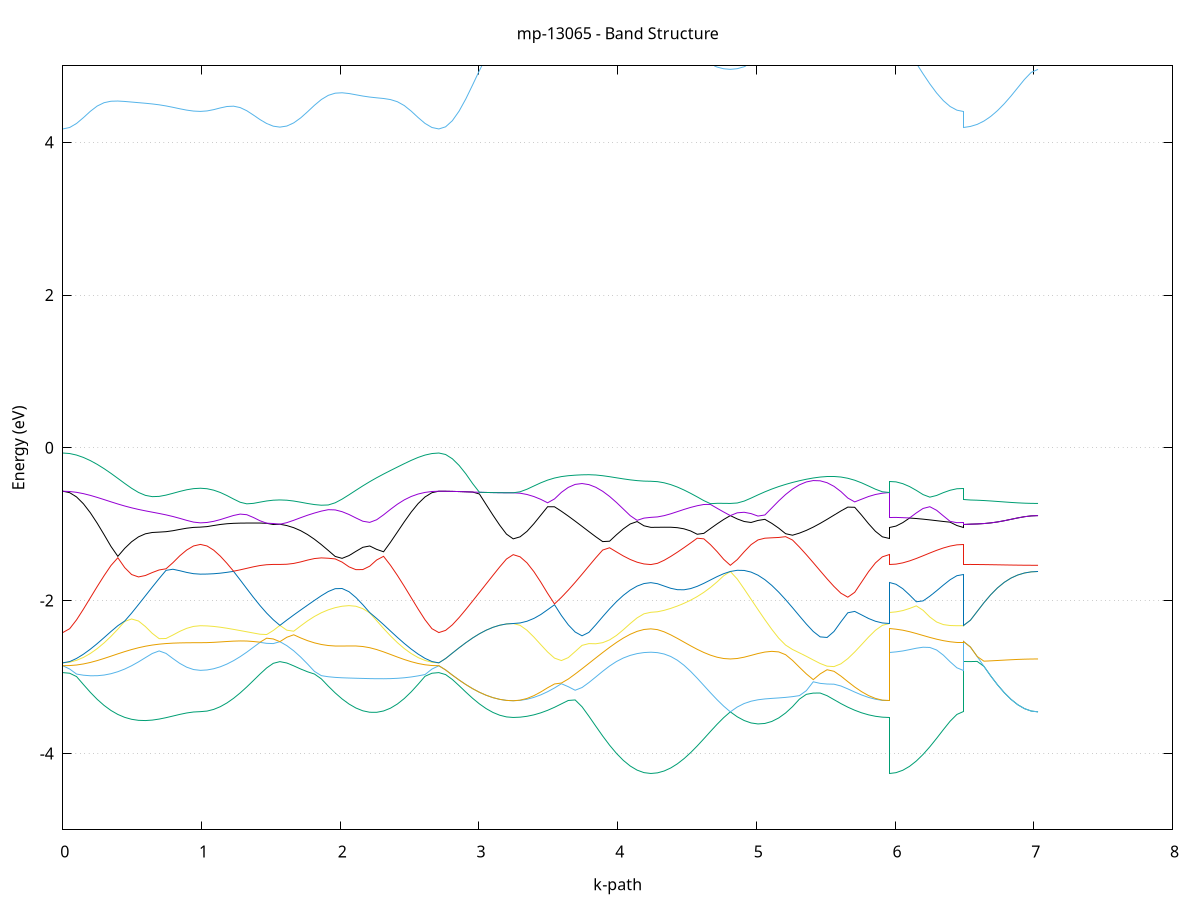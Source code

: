 set title 'mp-13065 - Band Structure'
set xlabel 'k-path'
set ylabel 'Energy (eV)'
set grid y
set yrange [-5:5]
set terminal png size 800,600
set output 'mp-13065_bands_gnuplot.png'
plot '-' using 1:2 with lines notitle, '-' using 1:2 with lines notitle, '-' using 1:2 with lines notitle, '-' using 1:2 with lines notitle, '-' using 1:2 with lines notitle, '-' using 1:2 with lines notitle, '-' using 1:2 with lines notitle, '-' using 1:2 with lines notitle, '-' using 1:2 with lines notitle, '-' using 1:2 with lines notitle, '-' using 1:2 with lines notitle, '-' using 1:2 with lines notitle, '-' using 1:2 with lines notitle, '-' using 1:2 with lines notitle, '-' using 1:2 with lines notitle, '-' using 1:2 with lines notitle, '-' using 1:2 with lines notitle, '-' using 1:2 with lines notitle, '-' using 1:2 with lines notitle, '-' using 1:2 with lines notitle, '-' using 1:2 with lines notitle, '-' using 1:2 with lines notitle, '-' using 1:2 with lines notitle, '-' using 1:2 with lines notitle, '-' using 1:2 with lines notitle, '-' using 1:2 with lines notitle, '-' using 1:2 with lines notitle, '-' using 1:2 with lines notitle, '-' using 1:2 with lines notitle, '-' using 1:2 with lines notitle, '-' using 1:2 with lines notitle, '-' using 1:2 with lines notitle, '-' using 1:2 with lines notitle, '-' using 1:2 with lines notitle, '-' using 1:2 with lines notitle, '-' using 1:2 with lines notitle, '-' using 1:2 with lines notitle, '-' using 1:2 with lines notitle, '-' using 1:2 with lines notitle, '-' using 1:2 with lines notitle, '-' using 1:2 with lines notitle, '-' using 1:2 with lines notitle, '-' using 1:2 with lines notitle, '-' using 1:2 with lines notitle, '-' using 1:2 with lines notitle, '-' using 1:2 with lines notitle, '-' using 1:2 with lines notitle, '-' using 1:2 with lines notitle, '-' using 1:2 with lines notitle, '-' using 1:2 with lines notitle, '-' using 1:2 with lines notitle, '-' using 1:2 with lines notitle, '-' using 1:2 with lines notitle, '-' using 1:2 with lines notitle, '-' using 1:2 with lines notitle, '-' using 1:2 with lines notitle, '-' using 1:2 with lines notitle, '-' using 1:2 with lines notitle, '-' using 1:2 with lines notitle, '-' using 1:2 with lines notitle, '-' using 1:2 with lines notitle, '-' using 1:2 with lines notitle, '-' using 1:2 with lines notitle, '-' using 1:2 with lines notitle
0.000000 -22.076762
0.049614 -22.075062
0.099228 -22.070162
0.148841 -22.062062
0.198455 -22.051162
0.248069 -22.037862
0.297683 -22.022962
0.347297 -22.007162
0.396911 -21.991862
0.446524 -21.978762
0.496138 -21.969962
0.545752 -21.967662
0.595366 -21.973662
0.644980 -21.987762
0.694594 -22.008362
0.744207 -22.032362
0.793821 -22.056462
0.843435 -22.078162
0.893049 -22.095062
0.942663 -22.105862
0.992277 -22.109562
0.992277 -22.109562
1.040018 -22.107762
1.087759 -22.102562
1.135499 -22.094062
1.183240 -22.082562
1.230981 -22.068662
1.278722 -22.052962
1.326463 -22.036362
1.374204 -22.020162
1.421945 -22.005962
1.469686 -22.000162
1.517427 -21.995862
1.565168 -21.991962
1.565168 -21.991962
1.614984 -21.998262
1.664801 -22.007162
1.714618 -22.015762
1.764434 -22.021762
1.814251 -22.023362
1.864068 -22.020062
1.913884 -22.012062
1.963701 -22.000162
2.013517 -21.986462
2.063334 -21.973762
2.113151 -21.964962
2.162967 -21.962562
2.212784 -21.966962
2.262601 -21.976962
2.312417 -21.990762
2.362234 -22.006462
2.412050 -22.022462
2.461867 -22.037562
2.511684 -22.050962
2.561500 -22.061962
2.611317 -22.070062
2.661134 -22.075062
2.710950 -22.076762
2.710950 -22.076762
2.759699 -22.073262
2.808448 -22.062762
2.857197 -22.045562
2.905946 -22.021962
2.954694 -21.992462
3.003443 -21.958062
3.052192 -21.919962
3.100941 -21.880362
3.149690 -21.842962
3.198438 -21.814362
3.247187 -21.803162
3.247187 -21.803162
3.296801 -21.804462
3.346415 -21.808562
3.396029 -21.815662
3.445643 -21.826062
3.495256 -21.840162
3.544870 -21.858462
3.594484 -21.881162
3.644098 -21.908262
3.693712 -21.939662
3.743326 -21.974462
3.792939 -22.011862
3.842553 -22.050562
3.892167 -22.089062
3.941781 -22.126062
3.991395 -22.160062
4.041009 -22.189762
4.090622 -22.214062
4.140236 -22.232062
4.189850 -22.243062
4.239464 -22.246762
4.239464 -22.246762
4.287205 -22.244962
4.334946 -22.239562
4.382687 -22.230662
4.430428 -22.218762
4.478169 -22.204162
4.525910 -22.187662
4.573650 -22.169962
4.621391 -22.152062
4.669132 -22.134962
4.716873 -22.119662
4.764614 -22.106862
4.812355 -22.096862
4.812355 -22.096862
4.862172 -22.106162
4.911988 -22.114762
4.961805 -22.121362
5.011622 -22.124962
5.061438 -22.124462
5.111255 -22.119262
5.161071 -22.109062
5.210888 -22.093862
5.260705 -22.073962
5.310521 -22.049862
5.360338 -22.022562
5.410155 -21.993162
5.459971 -21.962862
5.509788 -21.933062
5.559604 -21.905062
5.609421 -21.879862
5.659238 -21.858062
5.709054 -21.840162
5.758871 -21.826162
5.808688 -21.815762
5.858504 -21.808662
5.908321 -21.804462
5.958137 -21.803162
5.958137 -22.246762
6.006886 -22.245162
6.055635 -22.240062
6.104384 -22.231762
6.153133 -22.220262
6.201882 -22.205762
6.250630 -22.188762
6.299379 -22.169962
6.348128 -22.150162
6.396877 -22.131262
6.445626 -22.115962
6.494374 -22.109562
6.494374 -21.991962
6.543123 -21.994462
6.591872 -22.001662
6.640621 -22.012662
6.689370 -22.026362
6.738119 -22.041162
6.786867 -22.055962
6.835616 -22.069462
6.884365 -22.080962
6.933114 -22.089662
6.981863 -22.095062
7.030611 -22.096862
e
0.000000 -21.151262
0.049614 -21.157762
0.099228 -21.176962
0.148841 -21.208362
0.198455 -21.250862
0.248069 -21.303162
0.297683 -21.363862
0.347297 -21.430862
0.396911 -21.501862
0.446524 -21.574662
0.496138 -21.647162
0.545752 -21.717462
0.595366 -21.783862
0.644980 -21.844862
0.694594 -21.899162
0.744207 -21.945962
0.793821 -21.984562
0.843435 -22.014562
0.893049 -22.035862
0.942663 -22.048662
0.992277 -22.052862
0.992277 -22.052862
1.040018 -22.051962
1.087759 -22.049262
1.135499 -22.045062
1.183240 -22.039462
1.230981 -22.032862
1.278722 -22.025662
1.326463 -22.018462
1.374204 -22.011562
1.421945 -22.005462
1.469686 -21.995662
1.517427 -21.990862
1.565168 -21.991962
1.565168 -21.991962
1.614984 -21.987662
1.664801 -21.982062
1.714618 -21.973962
1.764434 -21.962262
1.814251 -21.945862
1.864068 -21.923962
1.913884 -21.896062
1.963701 -21.861762
2.013517 -21.821162
2.063334 -21.774462
2.113151 -21.722262
2.162967 -21.665262
2.212784 -21.604562
2.262601 -21.541462
2.312417 -21.477462
2.362234 -21.414262
2.412050 -21.353762
2.461867 -21.297862
2.511684 -21.248562
2.561500 -21.207662
2.611317 -21.176962
2.661134 -21.157762
2.710950 -21.151262
2.710950 -21.151262
2.759699 -21.150862
2.808448 -21.149562
2.857197 -21.147562
2.905946 -21.182962
2.954694 -21.227262
3.003443 -21.276862
3.052192 -21.329362
3.100941 -21.381462
3.149690 -21.428462
3.198438 -21.463162
3.247187 -21.476362
3.247187 -21.476362
3.296801 -21.476762
3.346415 -21.478262
3.396029 -21.481862
3.445643 -21.489162
3.495256 -21.503162
3.544870 -21.527362
3.594484 -21.563862
3.644098 -21.611862
3.693712 -21.667762
3.743326 -21.727362
3.792939 -21.787362
3.842553 -21.845062
3.892167 -21.898762
3.941781 -21.946962
3.991395 -21.988862
4.041009 -22.023762
4.090622 -22.051262
4.140236 -22.071062
4.189850 -22.083062
4.239464 -22.087062
4.239464 -22.087062
4.287205 -22.086562
4.334946 -22.084962
4.382687 -22.082762
4.430428 -22.079962
4.478169 -22.077262
4.525910 -22.074962
4.573650 -22.073762
4.621391 -22.074262
4.669132 -22.076862
4.716873 -22.081662
4.764614 -22.088562
4.812355 -22.096862
4.812355 -22.096862
4.862172 -22.088762
4.911988 -22.081862
4.961805 -22.074262
5.011622 -22.064262
5.061438 -22.050062
5.111255 -22.030562
5.161071 -22.004862
5.210888 -21.972362
5.260705 -21.933362
5.310521 -21.887962
5.360338 -21.836962
5.410155 -21.781762
5.459971 -21.723962
5.509788 -21.666162
5.559604 -21.611562
5.609421 -21.564162
5.659238 -21.527762
5.709054 -21.503462
5.758871 -21.489362
5.808688 -21.481862
5.858504 -21.478362
5.908321 -21.476762
5.958137 -21.476362
5.958137 -22.087062
6.006886 -22.085362
6.055635 -22.080662
6.104384 -22.073462
6.153133 -22.064762
6.201882 -22.055862
6.250630 -22.048262
6.299379 -22.043262
6.348128 -22.042062
6.396877 -22.044862
6.445626 -22.049962
6.494374 -22.052862
6.494374 -21.991962
6.543123 -21.994462
6.591872 -22.001662
6.640621 -22.012662
6.689370 -22.026362
6.738119 -22.041162
6.786867 -22.055862
6.835616 -22.069462
6.884365 -22.080962
6.933114 -22.089662
6.981863 -22.095062
7.030611 -22.096862
e
0.000000 -21.151262
0.049614 -21.152362
0.099228 -21.155562
0.148841 -21.160862
0.198455 -21.168062
0.248069 -21.211062
0.297683 -21.265762
0.347297 -21.322162
0.396911 -21.377562
0.446524 -21.429062
0.496138 -21.473562
0.545752 -21.507862
0.595366 -21.529762
0.644980 -21.538662
0.694594 -21.536362
0.744207 -21.525662
0.793821 -21.510062
0.843435 -21.492562
0.893049 -21.476262
0.942663 -21.464462
0.992277 -21.460062
0.992277 -21.460062
1.040018 -21.459162
1.087759 -21.456462
1.135499 -21.451862
1.183240 -21.445662
1.230981 -21.437762
1.278722 -21.465362
1.326463 -21.504562
1.374204 -21.542062
1.421945 -21.575162
1.469686 -21.600962
1.517427 -21.616962
1.565168 -21.622262
1.565168 -21.622262
1.614984 -21.617162
1.664801 -21.604162
1.714618 -21.587062
1.764434 -21.570562
1.814251 -21.559462
1.864068 -21.557062
1.913884 -21.562162
1.963701 -21.570062
2.013517 -21.575962
2.063334 -21.575262
2.113151 -21.564262
2.162967 -21.540662
2.212784 -21.504262
2.262601 -21.457162
2.312417 -21.402262
2.362234 -21.343262
2.412050 -21.283562
2.461867 -21.227562
2.511684 -21.183262
2.561500 -21.163462
2.611317 -21.155962
2.661134 -21.152362
2.710950 -21.151262
2.710950 -21.151262
2.759699 -21.150762
2.808448 -21.149562
2.857197 -21.147462
2.905946 -21.144762
2.954694 -21.141262
3.003443 -21.137362
3.052192 -21.132962
3.100941 -21.128562
3.149690 -21.124362
3.198438 -21.121162
3.247187 -21.119962
3.247187 -21.119962
3.296801 -21.125762
3.346415 -21.142462
3.396029 -21.168462
3.445643 -21.200362
3.495256 -21.233662
3.544870 -21.263062
3.594484 -21.284162
3.644098 -21.295962
3.693712 -21.300462
3.743326 -21.299862
3.792939 -21.296462
3.842553 -21.291462
3.892167 -21.285962
3.941781 -21.280762
3.991395 -21.276762
4.041009 -21.273962
4.090622 -21.271862
4.140236 -21.270162
4.189850 -21.269062
4.239464 -21.268762
4.239464 -21.268762
4.287205 -21.271862
4.334946 -21.281862
4.382687 -21.299162
4.430428 -21.323162
4.478169 -21.352262
4.525910 -21.384262
4.573650 -21.417062
4.621391 -21.448162
4.669132 -21.475362
4.716873 -21.496462
4.764614 -21.509662
4.812355 -21.514162
4.812355 -21.514162
4.862172 -21.509462
4.911988 -21.495862
4.961805 -21.475062
5.011622 -21.448762
5.061438 -21.418862
5.111255 -21.387062
5.161071 -21.354562
5.210888 -21.324962
5.260705 -21.306662
5.310521 -21.289962
5.360338 -21.283262
5.410155 -21.289362
5.459971 -21.294062
5.509788 -21.295762
5.559604 -21.292562
5.609421 -21.281862
5.659238 -21.261862
5.709054 -21.233362
5.758871 -21.200462
5.808688 -21.168662
5.858504 -21.142662
5.908321 -21.125762
5.958137 -21.119962
5.958137 -21.268762
6.006886 -21.283462
6.055635 -21.305662
6.104384 -21.330362
6.153133 -21.356162
6.201882 -21.381562
6.250630 -21.404962
6.299379 -21.425062
6.348128 -21.440862
6.396877 -21.451762
6.445626 -21.458062
6.494374 -21.460062
6.494374 -21.622262
6.543123 -21.620962
6.591872 -21.616862
6.640621 -21.610262
6.689370 -21.601262
6.738119 -21.589962
6.786867 -21.576862
6.835616 -21.562262
6.884365 -21.546862
6.933114 -21.531762
6.981863 -21.519362
7.030611 -21.514162
e
0.000000 -21.095662
0.049614 -21.096062
0.099228 -21.097362
0.148841 -21.118462
0.198455 -21.161062
0.248069 -21.176762
0.297683 -21.186962
0.347297 -21.198062
0.396911 -21.210062
0.446524 -21.222362
0.496138 -21.234962
0.545752 -21.247362
0.595366 -21.259262
0.644980 -21.270462
0.694594 -21.280762
0.744207 -21.289862
0.793821 -21.297562
0.843435 -21.303762
0.893049 -21.308262
0.942663 -21.311062
0.992277 -21.311962
0.992277 -21.311962
1.040018 -21.318462
1.087759 -21.335662
1.135499 -21.360462
1.183240 -21.391362
1.230981 -21.426962
1.278722 -21.428262
1.326463 -21.417462
1.374204 -21.405262
1.421945 -21.391962
1.469686 -21.377662
1.517427 -21.362762
1.565168 -21.347662
1.565168 -21.347662
1.614984 -21.363462
1.664801 -21.379162
1.714618 -21.393362
1.764434 -21.403662
1.814251 -21.406262
1.864068 -21.398662
1.913884 -21.381962
1.963701 -21.359662
2.013517 -21.335062
2.063334 -21.310062
2.113151 -21.285862
2.162967 -21.263162
2.212784 -21.242162
2.262601 -21.223262
2.312417 -21.206262
2.362234 -21.191362
2.412050 -21.178062
2.461867 -21.165462
2.511684 -21.148362
2.561500 -21.116862
2.611317 -21.097362
2.661134 -21.096062
2.710950 -21.095662
2.710950 -21.095662
2.759699 -21.101462
2.808448 -21.118562
2.857197 -21.146162
2.905946 -21.144762
2.954694 -21.141262
3.003443 -21.137262
3.052192 -21.132962
3.100941 -21.128462
3.149690 -21.124362
3.198438 -21.121162
3.247187 -21.119862
3.247187 -21.119862
3.296801 -21.120662
3.346415 -21.122962
3.396029 -21.126562
3.445643 -21.134862
3.495256 -21.155962
3.544870 -21.177962
3.594484 -21.199462
3.644098 -21.218962
3.693712 -21.235562
3.743326 -21.248862
3.792939 -21.258562
3.842553 -21.265062
3.892167 -21.268462
3.941781 -21.269462
3.991395 -21.268062
4.041009 -21.265262
4.090622 -21.262362
4.140236 -21.259962
4.189850 -21.258362
4.239464 -21.257862
4.239464 -21.257862
4.287205 -21.261062
4.334946 -21.270462
4.382687 -21.285162
4.430428 -21.304462
4.478169 -21.326762
4.525910 -21.350662
4.573650 -21.374462
4.621391 -21.396262
4.669132 -21.414762
4.716873 -21.428562
4.764614 -21.436962
4.812355 -21.439762
4.812355 -21.439762
4.862172 -21.436862
4.911988 -21.428862
4.961805 -21.416562
5.011622 -21.400962
5.061438 -21.383162
5.111255 -21.363962
5.161071 -21.344362
5.210888 -21.322762
5.260705 -21.293562
5.310521 -21.279162
5.360338 -21.274962
5.410155 -21.261262
5.459971 -21.247562
5.509788 -21.232762
5.559604 -21.216062
5.609421 -21.197162
5.659238 -21.176662
5.709054 -21.155362
5.758871 -21.135262
5.808688 -21.126862
5.858504 -21.122962
5.908321 -21.120662
5.958137 -21.119862
5.958137 -21.257862
6.006886 -21.247262
6.055635 -21.255062
6.104384 -21.265362
6.153133 -21.275262
6.201882 -21.284362
6.250630 -21.292462
6.299379 -21.299262
6.348128 -21.304762
6.396877 -21.308762
6.445626 -21.311162
6.494374 -21.311962
6.494374 -21.347662
6.543123 -21.344762
6.591872 -21.336362
6.640621 -21.337762
6.689370 -21.347662
6.738119 -21.359862
6.786867 -21.374062
6.835616 -21.389662
6.884365 -21.405962
6.933114 -21.421662
6.981863 -21.434362
7.030611 -21.439762
e
0.000000 -21.058262
0.049614 -21.065262
0.099228 -21.085762
0.148841 -21.099462
0.198455 -21.102662
0.248069 -21.106862
0.297683 -21.112162
0.347297 -21.118562
0.396911 -21.126162
0.446524 -21.134962
0.496138 -21.145162
0.545752 -21.156662
0.595366 -21.169462
0.644980 -21.183562
0.694594 -21.198862
0.744207 -21.214962
0.793821 -21.231562
0.843435 -21.247662
0.893049 -21.261862
0.942663 -21.272062
0.992277 -21.275862
0.992277 -21.275862
1.040018 -21.274362
1.087759 -21.272362
1.135499 -21.271862
1.183240 -21.273362
1.230981 -21.276862
1.278722 -21.282262
1.326463 -21.289262
1.374204 -21.297962
1.421945 -21.308362
1.469686 -21.320162
1.517427 -21.333362
1.565168 -21.347662
1.565168 -21.347662
1.614984 -21.333462
1.664801 -21.322162
1.714618 -21.309762
1.764434 -21.294562
1.814251 -21.277062
1.864068 -21.258062
1.913884 -21.238362
1.963701 -21.218962
2.013517 -21.200562
2.063334 -21.184062
2.113151 -21.169462
2.162967 -21.156662
2.212784 -21.145262
2.262601 -21.135162
2.312417 -21.126362
2.362234 -21.118762
2.412050 -21.112262
2.461867 -21.106962
2.511684 -21.102762
2.561500 -21.099562
2.611317 -21.085762
2.661134 -21.065362
2.710950 -21.058262
2.710950 -21.058262
2.759699 -21.058762
2.808448 -21.059962
2.857197 -21.062062
2.905946 -21.064862
2.954694 -21.068362
3.003443 -21.072362
3.052192 -21.076762
3.100941 -21.081162
3.149690 -21.085362
3.198438 -21.088562
3.247187 -21.089862
3.247187 -21.089862
3.296801 -21.092962
3.346415 -21.102062
3.396029 -21.116462
3.445643 -21.131562
3.495256 -21.137862
3.544870 -21.145062
3.594484 -21.153162
3.644098 -21.161962
3.693712 -21.171162
3.743326 -21.180562
3.792939 -21.189862
3.842553 -21.198962
3.892167 -21.207562
3.941781 -21.215562
3.991395 -21.222562
4.041009 -21.228562
4.090622 -21.233362
4.140236 -21.236862
4.189850 -21.238962
4.239464 -21.239762
4.239464 -21.239762
4.287205 -21.239462
4.334946 -21.238762
4.382687 -21.237762
4.430428 -21.236362
4.478169 -21.234662
4.525910 -21.232862
4.573650 -21.230962
4.621391 -21.228962
4.669132 -21.227162
4.716873 -21.225562
4.764614 -21.224162
4.812355 -21.223162
4.812355 -21.223162
4.862172 -21.224362
4.911988 -21.226362
4.961805 -21.229162
5.011622 -21.232962
5.061438 -21.237562
5.111255 -21.243162
5.161071 -21.249362
5.210888 -21.256062
5.260705 -21.261662
5.310521 -21.254462
5.360338 -21.230662
5.410155 -21.206562
5.459971 -21.189662
5.509788 -21.178062
5.559604 -21.166762
5.609421 -21.156262
5.659238 -21.146762
5.709054 -21.138562
5.758871 -21.131362
5.808688 -21.116362
5.858504 -21.102162
5.908321 -21.092962
5.958137 -21.089862
5.958137 -21.239762
6.006886 -21.245162
6.055635 -21.237062
6.104384 -21.231362
6.153133 -21.230262
6.201882 -21.233462
6.250630 -21.240062
6.299379 -21.248862
6.348128 -21.258562
6.396877 -21.267462
6.445626 -21.273562
6.494374 -21.275862
6.494374 -21.347662
6.543123 -21.344762
6.591872 -21.336362
6.640621 -21.323562
6.689370 -21.307562
6.738119 -21.290062
6.786867 -21.272562
6.835616 -21.256262
6.884365 -21.242462
6.933114 -21.231962
6.981863 -21.225362
7.030611 -21.223162
e
0.000000 -21.058262
0.049614 -21.058762
0.099228 -21.060162
0.148841 -21.062462
0.198455 -21.065662
0.248069 -21.069662
0.297683 -21.074662
0.347297 -21.080262
0.396911 -21.086462
0.446524 -21.093162
0.496138 -21.100062
0.545752 -21.107162
0.595366 -21.114162
0.644980 -21.120762
0.694594 -21.127062
0.744207 -21.132562
0.793821 -21.137362
0.843435 -21.141262
0.893049 -21.144062
0.942663 -21.145862
0.992277 -21.146462
0.992277 -21.146462
1.040018 -21.149362
1.087759 -21.158162
1.135499 -21.172162
1.183240 -21.190362
1.230981 -21.211762
1.278722 -21.234662
1.326463 -21.257662
1.374204 -21.279262
1.421945 -21.297762
1.469686 -21.312162
1.517427 -21.321362
1.565168 -21.324562
1.565168 -21.324562
1.614984 -21.320262
1.664801 -21.307362
1.714618 -21.290762
1.764434 -21.273462
1.814251 -21.255962
1.864068 -21.238662
1.913884 -21.221662
1.963701 -21.204862
2.013517 -21.188062
2.063334 -21.171262
2.113151 -21.154562
2.162967 -21.138562
2.212784 -21.123862
2.262601 -21.110562
2.312417 -21.098762
2.362234 -21.088562
2.412050 -21.079862
2.461867 -21.072762
2.511684 -21.067162
2.561500 -21.063062
2.611317 -21.060262
2.661134 -21.058762
2.710950 -21.058262
2.710950 -21.058262
2.759699 -21.058662
2.808448 -21.059962
2.857197 -21.062062
2.905946 -21.064862
2.954694 -21.068362
3.003443 -21.072362
3.052192 -21.076662
3.100941 -21.081162
3.149690 -21.085362
3.198438 -21.088562
3.247187 -21.089862
3.247187 -21.089862
3.296801 -21.090662
3.346415 -21.093062
3.396029 -21.097062
3.445643 -21.102462
3.495256 -21.109162
3.544870 -21.116962
3.594484 -21.125762
3.644098 -21.135262
3.693712 -21.145262
3.743326 -21.155462
3.792939 -21.165662
3.842553 -21.175562
3.892167 -21.184962
3.941781 -21.193662
3.991395 -21.201362
4.041009 -21.207962
4.090622 -21.213262
4.140236 -21.217162
4.189850 -21.219562
4.239464 -21.220262
4.239464 -21.220262
4.287205 -21.221162
4.334946 -21.223062
4.382687 -21.224662
4.430428 -21.225462
4.478169 -21.225462
4.525910 -21.225062
4.573650 -21.224362
4.621391 -21.223662
4.669132 -21.223062
4.716873 -21.222662
4.764614 -21.222662
4.812355 -21.223162
4.812355 -21.223162
4.862172 -21.222562
4.911988 -21.222362
4.961805 -21.222662
5.011622 -21.223262
5.061438 -21.224062
5.111255 -21.224762
5.161071 -21.224962
5.210888 -21.224162
5.260705 -21.221862
5.310521 -21.217262
5.360338 -21.210162
5.410155 -21.200662
5.459971 -21.184562
5.509788 -21.165062
5.559604 -21.148062
5.609421 -21.133462
5.659238 -21.121262
5.709054 -21.111262
5.758871 -21.103362
5.808688 -21.097362
5.858504 -21.093162
5.908321 -21.090662
5.958137 -21.089862
5.958137 -21.220262
6.006886 -21.214762
6.055635 -21.204862
6.104384 -21.194362
6.153133 -21.184262
6.201882 -21.174962
6.250630 -21.166662
6.299379 -21.159562
6.348128 -21.153962
6.396877 -21.149762
6.445626 -21.147262
6.494374 -21.146462
6.494374 -21.324562
6.543123 -21.326062
6.591872 -21.330562
6.640621 -21.323562
6.689370 -21.307562
6.738119 -21.290062
6.786867 -21.272562
6.835616 -21.256262
6.884365 -21.242462
6.933114 -21.231962
6.981863 -21.225362
7.030611 -21.223162
e
0.000000 -16.683162
0.049614 -16.672662
0.099228 -16.641562
0.148841 -16.591462
0.198455 -16.524362
0.248069 -16.442862
0.297683 -16.350462
0.347297 -16.250362
0.396911 -16.146162
0.446524 -16.042062
0.496138 -15.942062
0.545752 -15.851162
0.595366 -15.775562
0.644980 -15.725062
0.694594 -15.705662
0.744207 -15.707962
0.793821 -15.719562
0.843435 -15.733062
0.893049 -15.744562
0.942663 -15.752162
0.992277 -15.754862
0.992277 -15.754862
1.040018 -15.749362
1.087759 -15.733262
1.135499 -15.707162
1.183240 -15.672662
1.230981 -15.631062
1.278722 -15.584562
1.326463 -15.535362
1.374204 -15.485862
1.421945 -15.438462
1.469686 -15.396262
1.517427 -15.364362
1.565168 -15.351962
1.565168 -15.351962
1.614984 -15.362262
1.664801 -15.381662
1.714618 -15.400562
1.764434 -15.415462
1.814251 -15.425662
1.864068 -15.432462
1.913884 -15.442962
1.963701 -15.476462
2.013517 -15.539462
2.063334 -15.620262
2.113151 -15.712262
2.162967 -15.812662
2.212784 -15.918662
2.262601 -16.027962
2.312417 -16.137562
2.362234 -16.244962
2.412050 -16.347062
2.461867 -16.440762
2.511684 -16.522962
2.561500 -16.590662
2.611317 -16.641262
2.661134 -16.672562
2.710950 -16.683162
2.710950 -16.683162
2.759699 -16.676162
2.808448 -16.655562
2.857197 -16.622462
2.905946 -16.578862
2.954694 -16.527362
3.003443 -16.471262
3.052192 -16.414362
3.100941 -16.361362
3.149690 -16.317762
3.198438 -16.288562
3.247187 -16.278462
3.247187 -16.278462
3.296801 -16.269262
3.346415 -16.242362
3.396029 -16.199062
3.445643 -16.141562
3.495256 -16.072562
3.544870 -15.996162
3.594484 -15.918262
3.644098 -15.852462
3.693712 -15.806362
3.743326 -15.777862
3.792939 -15.768962
3.842553 -15.776562
3.892167 -15.794062
3.941781 -15.815962
3.991395 -15.838462
4.041009 -15.859162
4.090622 -15.876562
4.140236 -15.889762
4.189850 -15.897862
4.239464 -15.900562
4.239464 -15.900562
4.287205 -15.893962
4.334946 -15.874362
4.382687 -15.842662
4.430428 -15.800162
4.478169 -15.748362
4.525910 -15.689462
4.573650 -15.625462
4.621391 -15.558862
4.669132 -15.492062
4.716873 -15.427962
4.764614 -15.371262
4.812355 -15.341262
4.812355 -15.341262
4.862172 -15.367762
4.911988 -15.410162
4.961805 -15.451462
5.011622 -15.488762
5.061438 -15.520562
5.111255 -15.546262
5.161071 -15.565862
5.210888 -15.579762
5.260705 -15.588762
5.310521 -15.595762
5.360338 -15.606262
5.410155 -15.654162
5.459971 -15.710162
5.509788 -15.767162
5.559604 -15.824162
5.609421 -15.908062
5.659238 -15.991762
5.709054 -16.070362
5.758871 -16.140362
5.808688 -16.198462
5.858504 -16.242062
5.908321 -16.269162
5.958137 -16.278462
5.958137 -15.900562
6.006886 -15.898262
6.055635 -15.891462
6.104384 -15.880362
6.153133 -15.865562
6.201882 -15.847662
6.250630 -15.827562
6.299379 -15.806762
6.348128 -15.786962
6.396877 -15.770162
6.445626 -15.758862
6.494374 -15.754862
6.494374 -15.351962
6.543123 -15.351662
6.591872 -15.351062
6.640621 -15.350062
6.689370 -15.348862
6.738119 -15.347362
6.786867 -15.345862
6.835616 -15.344462
6.884365 -15.343162
6.933114 -15.342162
6.981863 -15.341562
7.030611 -15.341262
e
0.000000 -16.120562
0.049614 -16.114462
0.099228 -16.096562
0.148841 -16.067562
0.198455 -16.028962
0.248069 -15.982262
0.297683 -15.929662
0.347297 -15.873162
0.396911 -15.815362
0.446524 -15.758862
0.496138 -15.706962
0.545752 -15.662962
0.595366 -15.627762
0.644980 -15.595062
0.694594 -15.556962
0.744207 -15.516662
0.793821 -15.480762
0.843435 -15.452262
0.893049 -15.431662
0.942663 -15.419362
0.992277 -15.415262
0.992277 -15.415262
1.040018 -15.412862
1.087759 -15.405862
1.135499 -15.394562
1.183240 -15.379962
1.230981 -15.362862
1.278722 -15.344362
1.326463 -15.325562
1.374204 -15.307862
1.421945 -15.291962
1.469686 -15.278962
1.517427 -15.269662
1.565168 -15.264762
1.565168 -15.264762
1.614984 -15.264662
1.664801 -15.270262
1.714618 -15.281462
1.764434 -15.298562
1.814251 -15.321362
1.864068 -15.349962
1.913884 -15.383962
1.963701 -15.423362
2.013517 -15.467762
2.063334 -15.516762
2.113151 -15.569862
2.162967 -15.626562
2.212784 -15.686062
2.262601 -15.747262
2.312417 -15.808862
2.362234 -15.869462
2.412050 -15.927462
2.461867 -15.980962
2.511684 -16.028162
2.561500 -16.067162
2.611317 -16.096362
2.661134 -16.114462
2.710950 -16.120562
2.710950 -16.120562
2.759699 -16.120262
2.808448 -16.119362
2.857197 -16.117862
2.905946 -16.115962
2.954694 -16.113862
3.003443 -16.111862
3.052192 -16.109862
3.100941 -16.108062
3.149690 -16.106962
3.198438 -16.106262
3.247187 -16.106062
3.247187 -16.106062
3.296801 -16.100662
3.346415 -16.084662
3.396029 -16.058862
3.445643 -16.024162
3.495256 -15.982262
3.544870 -15.934462
3.594484 -15.881362
3.644098 -15.818162
3.693712 -15.747962
3.743326 -15.683162
3.792939 -15.625762
3.842553 -15.573962
3.892167 -15.526562
3.941781 -15.484262
3.991395 -15.447362
4.041009 -15.416462
4.090622 -15.392062
4.140236 -15.374462
4.189850 -15.363762
4.239464 -15.360262
4.239464 -15.360262
4.287205 -15.358362
4.334946 -15.352862
4.382687 -15.344062
4.430428 -15.332862
4.478169 -15.320062
4.525910 -15.306562
4.573650 -15.293562
4.621391 -15.281862
4.669132 -15.272562
4.716873 -15.266362
4.764614 -15.263862
4.812355 -15.265462
4.812355 -15.265462
4.862172 -15.272062
4.911988 -15.283662
4.961805 -15.300162
5.011622 -15.321862
5.061438 -15.348462
5.111255 -15.379862
5.161071 -15.415862
5.210888 -15.456262
5.260705 -15.500562
5.310521 -15.548762
5.360338 -15.600062
5.410155 -15.630062
5.459971 -15.676262
5.509788 -15.743762
5.559604 -15.823562
5.609421 -15.879762
5.659238 -15.932562
5.709054 -15.980962
5.758871 -16.023462
5.808688 -16.058462
5.858504 -16.084462
5.908321 -16.100562
5.958137 -16.106062
5.958137 -15.360262
6.006886 -15.360662
6.055635 -15.362162
6.104384 -15.364762
6.153133 -15.368662
6.201882 -15.374162
6.250630 -15.381162
6.299379 -15.389562
6.348128 -15.398562
6.396877 -15.406862
6.445626 -15.412962
6.494374 -15.415262
6.494374 -15.264762
6.543123 -15.264762
6.591872 -15.264862
6.640621 -15.264862
6.689370 -15.265062
6.738119 -15.265162
6.786867 -15.265262
6.835616 -15.265362
6.884365 -15.265362
6.933114 -15.265462
6.981863 -15.265462
7.030611 -15.265462
e
0.000000 -14.965862
0.049614 -14.969662
0.099228 -14.980662
0.148841 -14.998662
0.198455 -15.022862
0.248069 -15.052362
0.297683 -15.085862
0.347297 -15.121562
0.396911 -15.157462
0.446524 -15.190362
0.496138 -15.216262
0.545752 -15.230062
0.595366 -15.226562
0.644980 -15.204462
0.694594 -15.167962
0.744207 -15.124162
0.793821 -15.080162
0.843435 -15.041262
0.893049 -15.011262
0.942663 -14.992362
0.992277 -14.985962
0.992277 -14.985962
1.040018 -14.989162
1.087759 -14.998662
1.135499 -15.014062
1.183240 -15.035162
1.230981 -15.061062
1.278722 -15.090862
1.326463 -15.123562
1.374204 -15.158062
1.421945 -15.192762
1.469686 -15.225562
1.517427 -15.252362
1.565168 -15.264762
1.565168 -15.264762
1.614984 -15.260162
1.664801 -15.252962
1.714618 -15.253162
1.764434 -15.263962
1.814251 -15.286062
1.864068 -15.318062
1.913884 -15.352562
1.963701 -15.369662
2.013517 -15.362462
2.063334 -15.342162
2.113151 -15.314162
2.162967 -15.280862
2.212784 -15.243962
2.262601 -15.204762
2.312417 -15.164762
2.362234 -15.125262
2.412050 -15.087662
2.461867 -15.053362
2.511684 -15.023462
2.561500 -14.998862
2.611317 -14.980762
2.661134 -14.969662
2.710950 -14.965862
2.710950 -14.965862
2.759699 -14.970562
2.808448 -14.984162
2.857197 -15.006362
2.905946 -15.036162
2.954694 -15.072162
3.003443 -15.112362
3.052192 -15.153962
3.100941 -15.193562
3.149690 -15.226862
3.198438 -15.249362
3.247187 -15.257362
3.247187 -15.257362
3.296801 -15.260262
3.346415 -15.269062
3.396029 -15.283162
3.445643 -15.301662
3.495256 -15.323262
3.544870 -15.345662
3.594484 -15.365862
3.644098 -15.378662
3.693712 -15.376662
3.743326 -15.352462
3.792939 -15.304962
3.842553 -15.241662
3.892167 -15.172062
3.941781 -15.103362
3.991395 -15.039862
4.041009 -14.984862
4.090622 -14.940162
4.140236 -14.907262
4.189850 -14.887162
4.239464 -14.880462
4.239464 -14.880462
4.287205 -14.884362
4.334946 -14.896062
4.382687 -14.915162
4.430428 -14.941162
4.478169 -14.973462
4.525910 -15.011462
4.573650 -15.053962
4.621391 -15.099862
4.669132 -15.148062
4.716873 -15.196762
4.764614 -15.242062
4.812355 -15.265462
4.812355 -15.265462
4.862172 -15.238262
4.911988 -15.201462
4.961805 -15.172662
5.011622 -15.155162
5.061438 -15.150062
5.111255 -15.157962
5.161071 -15.178762
5.210888 -15.211262
5.260705 -15.253762
5.310521 -15.303162
5.360338 -15.352762
5.410155 -15.392162
5.459971 -15.410662
5.509788 -15.408762
5.559604 -15.393962
5.609421 -15.372462
5.659238 -15.348462
5.709054 -15.324362
5.758871 -15.302162
5.808688 -15.283462
5.858504 -15.269162
5.908321 -15.260362
5.958137 -15.257362
5.958137 -14.880462
6.006886 -14.882562
6.055635 -14.888762
6.104384 -14.898762
6.153133 -14.911462
6.201882 -14.925962
6.250630 -14.941062
6.299379 -14.955462
6.348128 -14.967962
6.396877 -14.977662
6.445626 -14.983762
6.494374 -14.985962
6.494374 -15.264762
6.543123 -15.264762
6.591872 -15.264862
6.640621 -15.264862
6.689370 -15.265062
6.738119 -15.265162
6.786867 -15.265262
6.835616 -15.265362
6.884365 -15.265362
6.933114 -15.265462
6.981863 -15.265462
7.030611 -15.265462
e
0.000000 -2.942462
0.049614 -2.950762
0.099228 -2.994562
0.148841 -3.098562
0.198455 -3.200362
0.248069 -3.292562
0.297683 -3.372162
0.347297 -3.438162
0.396911 -3.490162
0.446524 -3.528562
0.496138 -3.553862
0.545752 -3.567362
0.595366 -3.570262
0.644980 -3.564162
0.694594 -3.550862
0.744207 -3.532462
0.793821 -3.511162
0.843435 -3.489662
0.893049 -3.470962
0.942663 -3.458162
0.992277 -3.453462
0.992277 -3.453462
1.040018 -3.446162
1.087759 -3.424362
1.135499 -3.388662
1.183240 -3.339862
1.230981 -3.279362
1.278722 -3.208662
1.326463 -3.129962
1.374204 -3.046162
1.421945 -2.961162
1.469686 -2.881562
1.517427 -2.820962
1.565168 -2.798862
1.565168 -2.798862
1.614984 -2.816762
1.664801 -2.854162
1.714618 -2.895062
1.764434 -2.931762
1.814251 -2.961262
1.864068 -3.024862
1.913884 -3.119862
1.963701 -3.208362
2.013517 -3.287062
2.063334 -3.353762
2.113151 -3.406062
2.162967 -3.442462
2.212784 -3.461562
2.262601 -3.462462
2.312417 -3.444762
2.362234 -3.408362
2.412050 -3.353662
2.461867 -3.281762
2.511684 -3.194562
2.561500 -3.095362
2.611317 -2.990662
2.661134 -2.950762
2.710950 -2.942462
2.710950 -2.942462
2.759699 -2.968362
2.808448 -3.032662
2.857197 -3.113862
2.905946 -3.198362
2.954694 -3.279162
3.003443 -3.351862
3.052192 -3.414062
3.100941 -3.463862
3.149690 -3.500262
3.198438 -3.522362
3.247187 -3.529762
3.247187 -3.529762
3.296801 -3.525862
3.346415 -3.514462
3.396029 -3.495562
3.445643 -3.469362
3.495256 -3.436162
3.544870 -3.396562
3.594484 -3.351862
3.644098 -3.307262
3.693712 -3.300362
3.743326 -3.389762
3.792939 -3.513662
3.842553 -3.644262
3.892167 -3.772462
3.941781 -3.892462
3.991395 -3.999862
4.041009 -4.091662
4.090622 -4.165262
4.140236 -4.219162
4.189850 -4.251862
4.239464 -4.262962
4.239464 -4.262962
4.287205 -4.254862
4.334946 -4.230662
4.382687 -4.191062
4.430428 -4.136862
4.478169 -4.069362
4.525910 -3.990562
4.573650 -3.902662
4.621391 -3.808862
4.669132 -3.712862
4.716873 -3.618962
4.764614 -3.531962
4.812355 -3.456262
4.812355 -3.456262
4.862172 -3.520862
4.911988 -3.569762
4.961805 -3.601462
5.011622 -3.614562
5.061438 -3.608162
5.111255 -3.582062
5.161071 -3.536162
5.210888 -3.471162
5.260705 -3.388262
5.310521 -3.289662
5.360338 -3.227062
5.410155 -3.210662
5.459971 -3.209962
5.509788 -3.244762
5.559604 -3.296462
5.609421 -3.348062
5.659238 -3.394762
5.709054 -3.435162
5.758871 -3.468862
5.808688 -3.495262
5.858504 -3.514362
5.908321 -3.525862
5.958137 -3.529762
5.958137 -4.262962
6.006886 -4.252362
6.055635 -4.220962
6.104384 -4.169662
6.153133 -4.099862
6.201882 -4.013562
6.250630 -3.913562
6.299379 -3.803662
6.348128 -3.689162
6.396877 -3.578962
6.445626 -3.490162
6.494374 -3.453462
6.494374 -2.798862
6.543123 -2.798162
6.591872 -2.796062
6.640621 -2.860562
6.689370 -2.985562
6.738119 -3.101262
6.786867 -3.204462
6.835616 -3.292262
6.884365 -3.362762
6.933114 -3.414362
6.981863 -3.445762
7.030611 -3.456262
e
0.000000 -2.852362
0.049614 -2.895762
0.099228 -2.961662
0.148841 -2.976562
0.198455 -2.983762
0.248069 -2.983262
0.297683 -2.974462
0.347297 -2.957062
0.396911 -2.930762
0.446524 -2.895862
0.496138 -2.852662
0.545752 -2.802262
0.595366 -2.746962
0.644980 -2.692462
0.694594 -2.658862
0.744207 -2.691062
0.793821 -2.758462
0.843435 -2.821962
0.893049 -2.871362
0.942663 -2.902462
0.992277 -2.913062
0.992277 -2.913062
1.040018 -2.907862
1.087759 -2.892162
1.135499 -2.866262
1.183240 -2.830762
1.230981 -2.786262
1.278722 -2.733862
1.326463 -2.674762
1.374204 -2.610562
1.421945 -2.546562
1.469686 -2.559362
1.517427 -2.562662
1.565168 -2.537562
1.565168 -2.537562
1.614984 -2.589562
1.664801 -2.657062
1.714618 -2.738262
1.764434 -2.829662
1.814251 -2.926762
1.864068 -2.982562
1.913884 -2.996662
1.963701 -3.005162
2.013517 -3.010262
2.063334 -3.013562
2.113151 -3.016362
2.162967 -3.018862
2.212784 -3.021062
2.262601 -3.022562
2.312417 -3.022762
2.362234 -3.021162
2.412050 -3.017162
2.461867 -3.010162
2.511684 -2.999562
2.561500 -2.985262
2.611317 -2.967962
2.661134 -2.896362
2.710950 -2.852362
2.710950 -2.852362
2.759699 -2.907462
2.808448 -2.975162
2.857197 -3.039662
2.905946 -3.099362
2.954694 -3.153062
3.003443 -3.199862
3.052192 -3.239062
3.100941 -3.270162
3.149690 -3.292662
3.198438 -3.306262
3.247187 -3.310862
3.247187 -3.310862
3.296801 -3.305962
3.346415 -3.291262
3.396029 -3.267162
3.445643 -3.234062
3.495256 -3.192562
3.544870 -3.143562
3.594484 -3.087962
3.644098 -3.126862
3.693712 -3.173362
3.743326 -3.137862
3.792939 -3.072462
3.842553 -2.999462
3.892167 -2.925362
3.941781 -2.856262
3.991395 -2.797362
4.041009 -2.751262
4.090622 -2.717262
4.140236 -2.693862
4.189850 -2.680062
4.239464 -2.675462
4.239464 -2.675462
4.287205 -2.681062
4.334946 -2.698962
4.382687 -2.731362
4.430428 -2.780362
4.478169 -2.846062
4.525910 -2.926062
4.573650 -3.015862
4.621391 -3.110762
4.669132 -3.205962
4.716873 -3.297462
4.764614 -3.381862
4.812355 -3.456262
4.812355 -3.456262
4.862172 -3.393162
4.911988 -3.347262
4.961805 -3.316962
5.011622 -3.298362
5.061438 -3.287162
5.111255 -3.280062
5.161071 -3.273962
5.210888 -3.266862
5.260705 -3.257162
5.310521 -3.243862
5.360338 -3.178862
5.410155 -3.063062
5.459971 -3.083362
5.509788 -3.091962
5.559604 -3.094262
5.609421 -3.117562
5.659238 -3.155662
5.709054 -3.196962
5.758871 -3.235362
5.808688 -3.267362
5.858504 -3.291262
5.908321 -3.305962
5.958137 -3.310862
5.958137 -2.675462
6.006886 -2.671162
6.055635 -2.659162
6.104384 -2.641762
6.153133 -2.623262
6.201882 -2.610262
6.250630 -2.613462
6.299379 -2.646462
6.348128 -2.714062
6.396877 -2.800862
6.445626 -2.879362
6.494374 -2.913062
6.494374 -2.537562
6.543123 -2.607562
6.591872 -2.731162
6.640621 -2.860562
6.689370 -2.985562
6.738119 -3.101262
6.786867 -3.204462
6.835616 -3.292262
6.884365 -3.362762
6.933114 -3.414362
6.981863 -3.445762
7.030611 -3.456262
e
0.000000 -2.852362
0.049614 -2.850262
0.099228 -2.842962
0.148841 -2.829262
0.198455 -2.809662
0.248069 -2.785262
0.297683 -2.757262
0.347297 -2.727362
0.396911 -2.696962
0.446524 -2.667662
0.496138 -2.640662
0.545752 -2.617062
0.595366 -2.597362
0.644980 -2.581862
0.694594 -2.570262
0.744207 -2.562162
0.793821 -2.556862
0.843435 -2.553762
0.893049 -2.552062
0.942663 -2.551262
0.992277 -2.550962
0.992277 -2.550962
1.040018 -2.549762
1.087759 -2.546262
1.135499 -2.541062
1.183240 -2.535362
1.230981 -2.530462
1.278722 -2.527862
1.326463 -2.529162
1.374204 -2.535462
1.421945 -2.544362
1.469686 -2.491762
1.517427 -2.502062
1.565168 -2.537462
1.565168 -2.537462
1.614984 -2.479962
1.664801 -2.447462
1.714618 -2.488262
1.764434 -2.524262
1.814251 -2.553162
1.864068 -2.574462
1.913884 -2.588062
1.963701 -2.594362
2.013517 -2.595062
2.063334 -2.593462
2.113151 -2.594062
2.162967 -2.601062
2.212784 -2.616662
2.262601 -2.640662
2.312417 -2.670962
2.362234 -2.704562
2.412050 -2.738762
2.461867 -2.771162
2.511684 -2.799762
2.561500 -2.823162
2.611317 -2.840162
2.661134 -2.849862
2.710950 -2.852362
2.710950 -2.852362
2.759699 -2.907462
2.808448 -2.975162
2.857197 -3.039662
2.905946 -3.099362
2.954694 -3.153062
3.003443 -3.199862
3.052192 -3.239062
3.100941 -3.270162
3.149690 -3.292662
3.198438 -3.306262
3.247187 -3.310862
3.247187 -3.310862
3.296801 -3.303262
3.346415 -3.280662
3.396029 -3.244262
3.445643 -3.196062
3.495256 -3.140862
3.544870 -3.091262
3.594484 -3.079162
3.644098 -3.026762
3.693712 -2.961062
3.743326 -2.892262
3.792939 -2.821562
3.842553 -2.750362
3.892167 -2.679962
3.941781 -2.611962
3.991395 -2.548062
4.041009 -2.490262
4.090622 -2.440862
4.140236 -2.402562
4.189850 -2.378062
4.239464 -2.369662
4.239464 -2.369662
4.287205 -2.380162
4.334946 -2.408462
4.382687 -2.448262
4.430428 -2.494362
4.478169 -2.543062
4.525910 -2.591662
4.573650 -2.637662
4.621391 -2.679162
4.669132 -2.714162
4.716873 -2.741062
4.764614 -2.758062
4.812355 -2.763962
4.812355 -2.763962
4.862172 -2.757762
4.911988 -2.740762
4.961805 -2.717262
5.011622 -2.692862
5.061438 -2.673462
5.111255 -2.664262
5.161071 -2.671562
5.210888 -2.708162
5.260705 -2.782662
5.310521 -2.872462
5.360338 -2.959462
5.410155 -3.034762
5.459971 -2.959262
5.509788 -2.904962
5.559604 -2.925462
5.609421 -2.987862
5.659238 -3.060562
5.709054 -3.130762
5.758871 -3.192562
5.808688 -3.243062
5.858504 -3.280362
5.908321 -3.303162
5.958137 -3.310862
5.958137 -2.369662
6.006886 -2.374262
6.055635 -2.387262
6.104384 -2.406962
6.153133 -2.430862
6.201882 -2.456562
6.250630 -2.481962
6.299379 -2.504962
6.348128 -2.524362
6.396877 -2.538862
6.445626 -2.547962
6.494374 -2.550962
6.494374 -2.537462
6.543123 -2.607562
6.591872 -2.731162
6.640621 -2.792862
6.689370 -2.788662
6.738119 -2.783962
6.786867 -2.778962
6.835616 -2.774162
6.884365 -2.769962
6.933114 -2.766762
6.981863 -2.764662
7.030611 -2.763962
e
0.000000 -2.814762
0.049614 -2.806162
0.099228 -2.781862
0.148841 -2.743462
0.198455 -2.692262
0.248069 -2.628662
0.297683 -2.553662
0.347297 -2.468262
0.396911 -2.373862
0.446524 -2.271762
0.496138 -2.240462
0.545752 -2.266862
0.595366 -2.339362
0.644980 -2.428662
0.694594 -2.498062
0.744207 -2.495762
0.793821 -2.450662
0.843435 -2.402562
0.893049 -2.363162
0.942663 -2.337662
0.992277 -2.328862
0.992277 -2.328862
1.040018 -2.331262
1.087759 -2.337962
1.135499 -2.348462
1.183240 -2.361662
1.230981 -2.376562
1.278722 -2.392262
1.326463 -2.408162
1.374204 -2.424262
1.421945 -2.440262
1.469686 -2.444062
1.517427 -2.391162
1.565168 -2.324162
1.565168 -2.324162
1.614984 -2.387162
1.664801 -2.400662
1.714618 -2.331662
1.764434 -2.265362
1.814251 -2.207362
1.864068 -2.159062
1.913884 -2.120862
1.963701 -2.092462
2.013517 -2.073662
2.063334 -2.065762
2.113151 -2.073962
2.162967 -2.105362
2.212784 -2.160662
2.262601 -2.262162
2.312417 -2.364862
2.362234 -2.461562
2.412050 -2.549862
2.461867 -2.627662
2.511684 -2.693262
2.561500 -2.745462
2.611317 -2.783462
2.661134 -2.806662
2.710950 -2.814762
2.710950 -2.814762
2.759699 -2.758462
2.808448 -2.687262
2.857197 -2.617162
2.905946 -2.550562
2.954694 -2.488962
3.003443 -2.434162
3.052192 -2.387362
3.100941 -2.349862
3.149690 -2.322362
3.198438 -2.305662
3.247187 -2.300062
3.247187 -2.300062
3.296801 -2.323862
3.346415 -2.388162
3.396029 -2.476962
3.445643 -2.575862
3.495256 -2.672762
3.544870 -2.752862
3.594484 -2.784862
3.644098 -2.746162
3.693712 -2.667162
3.743326 -2.585962
3.792939 -2.562762
3.842553 -2.565062
3.892167 -2.550662
3.941781 -2.514262
3.991395 -2.456162
4.041009 -2.381562
4.090622 -2.300462
4.140236 -2.225962
4.189850 -2.172662
4.239464 -2.153062
4.239464 -2.153062
4.287205 -2.146062
4.334946 -2.127562
4.382687 -2.101962
4.430428 -2.071162
4.478169 -2.035662
4.525910 -1.994562
4.573650 -1.946962
4.621391 -1.891762
4.669132 -1.827862
4.716873 -1.754962
4.764614 -1.674762
4.812355 -1.618762
4.812355 -1.618762
4.862172 -1.717262
4.911988 -1.847462
4.961805 -1.982162
5.011622 -2.117262
5.061438 -2.249662
5.111255 -2.376062
5.161071 -2.491262
5.210888 -2.582462
5.260705 -2.639862
5.310521 -2.683962
5.360338 -2.729162
5.410155 -2.776962
5.459971 -2.823262
5.509788 -2.858162
5.559604 -2.863762
5.609421 -2.827662
5.659238 -2.759562
5.709054 -2.672562
5.758871 -2.575762
5.808688 -2.477462
5.858504 -2.388562
5.908321 -2.324062
5.958137 -2.300062
5.958137 -2.153062
6.006886 -2.147462
6.055635 -2.130762
6.104384 -2.102862
6.153133 -2.068962
6.201882 -2.126862
6.250630 -2.214762
6.299379 -2.279962
6.348128 -2.314062
6.396877 -2.326162
6.445626 -2.328662
6.494374 -2.328862
6.494374 -2.324162
6.543123 -2.257062
6.591872 -2.142262
6.640621 -2.027662
6.689370 -1.923462
6.738119 -1.833962
6.786867 -1.761062
6.835616 -1.705162
6.884365 -1.664962
6.933114 -1.638462
6.981863 -1.623562
7.030611 -1.618762
e
0.000000 -2.814762
0.049614 -2.798062
0.099228 -2.757062
0.148841 -2.701662
0.198455 -2.636062
0.248069 -2.562962
0.297683 -2.484662
0.347297 -2.404562
0.396911 -2.328562
0.446524 -2.267462
0.496138 -2.163762
0.545752 -2.051662
0.595366 -1.937562
0.644980 -1.823362
0.694594 -1.711362
0.744207 -1.603962
0.793821 -1.589462
0.843435 -1.608762
0.893049 -1.630962
0.942663 -1.647562
0.992277 -1.653662
0.992277 -1.653662
1.040018 -1.652362
1.087759 -1.648262
1.135499 -1.640862
1.183240 -1.629862
1.230981 -1.617062
1.278722 -1.729062
1.326463 -1.843862
1.374204 -1.957162
1.421945 -2.064962
1.469686 -2.163662
1.517427 -2.250462
1.565168 -2.324162
1.565168 -2.324162
1.614984 -2.255062
1.664801 -2.188262
1.714618 -2.123562
1.764434 -2.059962
1.814251 -1.996962
1.864068 -1.935762
1.913884 -1.881062
1.963701 -1.843862
2.013517 -1.841662
2.063334 -1.883462
2.113151 -1.959062
2.162967 -2.053662
2.212784 -2.156862
2.262601 -2.232862
2.312417 -2.313862
2.362234 -2.398062
2.412050 -2.481262
2.461867 -2.560762
2.511684 -2.634362
2.561500 -2.700162
2.611317 -2.755962
2.661134 -2.797562
2.710950 -2.814762
2.710950 -2.814762
2.759699 -2.758462
2.808448 -2.687262
2.857197 -2.617162
2.905946 -2.550562
2.954694 -2.488962
3.003443 -2.434162
3.052192 -2.387362
3.100941 -2.349762
3.149690 -2.322362
3.198438 -2.305662
3.247187 -2.300062
3.247187 -2.300062
3.296801 -2.292562
3.346415 -2.270162
3.396029 -2.233362
3.445643 -2.182662
3.495256 -2.118962
3.544870 -2.054462
3.594484 -2.194862
3.644098 -2.316962
3.693712 -2.411162
3.743326 -2.460762
3.792939 -2.415762
3.842553 -2.316362
3.892167 -2.210562
3.941781 -2.108262
3.991395 -2.014062
4.041009 -1.931262
4.090622 -1.862462
4.140236 -1.810062
4.189850 -1.776662
4.239464 -1.764962
4.239464 -1.764962
4.287205 -1.778762
4.334946 -1.809062
4.382687 -1.838762
4.430428 -1.856862
4.478169 -1.858362
4.525910 -1.842862
4.573650 -1.813262
4.621391 -1.773962
4.669132 -1.729862
4.716873 -1.686062
4.764614 -1.647562
4.812355 -1.618762
4.812355 -1.618762
4.862172 -1.603162
4.911988 -1.605162
4.961805 -1.626562
5.011622 -1.667262
5.061438 -1.726062
5.111255 -1.800962
5.161071 -1.889162
5.210888 -1.987462
5.260705 -2.092462
5.310521 -2.200562
5.360338 -2.306862
5.410155 -2.403862
5.459971 -2.474762
5.509788 -2.482562
5.559604 -2.404262
5.609421 -2.278162
5.659238 -2.159362
5.709054 -2.141362
5.758871 -2.187262
5.808688 -2.234062
5.858504 -2.270162
5.908321 -2.292462
5.958137 -2.300062
5.958137 -1.764962
6.006886 -1.786262
6.055635 -1.844062
6.104384 -1.926062
6.153133 -2.015262
6.201882 -2.003662
6.250630 -1.942162
6.299379 -1.871262
6.348128 -1.796762
6.396877 -1.726862
6.445626 -1.674062
6.494374 -1.653662
6.494374 -2.324162
6.543123 -2.257062
6.591872 -2.142262
6.640621 -2.027662
6.689370 -1.923462
6.738119 -1.833862
6.786867 -1.761062
6.835616 -1.705162
6.884365 -1.664962
6.933114 -1.638462
6.981863 -1.623562
7.030611 -1.618762
e
0.000000 -2.418462
0.049614 -2.367762
0.099228 -2.251962
0.148841 -2.111662
0.198455 -1.963662
0.248069 -1.815962
0.297683 -1.673762
0.347297 -1.540762
0.396911 -1.439062
0.446524 -1.568462
0.496138 -1.658662
0.545752 -1.690162
0.595366 -1.671562
0.644980 -1.632762
0.694594 -1.598762
0.744207 -1.583662
0.793821 -1.503662
0.843435 -1.413562
0.893049 -1.338062
0.942663 -1.284562
0.992277 -1.264362
0.992277 -1.264362
1.040018 -1.284862
1.087759 -1.339462
1.135499 -1.417562
1.183240 -1.511762
1.230981 -1.615162
1.278722 -1.597262
1.326463 -1.577362
1.374204 -1.557562
1.421945 -1.540762
1.469686 -1.530162
1.517427 -1.526462
1.565168 -1.526562
1.565168 -1.526562
1.614984 -1.524062
1.664801 -1.513262
1.714618 -1.493562
1.764434 -1.469662
1.814251 -1.449562
1.864068 -1.440862
1.913884 -1.445462
1.963701 -1.454262
2.013517 -1.495962
2.063334 -1.557962
2.113151 -1.594962
2.162967 -1.593562
2.212784 -1.549262
2.262601 -1.468362
2.312417 -1.420262
2.362234 -1.537062
2.412050 -1.669762
2.461867 -1.812662
2.511684 -1.961062
2.561500 -2.109862
2.611317 -2.250962
2.661134 -2.367362
2.710950 -2.418462
2.710950 -2.418462
2.759699 -2.389762
2.808448 -2.317062
2.857197 -2.221462
2.905946 -2.115462
2.954694 -2.005262
3.003443 -1.893662
3.052192 -1.781662
3.100941 -1.669862
3.149690 -1.559362
3.198438 -1.455862
3.247187 -1.398362
3.247187 -1.398362
3.296801 -1.426862
3.346415 -1.505662
3.396029 -1.620362
3.445643 -1.757462
3.495256 -1.905462
3.544870 -2.043462
3.594484 -1.957462
3.644098 -1.862762
3.693712 -1.761162
3.743326 -1.654962
3.792939 -1.546662
3.842553 -1.439162
3.892167 -1.338162
3.941781 -1.308262
3.991395 -1.362462
4.041009 -1.415562
4.090622 -1.461462
4.140236 -1.497262
4.189850 -1.520162
4.239464 -1.528162
4.239464 -1.528162
4.287205 -1.511962
4.334946 -1.472462
4.382687 -1.421962
4.430428 -1.366262
4.478169 -1.307262
4.525910 -1.245962
4.573650 -1.183262
4.621391 -1.191362
4.669132 -1.267662
4.716873 -1.358462
4.764614 -1.459562
4.812355 -1.537762
4.812355 -1.537762
4.862172 -1.463562
4.911988 -1.361462
4.961805 -1.267862
5.011622 -1.205762
5.061438 -1.182962
5.111255 -1.177762
5.161071 -1.173362
5.210888 -1.162862
5.260705 -1.207162
5.310521 -1.299162
5.360338 -1.398562
5.410155 -1.503062
5.459971 -1.609662
5.509788 -1.714962
5.559604 -1.815062
5.609421 -1.903162
5.659238 -1.955262
5.709054 -1.891562
5.758871 -1.756762
5.808688 -1.621362
5.858504 -1.506362
5.908321 -1.427162
5.958137 -1.398362
5.958137 -1.528162
6.006886 -1.522362
6.055635 -1.505862
6.104384 -1.480362
6.153133 -1.448562
6.201882 -1.413162
6.250630 -1.376862
6.299379 -1.341962
6.348128 -1.310962
6.396877 -1.286162
6.445626 -1.269962
6.494374 -1.264362
6.494374 -1.526562
6.543123 -1.526862
6.591872 -1.527462
6.640621 -1.528562
6.689370 -1.529862
6.738119 -1.531362
6.786867 -1.532962
6.835616 -1.534462
6.884365 -1.535762
6.933114 -1.536862
6.981863 -1.537462
7.030611 -1.537762
e
0.000000 -0.567962
0.049614 -0.587062
0.099228 -0.643162
0.148841 -0.732662
0.198455 -0.849562
0.248069 -0.986762
0.297683 -1.136462
0.347297 -1.290462
0.396911 -1.420362
0.446524 -1.315762
0.496138 -1.229662
0.545752 -1.165462
0.595366 -1.125662
0.644980 -1.108262
0.694594 -1.103362
0.744207 -1.097762
0.793821 -1.085162
0.843435 -1.068062
0.893049 -1.052262
0.942663 -1.041662
0.992277 -1.037962
0.992277 -1.037962
1.040018 -1.031262
1.087759 -1.016962
1.135499 -1.003462
1.183240 -0.993862
1.230981 -0.988362
1.278722 -0.985762
1.326463 -0.984762
1.374204 -0.984562
1.421945 -0.984762
1.469686 -0.988362
1.517427 -1.003962
1.565168 -1.000162
1.565168 -1.000162
1.614984 -1.017662
1.664801 -1.045362
1.714618 -1.084462
1.764434 -1.135262
1.814251 -1.196862
1.864068 -1.267262
1.913884 -1.343462
1.963701 -1.421562
2.013517 -1.446862
2.063334 -1.410662
2.113151 -1.355262
2.162967 -1.302262
2.212784 -1.284862
2.262601 -1.329262
2.312417 -1.360862
2.362234 -1.236162
2.412050 -1.102662
2.461867 -0.968362
2.511684 -0.841362
2.561500 -0.730162
2.611317 -0.642962
2.661134 -0.587162
2.710950 -0.567962
2.710950 -0.567962
2.759699 -0.568562
2.808448 -0.570162
2.857197 -0.572662
2.905946 -0.575662
2.954694 -0.578862
3.003443 -0.604162
3.052192 -0.743162
3.100941 -0.880762
3.149690 -1.012262
3.198438 -1.129362
3.247187 -1.191562
3.247187 -1.191562
3.296801 -1.165062
3.346415 -1.093562
3.396029 -0.993962
3.445643 -0.882362
3.495256 -0.771062
3.544870 -0.771962
3.594484 -0.830362
3.644098 -0.893462
3.693712 -0.959762
3.743326 -1.027962
3.792939 -1.096762
3.842553 -1.164562
3.892167 -1.227562
3.941781 -1.222462
3.991395 -1.138162
4.041009 -1.060662
4.090622 -0.996762
4.140236 -0.965162
4.189850 -1.020662
4.239464 -1.041162
4.239464 -1.041162
4.287205 -1.040462
4.334946 -1.039062
4.382687 -1.039462
4.430428 -1.045262
4.478169 -1.060262
4.525910 -1.088062
4.573650 -1.131362
4.621391 -1.119862
4.669132 -1.056862
4.716873 -0.995562
4.764614 -0.937862
4.812355 -0.887162
4.812355 -0.887162
4.862172 -0.930862
4.911988 -0.964362
4.961805 -0.977362
5.011622 -0.950562
5.061438 -0.936162
5.111255 -0.988762
5.161071 -1.051362
5.210888 -1.124162
5.260705 -1.144062
5.310521 -1.116562
5.360338 -1.080762
5.410155 -1.037862
5.459971 -0.989162
5.509788 -0.936362
5.559604 -0.881362
5.609421 -0.826662
5.659238 -0.776162
5.709054 -0.778462
5.758871 -0.881962
5.808688 -0.992962
5.858504 -1.092962
5.908321 -1.164862
5.958137 -1.191562
5.958137 -1.041162
6.006886 -1.024262
6.055635 -0.979162
6.104384 -0.918962
6.153133 -0.925562
6.201882 -0.933762
6.250630 -0.943362
6.299379 -0.953662
6.348128 -0.964062
6.396877 -0.973362
6.445626 -1.017062
6.494374 -1.037962
6.494374 -1.000162
6.543123 -0.999362
6.591872 -0.996562
6.640621 -0.991362
6.689370 -0.982762
6.738119 -0.970462
6.786867 -0.954462
6.835616 -0.936162
6.884365 -0.917562
6.933114 -0.901662
6.981863 -0.890962
7.030611 -0.887162
e
0.000000 -0.567962
0.049614 -0.571662
0.099228 -0.582562
0.148841 -0.599862
0.198455 -0.622462
0.248069 -0.648962
0.297683 -0.677562
0.347297 -0.706862
0.396911 -0.735262
0.446524 -0.761662
0.496138 -0.785462
0.545752 -0.806462
0.595366 -0.824962
0.644980 -0.842162
0.694594 -0.859262
0.744207 -0.877762
0.793821 -0.898962
0.843435 -0.923262
0.893049 -0.949462
0.942663 -0.972362
0.992277 -0.982262
0.992277 -0.982262
1.040018 -0.977062
1.087759 -0.962162
1.135499 -0.939562
1.183240 -0.912362
1.230981 -0.885362
1.278722 -0.867462
1.326463 -0.875362
1.374204 -0.911862
1.421945 -0.954962
1.469686 -0.986362
1.517427 -0.990762
1.565168 -1.000162
1.565168 -1.000162
1.614984 -0.979462
1.664801 -0.948762
1.714618 -0.914662
1.764434 -0.882262
1.814251 -0.853662
1.864068 -0.828362
1.913884 -0.809762
1.963701 -0.812662
2.013517 -0.835962
2.063334 -0.872662
2.113151 -0.917962
2.162967 -0.960862
2.212784 -0.975862
2.262601 -0.941762
2.312417 -0.877262
2.362234 -0.805462
2.412050 -0.738262
2.461867 -0.681262
2.511684 -0.636862
2.561500 -0.604762
2.611317 -0.583562
2.661134 -0.571762
2.710950 -0.567962
2.710950 -0.567962
2.759699 -0.568462
2.808448 -0.570162
2.857197 -0.572662
2.905946 -0.575662
2.954694 -0.578762
3.003443 -0.581762
3.052192 -0.584262
3.100941 -0.586162
3.149690 -0.587562
3.198438 -0.588262
3.247187 -0.588462
3.247187 -0.588462
3.296801 -0.594062
3.346415 -0.610662
3.396029 -0.637662
3.445643 -0.674262
3.495256 -0.719462
3.544870 -0.669062
3.594484 -0.582962
3.644098 -0.518062
3.693712 -0.478762
3.743326 -0.467462
3.792939 -0.481662
3.842553 -0.516562
3.892167 -0.568962
3.941781 -0.636162
3.991395 -0.715162
4.041009 -0.801162
4.090622 -0.887762
4.140236 -0.949362
4.189850 -0.920062
4.239464 -0.910162
4.239464 -0.910162
4.287205 -0.904362
4.334946 -0.887962
4.382687 -0.863762
4.430428 -0.835462
4.478169 -0.806662
4.525910 -0.780162
4.573650 -0.758062
4.621391 -0.741562
4.669132 -0.741062
4.716873 -0.791162
4.764614 -0.840262
4.812355 -0.887162
4.812355 -0.887162
4.862172 -0.850862
4.911988 -0.843562
4.961805 -0.861062
5.011622 -0.893362
5.061438 -0.879162
5.111255 -0.787562
5.161071 -0.695162
5.210888 -0.611062
5.260705 -0.539862
5.310521 -0.484262
5.360338 -0.446662
5.410155 -0.428562
5.459971 -0.431662
5.509788 -0.456762
5.559604 -0.504062
5.609421 -0.572262
5.659238 -0.657062
5.709054 -0.707962
5.758871 -0.672462
5.808688 -0.637362
5.858504 -0.610762
5.908321 -0.594162
5.958137 -0.588462
5.958137 -0.910162
6.006886 -0.911162
6.055635 -0.914162
6.104384 -0.918162
6.153133 -0.852362
6.201882 -0.793662
6.250630 -0.770962
6.299379 -0.817562
6.348128 -0.890762
6.396877 -0.962562
6.445626 -0.979862
6.494374 -0.982262
6.494374 -1.000162
6.543123 -0.999262
6.591872 -0.996562
6.640621 -0.991362
6.689370 -0.982762
6.738119 -0.970462
6.786867 -0.954462
6.835616 -0.936062
6.884365 -0.917562
6.933114 -0.901662
6.981863 -0.890962
7.030611 -0.887162
e
0.000000 -0.067962
0.049614 -0.074762
0.099228 -0.094762
0.148841 -0.126062
0.198455 -0.167162
0.248069 -0.216462
0.297683 -0.272662
0.347297 -0.334362
0.396911 -0.399762
0.446524 -0.466262
0.496138 -0.529662
0.545752 -0.584062
0.595366 -0.622162
0.644980 -0.638962
0.694594 -0.635762
0.744207 -0.618962
0.793821 -0.595462
0.843435 -0.570762
0.893049 -0.549062
0.942663 -0.534262
0.992277 -0.529062
0.992277 -0.529062
1.040018 -0.535462
1.087759 -0.554262
1.135499 -0.584662
1.183240 -0.624662
1.230981 -0.670262
1.278722 -0.712462
1.326463 -0.733162
1.374204 -0.726962
1.421945 -0.710862
1.469686 -0.695662
1.517427 -0.685562
1.565168 -0.682062
1.565168 -0.682062
1.614984 -0.685762
1.664801 -0.696462
1.714618 -0.711862
1.764434 -0.728662
1.814251 -0.742862
1.864068 -0.751262
1.913884 -0.748062
1.963701 -0.719562
2.013517 -0.671462
2.063334 -0.614962
2.113151 -0.556062
2.162967 -0.498162
2.212784 -0.443162
2.262601 -0.391662
2.312417 -0.343362
2.362234 -0.297162
2.412050 -0.251962
2.461867 -0.207262
2.511684 -0.164362
2.561500 -0.125762
2.611317 -0.094862
2.661134 -0.074862
2.710950 -0.067962
2.710950 -0.067962
2.759699 -0.087262
2.808448 -0.143262
2.857197 -0.230462
2.905946 -0.341362
2.954694 -0.468262
3.003443 -0.581762
3.052192 -0.584262
3.100941 -0.586162
3.149690 -0.587462
3.198438 -0.588262
3.247187 -0.588462
3.247187 -0.588462
3.296801 -0.575362
3.346415 -0.541962
3.396029 -0.499662
3.445643 -0.458162
3.495256 -0.422562
3.544870 -0.395362
3.594484 -0.376562
3.644098 -0.365062
3.693712 -0.358062
3.743326 -0.353362
3.792939 -0.351862
3.842553 -0.355762
3.892167 -0.365062
3.941781 -0.377862
3.991395 -0.392262
4.041009 -0.406562
4.090622 -0.419262
4.140236 -0.429262
4.189850 -0.435662
4.239464 -0.437762
4.239464 -0.437762
4.287205 -0.442762
4.334946 -0.457562
4.382687 -0.481462
4.430428 -0.513362
4.478169 -0.551962
4.525910 -0.595562
4.573650 -0.642362
4.621391 -0.691262
4.669132 -0.731162
4.716873 -0.726562
4.764614 -0.726662
4.812355 -0.728062
4.812355 -0.728062
4.862172 -0.722262
4.911988 -0.697362
4.961805 -0.658262
5.011622 -0.616162
5.061438 -0.576062
5.111255 -0.539662
5.161071 -0.507362
5.210888 -0.478762
5.260705 -0.453362
5.310521 -0.430862
5.360338 -0.411262
5.410155 -0.394862
5.459971 -0.382662
5.509788 -0.375562
5.559604 -0.375062
5.609421 -0.382262
5.659238 -0.398462
5.709054 -0.424062
5.758871 -0.458562
5.808688 -0.499562
5.858504 -0.541662
5.908321 -0.575262
5.958137 -0.588462
5.958137 -0.437762
6.006886 -0.445762
6.055635 -0.469162
6.104384 -0.507062
6.153133 -0.556962
6.201882 -0.612162
6.250630 -0.645662
6.299379 -0.623862
6.348128 -0.586562
6.396877 -0.555462
6.445626 -0.535762
6.494374 -0.529062
6.494374 -0.682062
6.543123 -0.682962
6.591872 -0.685762
6.640621 -0.690062
6.689370 -0.695662
6.738119 -0.702062
6.786867 -0.708562
6.835616 -0.714862
6.884365 -0.720262
6.933114 -0.724562
6.981863 -0.727162
7.030611 -0.728062
e
0.000000 4.174338
0.049614 4.193238
0.099228 4.246338
0.148841 4.322538
0.198455 4.404938
0.248069 4.474238
0.297683 4.518138
0.347297 4.537138
0.396911 4.539638
0.446524 4.534238
0.496138 4.526438
0.545752 4.518538
0.595366 4.510638
0.644980 4.501638
0.694594 4.490338
0.744207 4.475538
0.793821 4.457738
0.843435 4.438438
0.893049 4.420838
0.942663 4.408438
0.992277 4.403938
0.992277 4.403938
1.040018 4.410238
1.087759 4.427138
1.135499 4.449438
1.183240 4.468138
1.230981 4.472438
1.278722 4.454138
1.326463 4.412738
1.374204 4.356238
1.421945 4.296738
1.469686 4.245438
1.517427 4.210638
1.565168 4.198338
1.565168 4.198338
1.614984 4.212338
1.664801 4.253738
1.714618 4.318638
1.764434 4.399338
1.814251 4.484138
1.864068 4.559538
1.913884 4.614138
1.963701 4.642538
2.013517 4.647838
2.063334 4.638038
2.113151 4.621638
2.162967 4.605038
2.212784 4.591738
2.262601 4.581938
2.312417 4.573038
2.362234 4.558938
2.412050 4.530738
2.461867 4.480538
2.511684 4.407738
2.561500 4.323838
2.611317 4.246838
2.661134 4.193438
2.710950 4.174338
2.710950 4.174338
2.759699 4.202038
2.808448 4.282438
2.857197 4.408438
2.905946 4.569238
2.954694 4.751538
3.003443 4.938838
3.052192 5.111538
3.100941 5.251138
3.149690 5.348738
3.198438 5.405338
3.247187 5.423838
3.247187 5.423838
3.296801 5.425038
3.346415 5.427138
3.396029 5.426538
3.445643 5.420138
3.495256 5.407738
3.544870 5.392638
3.594484 5.378238
3.644098 5.367038
3.693712 5.360738
3.743326 5.360038
3.792939 5.364938
3.842553 5.374838
3.892167 5.389038
3.941781 5.406538
3.991395 5.427038
4.041009 5.450438
4.090622 5.476238
4.140236 5.503138
4.189850 5.528638
4.239464 5.544638
4.239464 5.544638
4.287205 5.530838
4.334946 5.491338
4.382687 5.431438
4.430428 5.358638
4.478169 5.280338
4.525910 5.203038
4.573650 5.131838
4.621391 5.070338
4.669132 5.020838
4.716873 4.984438
4.764614 4.962238
4.812355 4.954738
4.812355 4.954738
4.862172 4.963138
4.911988 4.988738
4.961805 5.031938
5.011622 5.092238
5.061438 5.167838
5.111255 5.255338
5.161071 5.349238
5.210888 5.442038
5.260705 5.523238
5.310521 5.487538
5.360338 5.455638
5.410155 5.429938
5.459971 5.411638
5.509788 5.401138
5.559604 5.398038
5.609421 5.401138
5.659238 5.408438
5.709054 5.417038
5.758871 5.424138
5.808688 5.427638
5.858504 5.427238
5.908321 5.425038
5.958137 5.423838
5.958137 5.544638
6.006886 5.437638
6.055635 5.310038
6.104384 5.174138
6.153133 5.034538
6.201882 4.896038
6.250630 4.764338
6.299379 4.645238
6.348128 4.544638
6.396877 4.468138
6.445626 4.420238
6.494374 4.403938
6.494374 4.198338
6.543123 4.207238
6.591872 4.233838
6.640621 4.277638
6.689370 4.338038
6.738119 4.413838
6.786867 4.503638
6.835616 4.604938
6.884365 4.714138
6.933114 4.823338
6.981863 4.915238
7.030611 4.954738
e
0.000000 5.211738
0.049614 5.215838
0.099228 5.226538
0.148841 5.242138
0.198455 5.269638
0.248069 5.320438
0.297683 5.394538
0.347297 5.478138
0.396911 5.561338
0.446524 5.642438
0.496138 5.720838
0.545752 5.795038
0.595366 5.863738
0.644980 5.925538
0.694594 5.979538
0.744207 6.025138
0.793821 6.062038
0.843435 6.090438
0.893049 6.111438
0.942663 6.125438
0.992277 6.130738
0.992277 6.130738
1.040018 6.129038
1.087759 6.014638
1.135499 5.877838
1.183240 5.761538
1.230981 5.680838
1.278722 5.645238
1.326463 5.654638
1.374204 5.699738
1.421945 5.766538
1.469686 5.841438
1.517427 5.912138
1.565168 5.968538
1.565168 5.968538
1.614984 5.917238
1.664801 5.864338
1.714618 5.814338
1.764434 5.770138
1.814251 5.732938
1.864068 5.702438
1.913884 5.677438
1.963701 5.656038
2.013517 5.635738
2.063334 5.614138
2.113151 5.588938
2.162967 5.558738
2.212784 5.523338
2.262601 5.483138
2.312417 5.440038
2.362234 5.395838
2.412050 5.352838
2.461867 5.313138
2.511684 5.278338
2.561500 5.249938
2.611317 5.228938
2.661134 5.216038
2.710950 5.211738
2.710950 5.211738
2.759699 5.221238
2.808448 5.249338
2.857197 5.294838
2.905946 5.355938
2.954694 5.429938
3.003443 5.513238
3.052192 5.600838
3.100941 5.686438
3.149690 5.761138
3.198438 5.813838
3.247187 5.833038
3.247187 5.833038
3.296801 5.804438
3.346415 5.746938
3.396029 5.691738
3.445643 5.649338
3.495256 5.620138
3.544870 5.601038
3.594484 5.589638
3.644098 5.584538
3.693712 5.584338
3.743326 5.587038
3.792939 5.590938
3.842553 5.594538
3.892167 5.597138
3.941781 5.598538
3.991395 5.598538
4.041009 5.596938
4.090622 5.593038
4.140236 5.585638
4.189850 5.573838
4.239464 5.562838
4.239464 5.562838
4.287205 5.567838
4.334946 5.581938
4.382687 5.602338
4.430428 5.624338
4.478169 5.641938
4.525910 5.648638
4.573650 5.640638
4.621391 5.619238
4.669132 5.590838
4.716873 5.563338
4.764614 5.543938
4.812355 5.537038
4.812355 5.537038
4.862172 5.544238
4.911988 5.563538
4.961805 5.588338
5.011622 5.609538
5.061438 5.618838
5.111255 5.612138
5.161071 5.590738
5.210888 5.559138
5.260705 5.525638
5.310521 5.592438
5.360338 5.637738
5.410155 5.660338
5.459971 5.663438
5.509788 5.652738
5.559604 5.635938
5.609421 5.620938
5.659238 5.614738
5.709054 5.622638
5.758871 5.647538
5.808688 5.689838
5.858504 5.746038
5.908321 5.804138
5.958137 5.833038
5.958137 5.562838
6.006886 5.654938
6.055635 5.738538
6.104384 5.804838
6.153133 5.855438
6.201882 5.893938
6.250630 5.925538
6.299379 5.956038
6.348128 5.991138
6.396877 6.034938
6.445626 6.088838
6.494374 6.130738
6.494374 5.968538
6.543123 5.986438
6.591872 6.038938
6.640621 6.123238
6.689370 6.234038
6.738119 6.316038
6.786867 6.164038
6.835616 6.004838
6.884365 5.846438
6.933114 5.699738
6.981863 5.584438
7.030611 5.537038
e
0.000000 5.211738
0.049614 5.221338
0.099228 5.249838
0.148841 5.296038
0.198455 5.358238
0.248069 5.434138
0.297683 5.521138
0.347297 5.616238
0.396911 5.716538
0.446524 5.819138
0.496138 5.921438
0.545752 6.021338
0.595366 6.117338
0.644980 6.208138
0.694594 6.292838
0.744207 6.352338
0.793821 6.322038
0.843435 6.284938
0.893049 6.250438
0.942663 6.225338
0.992277 6.215738
0.992277 6.215738
1.040018 6.147838
1.087759 6.124338
1.135499 6.117438
1.183240 6.109538
1.230981 6.101638
1.278722 6.094338
1.326463 6.087138
1.374204 6.078438
1.421945 6.065038
1.469686 6.043538
1.517427 6.011138
1.565168 5.968538
1.565168 5.968538
1.614984 6.004738
1.664801 6.015238
1.714618 6.004538
1.764434 5.982638
1.814251 5.961638
1.864068 5.952838
1.913884 5.962238
1.963701 5.987038
2.013517 6.015438
2.063334 6.032638
2.113151 6.026738
2.162967 5.991538
2.212784 5.926138
2.262601 5.833338
2.312417 5.719338
2.362234 5.594238
2.412050 5.474438
2.461867 5.378238
2.511684 5.314638
2.561500 5.276838
2.611317 5.246538
2.661134 5.221238
2.710950 5.211738
2.710950 5.211738
2.759699 5.221238
2.808448 5.249338
2.857197 5.294838
2.905946 5.356038
2.954694 5.430038
3.003443 5.513238
3.052192 5.600838
3.100941 5.686438
3.149690 5.761238
3.198438 5.813838
3.247187 5.833038
3.247187 5.833038
3.296801 5.842538
3.346415 5.870738
3.396029 5.916738
3.445643 5.979238
3.495256 6.056338
3.544870 6.145938
3.594484 6.245538
3.644098 6.352438
3.693712 6.463838
3.743326 6.576638
3.792939 6.688238
3.842553 6.796038
3.892167 6.898538
3.941781 6.995138
3.991395 7.085538
4.041009 7.168538
4.090622 7.158538
4.140236 7.105738
4.189850 7.066438
4.239464 7.051938
4.239464 7.051938
4.287205 7.033238
4.334946 6.983538
4.382687 6.916238
4.430428 6.845238
4.478169 6.783638
4.525910 6.742838
4.573650 6.730438
4.621391 6.747538
4.669132 6.788838
4.716873 6.845638
4.764614 6.907138
4.812355 6.948538
4.812355 6.948538
4.862172 6.917138
4.911988 6.876138
4.961805 6.850838
5.011622 6.849538
5.061438 6.875138
5.111255 6.863138
5.161071 6.834338
5.210888 6.802938
5.260705 6.769738
5.310521 6.708238
5.360338 6.619938
5.410155 6.532538
5.459971 6.447738
5.509788 6.366238
5.559604 6.287538
5.609421 6.210238
5.659238 6.132838
5.709054 6.055738
5.758871 5.982538
5.808688 5.919238
5.858504 5.871638
5.908321 5.842638
5.958137 5.833038
5.958137 7.051938
6.006886 7.039238
6.055635 7.002638
6.104384 6.945238
6.153133 6.871438
6.201882 6.784638
6.250630 6.687838
6.299379 6.583338
6.348128 6.475038
6.396877 6.368538
6.445626 6.272538
6.494374 6.215738
6.494374 5.968538
6.543123 5.986438
6.591872 6.038938
6.640621 6.123238
6.689370 6.234038
6.738119 6.364338
6.786867 6.504338
6.835616 6.642738
6.884365 6.766838
6.933114 6.864738
6.981863 6.927138
7.030611 6.948538
e
0.000000 5.296438
0.049614 5.297838
0.099228 5.306038
0.148841 5.330238
0.198455 5.374838
0.248069 5.440838
0.297683 5.532838
0.347297 5.655338
0.396911 5.800138
0.446524 5.950338
0.496138 6.090538
0.545752 6.208838
0.595366 6.296338
0.644980 6.348138
0.694594 6.364638
0.744207 6.370138
0.793821 6.438538
0.843435 6.495938
0.893049 6.539638
0.942663 6.567238
0.992277 6.576638
0.992277 6.576638
1.040018 6.632038
1.087759 6.722738
1.135499 6.788438
1.183240 6.826838
1.230981 6.848838
1.278722 6.861138
1.326463 6.866138
1.374204 6.865338
1.421945 6.859838
1.469686 6.796138
1.517427 6.749638
1.565168 6.734838
1.565168 6.734838
1.614984 6.749038
1.664801 6.787038
1.714618 6.842138
1.764434 6.903838
1.814251 6.920438
1.864068 6.923838
1.913884 6.906338
1.963701 6.860438
2.013517 6.781538
2.063334 6.670838
2.113151 6.534438
2.162967 6.380538
2.212784 6.217138
2.262601 6.051838
2.312417 5.892338
2.362234 5.745838
2.412050 5.615838
2.461867 5.503538
2.511684 5.410838
2.561500 5.342638
2.611317 5.307438
2.661134 5.297838
2.710950 5.296438
2.710950 5.296438
2.759699 5.302838
2.808448 5.322438
2.857197 5.356138
2.905946 5.405538
2.954694 5.472738
3.003443 5.561538
3.052192 5.676938
3.100941 5.820538
3.149690 5.978638
3.198438 6.115538
3.247187 6.173838
3.247187 6.173838
3.296801 6.216838
3.346415 6.316138
3.396029 6.434738
3.445643 6.542438
3.495256 6.614738
3.544870 6.677938
3.594484 6.752738
3.644098 6.826338
3.693712 6.847038
3.743326 6.879038
3.792939 6.922838
3.842553 6.977638
3.892167 7.040938
3.941781 7.108738
3.991395 7.175538
4.041009 7.209238
4.090622 7.241038
4.140236 7.298438
4.189850 7.336038
4.239464 7.350938
4.239464 7.350938
4.287205 7.323438
4.334946 7.262438
4.382687 7.195138
4.430428 7.133638
4.478169 7.081838
4.525910 7.040138
4.573650 7.008338
4.621391 6.985238
4.669132 6.969538
4.716873 6.959438
4.764614 6.953138
4.812355 6.948538
4.812355 6.948538
4.862172 6.943338
4.911988 6.935938
4.961805 6.924738
5.011622 6.908938
5.061438 6.888238
5.111255 6.917538
5.161071 6.927038
5.210888 6.872338
5.260705 6.794238
5.310521 6.735538
5.360338 6.701238
5.410155 6.668838
5.459971 6.641138
5.509788 6.620738
5.559604 6.609238
5.609421 6.604938
5.659238 6.602038
5.709054 6.586138
5.758871 6.532138
5.808688 6.432638
5.858504 6.316638
5.908321 6.217138
5.958137 6.173838
5.958137 7.350938
6.006886 7.227738
6.055635 7.111338
6.104384 7.003938
6.153133 6.906838
6.201882 6.821138
6.250630 6.747438
6.299379 6.686438
6.348128 6.638638
6.396877 6.604238
6.445626 6.583638
6.494374 6.576638
6.494374 6.734838
6.543123 6.715338
6.591872 6.659038
6.640621 6.570038
6.689370 6.453538
6.738119 6.364338
6.786867 6.504338
6.835616 6.642738
6.884365 6.766838
6.933114 6.864738
6.981863 6.927138
7.030611 6.948538
e
0.000000 7.432338
0.049614 7.429438
0.099228 7.420538
0.148841 7.405638
0.198455 7.385838
0.248069 7.361938
0.297683 7.335038
0.347297 7.305438
0.396911 7.273338
0.446524 7.238838
0.496138 7.201938
0.545752 7.163538
0.595366 7.124738
0.644980 7.088038
0.694594 7.056838
0.744207 7.035338
0.793821 7.026438
0.843435 7.030138
0.893049 7.042438
0.942663 7.055538
0.992277 7.061238
0.992277 7.061238
1.040018 7.083138
1.087759 7.154438
1.135499 7.276938
1.183240 7.433638
1.230981 7.416838
1.278722 7.257238
1.326463 7.110238
1.374204 6.980838
1.421945 6.874338
1.469686 6.851738
1.517427 6.844038
1.565168 6.840638
1.565168 6.840638
1.614984 6.845338
1.664801 6.859938
1.714618 6.881438
1.764434 6.907738
1.814251 6.976838
1.864068 7.042238
1.913884 7.097438
1.963701 7.138038
2.013517 7.164038
2.063334 7.179238
2.113151 7.189438
2.162967 7.199738
2.212784 7.213938
2.262601 7.233738
2.312417 7.259138
2.362234 7.288938
2.412050 7.321038
2.461867 7.352738
2.511684 7.381338
2.561500 7.404238
2.611317 7.420238
2.661134 7.429438
2.710950 7.432338
2.710950 7.432338
2.759699 7.440838
2.808448 7.463738
2.857197 7.493338
2.905946 7.428238
2.954694 7.331238
3.003443 7.226538
3.052192 7.120338
3.100941 7.020238
3.149690 6.935238
3.198438 6.876538
3.247187 6.855338
3.247187 6.855338
3.296801 6.809738
3.346415 6.746738
3.396029 6.712138
3.445643 6.733838
3.495256 6.818538
3.544870 6.813938
3.594484 6.815838
3.644098 6.839038
3.693712 6.931338
3.743326 7.023438
3.792939 7.108438
3.842553 7.179238
3.892167 7.228738
3.941781 7.250838
3.991395 7.243338
4.041009 7.236138
4.090622 7.286538
4.140236 7.323838
4.189850 7.346338
4.239464 7.351938
4.239464 7.351938
4.287205 7.354838
4.334946 7.359038
4.382687 7.357838
4.430428 7.347338
4.478169 7.326438
4.525910 7.295638
4.573650 7.256138
4.621391 7.209338
4.669132 7.156938
4.716873 7.101138
4.764614 7.045638
4.812355 7.010038
4.812355 7.010038
4.862172 7.043838
4.911988 7.083238
4.961805 7.105338
5.011622 7.106338
5.061438 7.087138
5.111255 7.057238
5.161071 7.059438
5.210888 7.113838
5.260705 7.167838
5.310521 7.197138
5.360338 7.193238
5.410155 7.155938
5.459971 7.090738
5.509788 7.006438
5.559604 6.913638
5.609421 6.824138
5.659238 6.749938
5.709054 6.701338
5.758871 6.684138
5.808688 6.699438
5.858504 6.744038
5.908321 6.809338
5.958137 6.855338
5.958137 7.351938
6.006886 7.480638
6.055635 7.612738
6.104384 7.745038
6.153133 7.874038
6.201882 7.797338
6.250630 7.569738
6.299379 7.381738
6.348128 7.237838
6.396877 7.138138
6.445626 7.080138
6.494374 7.061238
6.494374 6.840638
6.543123 6.844238
6.591872 6.854138
6.640621 6.869038
6.689370 6.888138
6.738119 6.910238
6.786867 6.933938
6.835616 6.957338
6.884365 6.978438
6.933114 6.995338
6.981863 7.006238
7.030611 7.010038
e
0.000000 7.629838
0.049614 7.628238
0.099228 7.623738
0.148841 7.617438
0.198455 7.611138
0.248069 7.606938
0.297683 7.607338
0.347297 7.614738
0.396911 7.631538
0.446524 7.659638
0.496138 7.700538
0.545752 7.754538
0.595366 7.821338
0.644980 7.899338
0.694594 7.985838
0.744207 8.076938
0.793821 8.167438
0.843435 8.251038
0.893049 8.207638
0.942663 8.142238
0.992277 8.118738
0.992277 8.118738
1.040018 8.052138
1.087759 7.913838
1.135499 7.752238
1.183240 7.583738
1.230981 7.604238
1.278722 7.775638
1.326463 7.939538
1.374204 8.089838
1.421945 8.221038
1.469686 8.328538
1.517427 8.408438
1.565168 8.458438
1.565168 8.458438
1.614984 8.419638
1.664801 8.376038
1.714618 8.328438
1.764434 8.279038
1.814251 8.230438
1.864068 8.185038
1.913884 8.142838
1.963701 8.100138
2.013517 8.050838
2.063334 7.991438
2.113151 7.924038
2.162967 7.854838
2.212784 7.790338
2.262601 7.734938
2.312417 7.690938
2.362234 7.658538
2.412050 7.637038
2.461867 7.624738
2.511684 7.619938
2.561500 7.620638
2.611317 7.624438
2.661134 7.628338
2.710950 7.629838
2.710950 7.629838
2.759699 7.616038
2.808448 7.575538
2.857197 7.511438
2.905946 7.428238
2.954694 7.331238
3.003443 7.226538
3.052192 7.120338
3.100941 7.020238
3.149690 6.935238
3.198438 6.876538
3.247187 6.855338
3.247187 6.855338
3.296801 6.853038
3.346415 6.846538
3.396029 6.837238
3.445643 6.827138
3.495256 6.835738
3.544870 6.990238
3.594484 7.172138
3.644098 7.375038
3.693712 7.594838
3.743326 7.822038
3.792939 8.032038
3.842553 8.160938
3.892167 8.159338
3.941781 8.090238
3.991395 8.007038
4.041009 7.931138
4.090622 7.871138
4.140236 7.829538
4.189850 7.805438
4.239464 7.797538
4.239464 7.797538
4.287205 7.836938
4.334946 7.932338
4.382687 8.052138
4.430428 8.179438
4.478169 8.305938
4.525910 8.427138
4.573650 8.540438
4.621391 8.643738
4.669132 8.734438
4.716873 8.809438
4.764614 8.866238
4.812355 8.903638
4.812355 8.903638
4.862172 8.873638
4.911988 8.842338
4.961805 8.811738
5.011622 8.783638
5.061438 8.759238
5.111255 8.712938
5.161071 8.657938
5.210888 8.619338
5.260705 8.604638
5.310521 8.609938
5.360338 8.464338
5.410155 8.224538
5.459971 7.983238
5.509788 7.750438
5.559604 7.530338
5.609421 7.325638
5.659238 7.141338
5.709054 6.989138
5.758871 6.891638
5.808688 6.854438
5.858504 6.849438
5.908321 6.853138
5.958137 6.855338
5.958137 7.797538
6.006886 7.803338
6.055635 7.820338
6.104384 7.847538
6.153133 7.883538
6.201882 7.926038
6.250630 7.972038
6.299379 8.017638
6.348128 8.058538
6.396877 8.090938
6.445626 8.111638
6.494374 8.118738
6.494374 8.458438
6.543123 8.460238
6.591872 8.465838
6.640621 8.476438
6.689370 8.494138
6.738119 8.521738
6.786867 8.562438
6.835616 8.619538
6.884365 8.694338
6.933114 8.782138
6.981863 8.865338
7.030611 8.903638
e
0.000000 7.629938
0.049614 7.643738
0.099228 7.685338
0.148841 7.753838
0.198455 7.847938
0.248069 7.966438
0.297683 8.108838
0.347297 8.275238
0.396911 8.464738
0.446524 8.670638
0.496138 8.842738
0.545752 8.797538
0.595366 8.705338
0.644980 8.635338
0.694594 8.577138
0.744207 8.504438
0.793821 8.407638
0.843435 8.301938
0.893049 8.319838
0.942663 8.365738
0.992277 8.381938
0.992277 8.381938
1.040018 8.422638
1.087759 8.486738
1.135499 8.535438
1.183240 8.565138
1.230981 8.579238
1.278722 8.581438
1.326463 8.574638
1.374204 8.561138
1.421945 8.542238
1.469686 8.518738
1.517427 8.490838
1.565168 8.458438
1.565168 8.458438
1.614984 8.478338
1.664801 8.467538
1.714618 8.430838
1.764434 8.375338
1.814251 8.310638
1.864068 8.248838
1.913884 8.205138
1.963701 8.195938
2.013517 8.234038
2.063334 8.323238
2.113151 8.457438
2.162967 8.621538
2.212784 8.766138
2.262601 8.659138
2.312417 8.455738
2.362234 8.267438
2.412050 8.102738
2.461867 7.962238
2.511684 7.845538
2.561500 7.752938
2.611317 7.685238
2.661134 7.643838
2.710950 7.629938
2.710950 7.629938
2.759699 7.616038
2.808448 7.575538
2.857197 7.511438
2.905946 7.517738
2.954694 7.522438
3.003443 7.494038
3.052192 7.425238
3.100941 7.319138
3.149690 7.191738
3.198438 7.075538
3.247187 7.024638
3.247187 7.024638
3.296801 7.090538
3.346415 7.217038
3.396029 7.366038
3.445643 7.529938
3.495256 7.703738
3.544870 7.881938
3.594484 8.057238
3.644098 8.220138
3.693712 8.359338
3.743326 8.461238
3.792939 8.520838
3.842553 8.587938
3.892167 8.720438
3.941781 8.834438
3.991395 8.877338
4.041009 8.900438
4.090622 8.919138
4.140236 8.933738
4.189850 8.942938
4.239464 8.946138
4.239464 8.946138
4.287205 8.948038
4.334946 8.953238
4.382687 8.960838
4.430428 8.969138
4.478169 8.976438
4.525910 8.981138
4.573650 8.981838
4.621391 8.977338
4.669132 8.967038
4.716873 8.950938
4.764614 8.929438
4.812355 8.903638
4.812355 8.903638
4.862172 8.921238
4.911988 8.915338
4.961805 8.885638
5.011622 8.836238
5.061438 8.775538
5.111255 8.739538
5.161071 8.725138
5.210888 8.715038
5.260705 8.704938
5.310521 8.685738
5.360338 8.645838
5.410155 8.576338
5.459971 8.475338
5.509788 8.346338
5.559604 8.196338
5.609421 8.032938
5.659238 7.863138
5.709054 7.692238
5.758871 7.524938
5.808688 7.365138
5.858504 7.217638
5.908321 7.090938
5.958137 7.024638
5.958137 8.946138
6.006886 8.839838
6.055635 8.606438
6.104384 8.332438
6.153133 8.055938
6.201882 7.995938
6.250630 8.106838
6.299379 8.202738
6.348128 8.280138
6.396877 8.336538
6.445626 8.370638
6.494374 8.381938
6.494374 8.458438
6.543123 8.460238
6.591872 8.465838
6.640621 8.476438
6.689370 8.494138
6.738119 8.521738
6.786867 8.562438
6.835616 8.619538
6.884365 8.694338
6.933114 8.782138
6.981863 8.865338
7.030611 8.903638
e
0.000000 9.951638
0.049614 9.944538
0.099228 9.923438
0.148841 9.886838
0.198455 9.829538
0.248069 9.741438
0.297683 9.615438
0.347297 9.459938
0.396911 9.292238
0.446524 9.130738
0.496138 9.025938
0.545752 9.129038
0.595366 9.182138
0.644980 9.132338
0.694594 9.073438
0.744207 9.058238
0.793821 9.096538
0.843435 9.165738
0.893049 9.151138
0.942663 9.120938
0.992277 9.110538
0.992277 9.110538
1.040018 9.126038
1.087759 9.168138
1.135499 9.226038
1.183240 9.290838
1.230981 9.359138
1.278722 9.430238
1.326463 9.502338
1.374204 9.572938
1.421945 9.639138
1.469686 9.697938
1.517427 9.744338
1.565168 9.763838
1.565168 9.763838
1.614984 9.744138
1.664801 9.693238
1.714618 9.619138
1.764434 9.527838
1.814251 9.427538
1.864068 9.328338
1.913884 9.242738
1.963701 9.184338
2.013517 9.163538
2.063334 9.183538
2.113151 9.238038
2.162967 9.216738
2.212784 9.008938
2.262601 9.080538
2.312417 9.275038
2.362234 9.474538
2.412050 9.659338
2.461867 9.798838
2.511684 9.850638
2.561500 9.892538
2.611317 9.924338
2.661134 9.944538
2.710950 9.951638
2.710950 9.951638
2.759699 9.938438
2.808448 9.902638
2.857197 9.851938
2.905946 9.793438
2.954694 9.732038
3.003443 9.672038
3.052192 9.616738
3.100941 9.569338
3.149690 9.532838
3.198438 9.509938
3.247187 9.502038
3.247187 9.502038
3.296801 9.499438
3.346415 9.490338
3.396029 9.470938
3.445643 9.437138
3.495256 9.386138
3.544870 9.316838
3.594484 9.230438
3.644098 9.131738
3.693712 9.030038
3.743326 8.942538
3.792939 8.892038
3.842553 8.884638
3.892167 8.905038
3.941781 8.968938
3.991395 9.078738
4.041009 9.157838
4.090622 9.115738
4.140236 9.084638
4.189850 9.065538
4.239464 9.059238
4.239464 9.059238
4.287205 9.062938
4.334946 9.072938
4.382687 9.086638
4.430428 9.101438
4.478169 9.116138
4.525910 9.131138
4.573650 9.148138
4.621391 9.170038
4.669132 9.200638
4.716873 9.243938
4.764614 9.301938
4.812355 9.359238
4.812355 9.359238
4.862172 9.326338
4.911988 9.278338
4.961805 9.238038
5.011622 9.206638
5.061438 9.185138
5.111255 9.174338
5.161071 9.174838
5.210888 9.077638
5.260705 8.920438
5.310521 8.727538
5.360338 8.690538
5.410155 8.768038
5.459971 8.872138
5.509788 8.988638
5.559604 9.105638
5.609421 9.213738
5.659238 9.306438
5.709054 9.380238
5.758871 9.434238
5.808688 9.469738
5.858504 9.490038
5.908321 9.499438
5.958137 9.502038
5.958137 9.059238
6.006886 9.059438
6.055635 9.060338
6.104384 9.062038
6.153133 9.064838
6.201882 9.069138
6.250630 9.075338
6.299379 9.083238
6.348128 9.092438
6.396877 9.101438
6.445626 9.108038
6.494374 9.110538
6.494374 9.763838
6.543123 9.753938
6.591872 9.725538
6.640621 9.682738
6.689370 9.630638
6.738119 9.574238
6.786867 9.518238
6.835616 9.466338
6.884365 9.421938
6.933114 9.387938
6.981863 9.366538
7.030611 9.359238
e
0.000000 9.951638
0.049614 9.950938
0.099228 9.948538
0.148841 9.942838
0.198455 9.931838
0.248069 9.913538
0.297683 9.886838
0.347297 9.850938
0.396911 9.806138
0.446524 9.748038
0.496138 9.668938
0.545752 9.625638
0.595366 9.553938
0.644980 9.478938
0.694594 9.402838
0.744207 9.328338
0.793821 9.258938
0.843435 9.198438
0.893049 9.237738
0.942663 9.290438
0.992277 9.309638
0.992277 9.309638
1.040018 9.320238
1.087759 9.352538
1.135499 9.406138
1.183240 9.475738
1.230981 9.551738
1.278722 9.624738
1.326463 9.688938
1.374204 9.741538
1.421945 9.781238
1.469686 9.808338
1.517427 9.825438
1.565168 9.845638
1.565168 9.845638
1.614984 9.818838
1.664801 9.797838
1.714618 9.783238
1.764434 9.775038
1.814251 9.773038
1.864068 9.775838
1.913884 9.780038
1.963701 9.778338
2.013517 9.752338
2.063334 9.657938
2.113151 9.462138
2.162967 9.315738
2.212784 9.405038
2.262601 9.496838
2.312417 9.585038
2.362234 9.665838
2.412050 9.737338
2.461867 9.808138
2.511684 9.897338
2.561500 9.934638
2.611317 9.947238
2.661134 9.950938
2.710950 9.951638
2.710950 9.951638
2.759699 9.938438
2.808448 9.902638
2.857197 9.851938
2.905946 9.793438
2.954694 9.732138
3.003443 9.672038
3.052192 9.616738
3.100941 9.569338
3.149690 9.532938
3.198438 9.509938
3.247187 9.502038
3.247187 9.502038
3.296801 9.505738
3.346415 9.516038
3.396029 9.530838
3.445643 9.547038
3.495256 9.560738
3.544870 9.568338
3.594484 9.566538
3.644098 9.553138
3.693712 9.527238
3.743326 9.489438
3.792939 9.441438
3.842553 9.386038
3.892167 9.326338
3.941781 9.266138
3.991395 9.208838
4.041009 9.173938
4.090622 9.243138
4.140236 9.290238
4.189850 9.318038
4.239464 9.327338
4.239464 9.327338
4.287205 9.331638
4.334946 9.343838
4.382687 9.361138
4.430428 9.380138
4.478169 9.397338
4.525910 9.410438
4.573650 9.418438
4.621391 9.420638
4.669132 9.416238
4.716873 9.405138
4.764614 9.387938
4.812355 9.380838
4.812355 9.380838
4.862172 9.338438
4.911988 9.317038
4.961805 9.301838
5.011622 9.290238
5.061438 9.274538
5.111255 9.243338
5.161071 9.182738
5.210888 9.187538
5.260705 9.214838
5.310521 9.259538
5.360338 9.321938
5.410155 9.395538
5.459971 9.467738
5.509788 9.525638
5.559604 9.562138
5.609421 9.577838
5.659238 9.577438
5.709054 9.566438
5.758871 9.549838
5.808688 9.531938
5.858504 9.516338
5.908321 9.505738
5.958137 9.502038
5.958137 9.327338
6.006886 9.346538
6.055635 9.359938
6.104384 9.353138
6.153133 9.338638
6.201882 9.325038
6.250630 9.315538
6.299379 9.310538
6.348128 9.308738
6.396877 9.308738
6.445626 9.309338
6.494374 9.309638
6.494374 9.845638
6.543123 9.843338
6.591872 9.836238
6.640621 9.823138
6.689370 9.802238
6.738119 9.770938
6.786867 9.726438
6.835616 9.666238
6.884365 9.589638
6.933114 9.501438
6.981863 9.418738
7.030611 9.380838
e
0.000000 10.615138
0.049614 10.584238
0.099228 10.499738
0.148841 10.380038
0.198455 10.246338
0.248069 10.118938
0.297683 10.011238
0.347297 9.920038
0.396911 9.834138
0.446524 9.753038
0.496138 9.692438
0.545752 9.637438
0.595366 9.749038
0.644980 9.991838
0.694594 10.279838
0.744207 10.351338
0.793821 10.263238
0.843435 10.179438
0.893049 10.108938
0.942663 10.061438
0.992277 10.044638
0.992277 10.044638
1.040018 10.044838
1.087759 10.044938
1.135499 10.043838
1.183240 10.039638
1.230981 10.030838
1.278722 10.016238
1.326463 9.995738
1.374204 9.969738
1.421945 9.939638
1.469686 9.907438
1.517427 9.875338
1.565168 9.845638
1.565168 9.845638
1.614984 9.882038
1.664801 9.926438
1.714618 9.975138
1.764434 10.028438
1.814251 10.086438
1.864068 10.148738
1.913884 10.214238
1.963701 10.281038
2.013517 10.347238
2.063334 10.207038
2.113151 10.107638
2.162967 10.080438
2.212784 10.079138
2.262601 10.085738
2.312417 10.094638
2.362234 10.106238
2.412050 10.126438
2.461867 10.171338
2.511684 10.260938
2.561500 10.382238
2.611317 10.499438
2.661134 10.584038
2.710950 10.615138
2.710950 10.615138
2.759699 10.632438
2.808448 10.680138
2.857197 10.571238
2.905946 10.366838
2.954694 10.193238
3.003443 10.061438
3.052192 9.975138
3.100941 9.928338
3.149690 9.909038
3.198438 9.903838
3.247187 9.903238
3.247187 9.903238
3.296801 9.906038
3.346415 9.914838
3.396029 9.929838
3.445643 9.950038
3.495256 9.972538
3.544870 9.993138
3.594484 10.007538
3.644098 10.013438
3.693712 10.011038
3.743326 10.005238
3.792939 10.005538
3.842553 10.025338
3.892167 10.075938
3.941781 10.148238
3.991395 10.207538
4.041009 10.244338
4.090622 10.230438
4.140236 10.160938
4.189850 10.115538
4.239464 10.099738
4.239464 10.099738
4.287205 10.085038
4.334946 10.044738
4.382687 9.986738
4.430428 9.919338
4.478169 9.847638
4.525910 9.774938
4.573650 9.702938
4.621391 9.632638
4.669132 9.564738
4.716873 9.499638
4.764614 9.438138
4.812355 9.380838
4.812355 9.380838
4.862172 9.464338
4.911988 9.559738
4.961805 9.659538
5.011622 9.760038
5.061438 9.857238
5.111255 9.945138
5.161071 10.014338
5.210888 10.051938
5.260705 10.052838
5.310521 10.035138
5.360338 10.019938
5.410155 10.013638
5.459971 10.013838
5.509788 10.015538
5.559604 10.014238
5.609421 10.006938
5.659238 9.992438
5.709054 9.972338
5.758871 9.950138
5.808688 9.929938
5.858504 9.914938
5.908321 9.906038
5.958137 9.903238
5.958137 10.099738
6.006886 10.098738
6.055635 10.096038
6.104384 10.091538
6.153133 10.085738
6.201882 10.078738
6.250630 10.071238
6.299379 10.063438
6.348128 10.056138
6.396877 10.050138
6.445626 10.046038
6.494374 10.044638
6.494374 9.845638
6.543123 9.843338
6.591872 9.836238
6.640621 9.823238
6.689370 9.802238
6.738119 9.770938
6.786867 9.726438
6.835616 9.666238
6.884365 9.589638
6.933114 9.501438
6.981863 9.418738
7.030611 9.380838
e
0.000000 10.615138
0.049614 10.616138
0.099228 10.619338
0.148841 10.625138
0.198455 10.633638
0.248069 10.644238
0.297683 10.655738
0.347297 10.665338
0.396911 10.669838
0.446524 10.665838
0.496138 10.649838
0.545752 10.619338
0.595366 10.573038
0.644980 10.511238
0.694594 10.436038
0.744207 10.576038
0.793821 10.864138
0.843435 11.134538
0.893049 11.378838
0.942663 11.580138
0.992277 11.674038
0.992277 11.674038
1.040018 11.683438
1.087759 11.711938
1.135499 11.759338
1.183240 11.825138
1.230981 11.908038
1.278722 12.005538
1.326463 12.114338
1.374204 12.229838
1.421945 12.346938
1.469686 12.459438
1.517427 12.557138
1.565168 12.606738
1.565168 12.606738
1.614984 12.535338
1.664801 12.372038
1.714618 12.163038
1.764434 11.918038
1.814251 11.641838
1.864068 11.341238
1.913884 11.026338
1.963701 10.711338
2.013517 10.421438
2.063334 10.410638
2.113151 10.469138
2.162967 10.520538
2.212784 10.563038
2.262601 10.595338
2.312417 10.617238
2.362234 10.629338
2.412050 10.633438
2.461867 10.632138
2.511684 10.628038
2.561500 10.623238
2.611317 10.618938
2.661134 10.616138
2.710950 10.615138
2.710950 10.615138
2.759699 10.632538
2.808448 10.680138
2.857197 10.748638
2.905946 10.828138
2.954694 10.911238
3.003443 10.991838
3.052192 11.064838
3.100941 11.126238
3.149690 11.172638
3.198438 11.201538
3.247187 11.211238
3.247187 11.211238
3.296801 11.196838
3.346415 11.154238
3.396029 11.086538
3.445643 10.998538
3.495256 10.896638
3.544870 10.788038
3.594484 10.680238
3.644098 10.580238
3.693712 10.493638
3.743326 10.425138
3.792939 10.378138
3.842553 10.355538
3.892167 10.364138
3.941781 10.426738
3.991395 10.411838
4.041009 10.316538
4.090622 10.270038
4.140236 10.288938
4.189850 10.301138
4.239464 10.305338
4.239464 10.305338
4.287205 10.323138
4.334946 10.378038
4.382687 10.472938
4.430428 10.610138
4.478169 10.788638
4.525910 11.003338
4.573650 11.245438
4.621391 11.503038
4.669132 11.761338
4.716873 12.002338
4.764614 12.205638
4.812355 12.354938
4.812355 12.354938
4.862172 12.216038
4.911988 12.056138
4.961805 11.884438
5.011622 11.707838
5.061438 11.530338
5.111255 11.288238
5.161071 11.004538
5.210888 10.810838
5.260705 10.723038
5.310521 10.717638
5.360338 10.617538
5.410155 10.544838
5.459971 10.516038
5.509788 10.533538
5.559604 10.592538
5.609421 10.681338
5.659238 10.786138
5.709054 10.894838
5.758871 10.997338
5.808688 11.085738
5.858504 11.153838
5.908321 11.196738
5.958137 11.211238
5.958137 10.305338
6.006886 10.378738
6.055635 10.560638
6.104384 10.785838
6.153133 11.009738
6.201882 11.207638
6.250630 11.368038
6.299379 11.489238
6.348128 11.575138
6.396877 11.631738
6.445626 11.663638
6.494374 11.674038
6.494374 12.606738
6.543123 12.633038
6.591872 12.709038
6.640621 12.826738
6.689370 12.792538
6.738119 12.738838
6.786867 12.670838
6.835616 12.590738
6.884365 12.505738
6.933114 12.428638
6.981863 12.374438
7.030611 12.354938
e
0.000000 11.071438
0.049614 11.091238
0.099228 11.149038
0.148841 11.240438
0.198455 11.360338
0.248069 11.503538
0.297683 11.665538
0.347297 11.842138
0.396911 12.029238
0.446524 12.222238
0.496138 12.415838
0.545752 12.603738
0.595366 12.775138
0.644980 12.901138
0.694594 12.930938
0.744207 12.874338
0.793821 12.759938
0.843435 12.607538
0.893049 12.435638
0.942663 12.272338
0.992277 12.190138
0.992277 12.190138
1.040018 12.200838
1.087759 12.232538
1.135499 12.283438
1.183240 12.349838
1.230981 12.427238
1.278722 12.509638
1.326463 12.590738
1.374204 12.665138
1.421945 12.729938
1.469686 12.785138
1.517427 12.833938
1.565168 12.881038
1.565168 12.881038
1.614984 12.889838
1.664801 12.958638
1.714618 13.032238
1.764434 13.094138
1.814251 13.136938
1.864068 13.157238
1.913884 13.154838
1.963701 13.132638
2.013517 13.094438
2.063334 12.972338
2.113151 12.806838
2.162967 12.622838
2.212784 12.429038
2.262601 12.231838
2.312417 12.036638
2.362234 11.848038
2.412050 11.670138
2.461867 11.507038
2.511684 11.362738
2.561500 11.241838
2.611317 11.149638
2.661134 11.091438
2.710950 11.071438
2.710950 11.071438
2.759699 10.981638
2.808448 10.787838
2.857197 10.748638
2.905946 10.828238
2.954694 10.911338
3.003443 10.991838
3.052192 11.064838
3.100941 11.126238
3.149690 11.172638
3.198438 11.201538
3.247187 11.211238
3.247187 11.211238
3.296801 11.206738
3.346415 11.193138
3.396029 11.171238
3.445643 11.141938
3.495256 11.106338
3.544870 11.065138
3.594484 11.019038
3.644098 10.967738
3.693712 10.910638
3.743326 10.846538
3.792939 10.774338
3.842553 10.693638
3.892167 10.604838
3.941781 10.509738
3.991395 10.578838
4.041009 10.812638
4.090622 11.085738
4.140236 11.351938
4.189850 11.555238
4.239464 11.633138
4.239464 11.633138
4.287205 11.665938
4.334946 11.758938
4.382687 11.897738
4.430428 12.063338
4.478169 12.232638
4.525910 12.376738
4.573650 12.475538
4.621391 12.531138
4.669132 12.547738
4.716873 12.523738
4.764614 12.458138
4.812355 12.354938
4.812355 12.354938
4.862172 12.446338
4.911988 12.459638
4.961805 12.314938
5.011622 11.993138
5.061438 11.629438
5.111255 11.354538
5.161071 11.182338
5.210888 11.016738
5.260705 10.862538
5.310521 10.726538
5.360338 10.754538
5.410155 10.807638
5.459971 10.864338
5.509788 10.919438
5.559604 10.971038
5.609421 11.019238
5.659238 11.063938
5.709054 11.104838
5.758871 11.140838
5.808688 11.170738
5.858504 11.192938
5.908321 11.206638
5.958137 11.211238
5.958137 11.633138
6.006886 11.660538
6.055635 11.733838
6.104384 11.830838
6.153133 11.928138
6.201882 12.010838
6.250630 12.074838
6.299379 12.121438
6.348128 12.153738
6.396877 12.174738
6.445626 12.186338
6.494374 12.190138
6.494374 12.881038
6.543123 12.875838
6.591872 12.859838
6.640621 12.832538
6.689370 12.792538
6.738119 12.738838
6.786867 12.670838
6.835616 12.590738
6.884365 12.505738
6.933114 12.428638
6.981863 12.374438
7.030611 12.354938
e
0.000000 11.847138
0.049614 11.873038
0.099228 11.943638
0.148841 12.043838
0.198455 12.160038
0.248069 12.283038
0.297683 12.406838
0.347297 12.527738
0.396911 12.643538
0.446524 12.752438
0.496138 12.852638
0.545752 12.941738
0.595366 13.018238
0.644980 13.096638
0.694594 13.214438
0.744207 13.357338
0.793821 13.500338
0.843435 13.631638
0.893049 13.739938
0.942663 13.812238
0.992277 13.837838
0.992277 13.837838
1.040018 13.832538
1.087759 13.815638
1.135499 13.784738
1.183240 13.736538
1.230981 13.668238
1.278722 13.579138
1.326463 13.471638
1.374204 13.350738
1.421945 13.222638
1.469686 13.093038
1.517427 12.969838
1.565168 12.881038
1.565168 12.881038
1.614984 12.933838
1.664801 12.993838
1.714618 13.061138
1.764434 13.131438
1.814251 13.195138
1.864068 13.238138
1.913884 13.244338
1.963701 13.201538
2.013517 13.108038
2.063334 13.044038
2.113151 12.983638
2.162967 12.913738
2.212784 12.833638
2.262601 12.742538
2.312417 12.640438
2.362234 12.528538
2.412050 12.409138
2.461867 12.285538
2.511684 12.162138
2.561500 12.045238
2.611317 11.944338
2.661134 11.873238
2.710950 11.847138
2.710950 11.847138
2.759699 11.939738
2.808448 12.143138
2.857197 12.379338
2.905946 12.618038
2.954694 12.846238
3.003443 13.056238
3.052192 13.242538
3.100941 13.399438
3.149690 13.520738
3.198438 13.599138
3.247187 13.626638
3.247187 13.626638
3.296801 13.631638
3.346415 13.646538
3.396029 13.669038
3.445643 13.692438
3.495256 13.695738
3.544870 13.633638
3.594484 13.487938
3.644098 13.304238
3.693712 13.121038
3.743326 12.955638
3.792939 12.815238
3.842553 12.701038
3.892167 12.611438
3.941781 12.542538
3.991395 12.490538
4.041009 12.452938
4.090622 12.429338
4.140236 12.422038
4.189850 12.432038
4.239464 12.442138
4.239464 12.442138
4.287205 12.448438
4.334946 12.467638
4.382687 12.501038
4.430428 12.551538
4.478169 12.626738
4.525910 12.739838
4.573650 12.895338
4.621391 13.075838
4.669132 13.264238
4.716873 13.454638
4.764614 13.648438
4.812355 13.848638
4.812355 13.848638
4.862172 13.442638
4.911988 13.066638
4.961805 12.831838
5.011622 12.778938
5.061438 12.792638
5.111255 12.829138
5.161071 12.879138
5.210888 12.939738
5.260705 13.009638
5.310521 13.088238
5.360338 13.175938
5.410155 13.274938
5.459971 13.388038
5.509788 13.519238
5.559604 13.672138
5.609421 13.830138
5.659238 13.782238
5.709054 13.739738
5.758871 13.702238
5.808688 13.670738
5.858504 13.646738
5.908321 13.631738
5.958137 13.626638
5.958137 12.442138
6.006886 12.457038
6.055635 12.503038
6.104384 12.584238
6.153133 12.703938
6.201882 12.862338
6.250630 13.053038
6.299379 13.263238
6.348128 13.473638
6.396877 13.659138
6.445626 13.790038
6.494374 13.837838
6.494374 12.881038
6.543123 12.875838
6.591872 12.859838
6.640621 12.832538
6.689370 12.975438
6.738119 13.143038
6.786867 13.317438
6.835616 13.486938
6.884365 13.639438
6.933114 13.762638
6.981863 13.843738
7.030611 13.848638
e
0.000000 16.974538
0.049614 16.934638
0.099228 16.840038
0.148841 16.691638
0.198455 16.496238
0.248069 16.267938
0.297683 16.023938
0.347297 15.780238
0.396911 15.550138
0.446524 15.344138
0.496138 15.170338
0.545752 15.036438
0.595366 14.951038
0.644980 14.924238
0.694594 14.963138
0.744207 15.065738
0.793821 15.218138
0.843435 15.394738
0.893049 15.552638
0.942663 15.637838
0.992277 15.657538
0.992277 15.657538
1.040018 15.663938
1.087759 15.682338
1.135499 15.710038
1.183240 15.744138
1.230981 15.784038
1.278722 15.832038
1.326463 15.892438
1.374204 15.964438
1.421945 16.027638
1.469686 16.111138
1.517427 16.193138
1.565168 16.245838
1.565168 16.245838
1.614984 16.161238
1.664801 15.995738
1.714618 15.796338
1.764434 15.593738
1.814251 15.408838
1.864068 15.259838
1.913884 15.163138
1.963701 15.128938
2.013517 15.156238
2.063334 15.233538
2.113151 15.345938
2.162967 15.474438
2.212784 15.556738
2.262601 15.682538
2.312417 15.848938
2.362234 16.047338
2.412050 16.263938
2.461867 16.430538
2.511684 16.585138
2.561500 16.727438
2.611317 16.848138
2.661134 16.935038
2.710950 16.974538
2.710950 16.974538
2.759699 16.857838
2.808448 16.604438
2.857197 16.319838
2.905946 16.044238
2.954694 15.793038
3.003443 15.553338
3.052192 15.266238
3.100941 15.023938
3.149690 14.838938
3.198438 14.722038
3.247187 14.681838
3.247187 14.681838
3.296801 14.695238
3.346415 14.730838
3.396029 14.686338
3.445643 14.498938
3.495256 14.322638
3.544870 14.227538
3.594484 14.244938
3.644098 14.338638
3.693712 14.476238
3.743326 14.643538
3.792939 14.833238
3.842553 15.037938
3.892167 15.227838
3.941781 15.187638
3.991395 14.900738
4.041009 14.560938
4.090622 14.214838
4.140236 13.894338
4.189850 13.646738
4.239464 13.547738
4.239464 13.547738
4.287205 13.546638
4.334946 13.543238
4.382687 13.537738
4.430428 13.530338
4.478169 13.521738
4.525910 13.513638
4.573650 13.509338
4.621391 13.514438
4.669132 13.538038
4.716873 13.593938
4.764614 13.698538
4.812355 13.848638
4.812355 13.848638
4.862172 14.067038
4.911988 14.296538
4.961805 14.536938
5.011622 14.786138
5.061438 15.030538
5.111255 15.120138
5.161071 14.962838
5.210888 14.769138
5.260705 14.580238
5.310521 14.408238
5.360338 14.258938
5.410155 14.134238
5.459971 14.032838
5.509788 13.951338
5.559604 13.885338
5.609421 13.848438
5.659238 14.046738
5.709054 14.261238
5.758871 14.480638
5.808688 14.681438
5.858504 14.731138
5.908321 14.695338
5.958137 14.681838
5.958137 13.547738
6.006886 13.573638
6.055635 13.653038
6.104384 13.789838
6.153133 13.985738
6.201882 14.235638
6.250630 14.526238
6.299379 14.837738
6.348128 15.145438
6.396877 15.415838
6.445626 15.599438
6.494374 15.657538
6.494374 16.245838
6.543123 16.125038
6.591872 15.844238
6.640621 15.504138
6.689370 15.153638
6.738119 14.819538
6.786867 14.520938
6.835616 14.272038
6.884365 14.081038
6.933114 13.949338
6.981863 13.873338
7.030611 13.848638
e
0.000000 16.974538
0.049614 16.961138
0.099228 16.923638
0.148841 16.868038
0.198455 16.801238
0.248069 16.728738
0.297683 16.654838
0.347297 16.583038
0.396911 16.516638
0.446524 16.458638
0.496138 16.412438
0.545752 16.381338
0.595366 16.368138
0.644980 16.327138
0.694594 16.174638
0.744207 16.050438
0.793821 15.957438
0.843435 15.900638
0.893049 15.892838
0.942663 15.943538
0.992277 15.982038
0.992277 15.982038
1.040018 15.986838
1.087759 16.002538
1.135499 16.033738
1.183240 16.085638
1.230981 16.020338
1.278722 15.953738
1.326463 15.936638
1.374204 15.967838
1.421945 16.056838
1.469686 16.150838
1.517427 16.228038
1.565168 16.245838
1.565168 16.245838
1.614984 16.242538
1.664801 16.173538
1.714618 16.058638
1.764434 15.926638
1.814251 15.798838
1.864068 15.685338
1.913884 15.589838
1.963701 15.513738
2.013517 15.459438
2.063334 15.431038
2.113151 15.434138
2.162967 15.480638
2.212784 15.628738
2.262601 15.784538
2.312417 15.944738
2.362234 16.107238
2.412050 16.270038
2.461867 16.479338
2.511684 16.670838
2.561500 16.818038
2.611317 16.912138
2.661134 16.960338
2.710950 16.974538
2.710950 16.974538
2.759699 16.857838
2.808448 16.604438
2.857197 16.319838
2.905946 16.044238
2.954694 15.793038
3.003443 15.573238
3.052192 15.389138
3.100941 15.243338
3.149690 15.137738
3.198438 15.073738
3.247187 15.052338
3.247187 15.052338
3.296801 15.009238
3.346415 14.893938
3.396029 14.831938
3.445643 14.915538
3.495256 15.030138
3.544870 15.164038
3.594484 15.311038
3.644098 15.462938
3.693712 15.606538
3.743326 15.719838
3.792939 15.769838
3.842553 15.723538
3.892167 15.594738
3.941781 15.618138
3.991395 15.842038
4.041009 16.095338
4.090622 16.343138
4.140236 16.560538
4.189850 16.715638
4.239464 16.773038
4.239464 16.773038
4.287205 16.752638
4.334946 16.691638
4.382687 16.592838
4.430428 16.464338
4.478169 16.319138
4.525910 16.152138
4.573650 15.797838
4.621391 15.428738
4.669132 15.047838
4.716873 14.656938
4.764614 14.258638
4.812355 13.872238
4.812355 13.872238
4.862172 14.101138
4.911988 14.386138
4.961805 14.699638
5.011622 15.023338
5.061438 15.341538
5.111255 15.441238
5.161071 15.701838
5.210888 16.020138
5.260705 16.185438
5.310521 16.194538
5.360338 16.122438
5.410155 15.994238
5.459971 15.834738
5.509788 15.662338
5.559604 15.489438
5.609421 15.323538
5.659238 15.170238
5.709054 15.033338
5.758871 14.917138
5.808688 14.832138
5.858504 14.892338
5.908321 15.008838
5.958137 15.052338
5.958137 16.773038
6.006886 16.759838
6.055635 16.721238
6.104384 16.660338
6.153133 16.580838
6.201882 16.485938
6.250630 16.378638
6.299379 16.262738
6.348128 16.146438
6.396877 16.046238
6.445626 15.990138
6.494374 15.982038
6.494374 16.245838
6.543123 16.125038
6.591872 15.844338
6.640621 15.504238
6.689370 15.153638
6.738119 14.819638
6.786867 14.520938
6.835616 14.272038
6.884365 14.081038
6.933114 13.949338
6.981863 13.873338
7.030611 13.872238
e
0.000000 17.000738
0.049614 17.019838
0.099228 17.052538
0.148841 17.100238
0.198455 17.165438
0.248069 17.247138
0.297683 17.336538
0.347297 17.380238
0.396911 17.280238
0.446524 17.101738
0.496138 16.901138
0.545752 16.697738
0.595366 16.503438
0.644980 16.375238
0.694594 16.403538
0.744207 16.452638
0.793821 16.520038
0.843435 16.600538
0.893049 16.684738
0.942663 16.754438
0.992277 16.783038
0.992277 16.783038
1.040018 16.671538
1.087759 16.478938
1.135499 16.292438
1.183240 16.135438
1.230981 16.162038
1.278722 16.263538
1.326463 16.387138
1.374204 16.527238
1.421945 16.672538
1.469686 16.793938
1.517427 16.837338
1.565168 16.828738
1.565168 16.828738
1.614984 16.856838
1.664801 16.926338
1.714618 16.993638
1.764434 16.953738
1.814251 16.974838
1.864068 17.054938
1.913884 17.189838
1.963701 17.246838
2.013517 17.289638
2.063334 17.341138
2.113151 17.401038
2.162967 17.463638
2.212784 17.515238
2.262601 17.535538
2.312417 17.507638
2.362234 17.436238
2.412050 17.344038
2.461867 17.251238
2.511684 17.169138
2.561500 17.102938
2.611317 17.053638
2.661134 17.020038
2.710950 17.000738
2.710950 17.000738
2.759699 16.937738
2.808448 16.761438
2.857197 16.501938
2.905946 16.194038
2.954694 15.869338
3.003443 15.573238
3.052192 15.389138
3.100941 15.243338
3.149690 15.137738
3.198438 15.073738
3.247187 15.052338
3.247187 15.052338
3.296801 15.065338
3.346415 15.104338
3.396029 15.169038
3.445643 15.258838
3.495256 15.373338
3.544870 15.511438
3.594484 15.672438
3.644098 15.854938
3.693712 16.057238
3.743326 16.277038
3.792939 16.511538
3.842553 16.756938
3.892167 17.008038
3.941781 17.257438
3.991395 17.490138
4.041009 17.642738
4.090622 17.595138
4.140236 17.505538
4.189850 17.445838
4.239464 17.425438
4.239464 17.425438
4.287205 17.383338
4.334946 17.257738
4.382687 17.055438
4.430428 16.792338
4.478169 16.486538
4.525910 16.171538
4.573650 16.035938
4.621391 15.924938
4.669132 15.847338
4.716873 15.805138
4.764614 15.791238
4.812355 15.790738
4.812355 15.790738
4.862172 15.784038
4.911988 15.751438
4.961805 15.679538
5.011622 15.566538
5.061438 15.432538
5.111255 15.637738
5.161071 15.892338
5.210888 16.082038
5.260705 16.368038
5.310521 16.736838
5.360338 17.004038
5.410155 16.780738
5.459971 16.490738
5.509788 16.213938
5.559604 15.961738
5.609421 15.739338
5.659238 15.549438
5.709054 15.392338
5.758871 15.267138
5.808688 15.171938
5.858504 15.105138
5.908321 15.065438
5.958137 15.052338
5.958137 17.425438
6.006886 17.427638
6.055635 17.434038
6.104384 17.443138
6.153133 17.450638
6.201882 17.418838
6.250630 17.266338
6.299379 17.103738
6.348128 16.967738
6.396877 16.866538
6.445626 16.804138
6.494374 16.783038
6.494374 16.828738
6.543123 16.806038
6.591872 16.741138
6.640621 16.642438
6.689370 16.519938
6.738119 16.383938
6.786867 16.243238
6.835616 16.106438
6.884365 15.982538
6.933114 15.881538
6.981863 15.814438
7.030611 15.790738
e
0.000000 18.182238
0.049614 18.163838
0.099228 18.113538
0.148841 18.041038
0.198455 17.952738
0.248069 17.850338
0.297683 17.739838
0.347297 17.673438
0.396911 17.751838
0.446524 17.915138
0.496138 18.111038
0.545752 18.313638
0.595366 18.472938
0.644980 18.490138
0.694594 18.342638
0.744207 18.119438
0.793821 17.874838
0.843435 17.631538
0.893049 17.408138
0.942663 17.235438
0.992277 17.166338
0.992277 17.166338
1.040018 17.279638
1.087759 17.476438
1.135499 17.546338
1.183240 17.530438
1.230981 17.506638
1.278722 17.472638
1.326463 17.426138
1.374204 17.366938
1.421945 17.301938
1.469686 17.261738
1.517427 17.314338
1.565168 17.469938
1.565168 17.469938
1.614984 17.262238
1.664801 17.096738
1.714618 17.004038
1.764434 17.072838
1.814251 17.128138
1.864068 17.171838
1.913884 17.209438
1.963701 17.370438
2.013517 17.582138
2.063334 17.803538
2.113151 18.006438
2.162967 18.159938
2.212784 18.244838
2.262601 18.264138
2.312417 18.237138
2.362234 18.185538
2.412050 18.128538
2.461867 18.083338
2.511684 18.064638
2.561500 18.079938
2.611317 18.121338
2.661134 18.164238
2.710950 18.182238
2.710950 18.182238
2.759699 18.326338
2.808448 18.661138
2.857197 19.079338
2.905946 19.536338
2.954694 19.675238
3.003443 19.280438
3.052192 18.920538
3.100941 18.614538
3.149690 18.379838
3.198438 18.231738
3.247187 18.180938
3.247187 18.180938
3.296801 18.223838
3.346415 18.342738
3.396029 18.514138
3.445643 18.711138
3.495256 18.907538
3.544870 19.075438
3.594484 19.168238
3.644098 19.080938
3.693712 18.789438
3.743326 18.458038
3.792939 18.189238
3.842553 18.031438
3.892167 17.993338
3.941781 18.042438
3.991395 18.028138
4.041009 17.918238
4.090622 18.025838
4.140236 18.178938
4.189850 18.288938
4.239464 18.328838
4.239464 18.328838
4.287205 18.299938
4.334946 18.258738
4.382687 18.250238
4.430428 18.285538
4.478169 18.359438
4.525910 18.460838
4.573650 18.542638
4.621391 18.587438
4.669132 18.639538
4.716873 18.693638
4.764614 18.739638
4.812355 18.758638
4.812355 18.758638
4.862172 18.744038
4.911988 18.721338
4.961805 18.708538
5.011622 18.671438
5.061438 18.576838
5.111255 18.446038
5.161071 18.263538
5.210888 18.028338
5.260705 17.753638
5.310521 17.462838
5.360338 17.294838
5.410155 17.652138
5.459971 18.121638
5.509788 18.630938
5.559604 19.172638
5.609421 19.190338
5.659238 19.077938
5.709054 18.910038
5.758871 18.714038
5.808688 18.516438
5.858504 18.343938
5.908321 18.224238
5.958137 18.180938
5.958137 18.328838
6.006886 18.267738
6.055635 18.112938
6.104384 17.912738
6.153133 17.703938
6.201882 17.541838
6.250630 17.518138
6.299379 17.528938
6.348128 17.539238
6.396877 17.363338
6.445626 17.223138
6.494374 17.166338
6.494374 17.469938
6.543123 17.572838
6.591872 17.639538
6.640621 17.720538
6.689370 17.830838
6.738119 17.967338
6.786867 18.124638
6.835616 18.294638
6.884365 18.464138
6.933114 18.614038
6.981863 18.719938
7.030611 18.758638
e
0.000000 18.182238
0.049614 18.202538
0.099228 18.260138
0.148841 18.346938
0.198455 18.452838
0.248069 18.567238
0.297683 18.679138
0.347297 18.776638
0.396911 18.847238
0.446524 18.878838
0.496138 18.863438
0.545752 18.799238
0.595366 18.691538
0.644980 18.550138
0.694594 18.386238
0.744207 18.210438
0.793821 18.032838
0.843435 17.863138
0.893049 17.714138
0.942663 17.605038
0.992277 17.563438
0.992277 17.563438
1.040018 17.561638
1.087759 17.556138
1.135499 17.668038
1.183240 17.821038
1.230981 17.898338
1.278722 17.882538
1.326463 17.814738
1.374204 17.731638
1.421945 17.650238
1.469686 17.582238
1.517427 17.540238
1.565168 17.469938
1.565168 17.469938
1.614984 17.639738
1.664801 17.784738
1.714618 17.980238
1.764434 18.203238
1.814251 18.435838
1.864068 18.664638
1.913884 18.878538
1.963701 19.067938
2.013517 19.227438
2.063334 19.362138
2.113151 19.297838
2.162967 19.008238
2.212784 18.767538
2.262601 18.595138
2.312417 18.498838
2.362234 18.460338
2.412050 18.443838
2.461867 18.420438
2.511684 18.377938
2.561500 18.318438
2.611317 18.253738
2.661134 18.202238
2.710950 18.182238
2.710950 18.182238
2.759699 18.326338
2.808448 18.661138
2.857197 19.079338
2.905946 19.536338
2.954694 20.008838
3.003443 20.473338
3.052192 20.893038
3.100941 21.212038
3.149690 21.394838
3.198438 21.473238
3.247187 21.493738
3.247187 21.493738
3.296801 21.485438
3.346415 21.460138
3.396029 21.418238
3.445643 21.356338
3.495256 21.023938
3.544870 20.538938
3.594484 20.099738
3.644098 19.832438
3.693712 19.773738
3.743326 19.520538
3.792939 19.153538
3.842553 18.815238
3.892167 18.510538
3.941781 18.244538
3.991395 18.132738
4.041009 18.230538
4.090622 18.319538
4.140236 18.398338
4.189850 18.471538
4.239464 18.515938
4.239464 18.515938
4.287205 18.519138
4.334946 18.522438
4.382687 18.508238
4.430428 18.490838
4.478169 18.490838
4.525910 18.509238
4.573650 18.575938
4.621391 18.690538
4.669132 18.790638
4.716873 18.864138
4.764614 18.902438
4.812355 18.905638
4.812355 18.905638
4.862172 18.873838
4.911988 18.817638
4.961805 18.748738
5.011622 18.704338
5.061438 18.689438
5.111255 18.646238
5.161071 18.588938
5.210888 18.549638
5.260705 18.558238
5.310521 18.628638
5.360338 18.752038
5.410155 18.904238
5.459971 19.055138
5.509788 19.172338
5.559604 19.223838
5.609421 19.741638
5.659238 20.330838
5.709054 20.924138
5.758871 21.350538
5.808688 21.415238
5.858504 21.459438
5.908321 21.485238
5.958137 21.493738
5.958137 18.515938
6.006886 18.484338
6.055635 18.411438
6.104384 18.315438
6.153133 18.197738
6.201882 18.057938
6.250630 17.897838
6.299379 17.722238
6.348128 17.542238
6.396877 17.553438
6.445626 17.560838
6.494374 17.563438
6.494374 17.469938
6.543123 17.572838
6.591872 17.800138
6.640621 18.053438
6.689370 18.287738
6.738119 18.484838
6.786867 18.638338
6.835616 18.749838
6.884365 18.825438
6.933114 18.872438
6.981863 18.897738
7.030611 18.905638
e
0.000000 21.181638
0.049614 21.176238
0.099228 21.157538
0.148841 21.117938
0.198455 21.045038
0.248069 20.926438
0.297683 20.759838
0.347297 20.555238
0.396911 20.324638
0.446524 20.077938
0.496138 19.826438
0.545752 19.590738
0.595366 19.420038
0.644980 19.408638
0.694594 19.553238
0.744207 19.510338
0.793821 19.220438
0.843435 18.941138
0.893049 18.713338
0.942663 18.563238
0.992277 18.510638
0.992277 18.510638
1.040018 18.492938
1.087759 18.444238
1.135499 18.376938
1.183240 18.312138
1.230981 18.282138
1.278722 18.297638
1.326463 18.306938
1.374204 18.261238
1.421945 18.141038
1.469686 17.953738
1.517427 17.728638
1.565168 17.573038
1.565168 17.573038
1.614984 17.686138
1.664801 17.928038
1.714618 18.184838
1.764434 18.451138
1.814251 18.723438
1.864068 18.999238
1.913884 19.275638
1.963701 19.546438
2.013517 19.766238
2.063334 19.607038
2.113151 19.492538
2.162967 19.647738
2.212784 19.846738
2.262601 20.083738
2.312417 20.335138
2.362234 20.573838
2.412050 20.778738
2.461867 20.937438
2.511684 21.048338
2.561500 21.118138
2.611317 21.157438
2.661134 21.176238
2.710950 21.181638
2.710950 21.181638
2.759699 21.086338
2.808448 20.832338
2.857197 20.481238
2.905946 20.084038
2.954694 20.008838
3.003443 20.473338
3.052192 20.893138
3.100941 21.212038
3.149690 21.394838
3.198438 21.473238
3.247187 21.493738
3.247187 21.493738
3.296801 21.489138
3.346415 21.473638
3.396029 21.441538
3.445643 21.360138
3.495256 21.286338
3.544870 21.174138
3.594484 20.744038
3.644098 20.321038
3.693712 19.911438
3.743326 19.779438
3.792939 19.774338
3.842553 19.733538
3.892167 19.640738
3.941781 19.489838
3.991395 19.303738
4.041009 19.118038
4.090622 18.956838
4.140236 18.833138
4.189850 18.755438
4.239464 18.729838
4.239464 18.729838
4.287205 18.716238
4.334946 18.656238
4.382687 18.640538
4.430428 18.670038
4.478169 18.718638
4.525910 18.774138
4.573650 18.828238
4.621391 18.872638
4.669132 18.900338
4.716873 18.908038
4.764614 18.903238
4.812355 18.905638
4.812355 18.905638
4.862172 18.930338
4.911988 18.956438
4.961805 18.969938
5.011622 18.975038
5.061438 18.997138
5.111255 19.065338
5.161071 19.183938
5.210888 19.344738
5.260705 19.539838
5.310521 19.760838
5.360338 19.997238
5.410155 20.234738
5.459971 20.457938
5.509788 20.655538
5.559604 20.828438
5.609421 20.989438
5.659238 21.138738
5.709054 21.260438
5.758871 21.364038
5.808688 21.444238
5.858504 21.473938
5.908321 21.489138
5.958137 21.493738
5.958137 18.729838
6.006886 18.701338
6.055635 18.686238
6.104384 18.676438
6.153133 18.666638
6.201882 18.653638
6.250630 18.634938
6.299379 18.608938
6.348128 18.577038
6.396877 18.544638
6.445626 18.519938
6.494374 18.510638
6.494374 17.573038
6.543123 17.589838
6.591872 17.800138
6.640621 18.053438
6.689370 18.287738
6.738119 18.484838
6.786867 18.638338
6.835616 18.749838
6.884365 18.825438
6.933114 18.872438
6.981863 18.897738
7.030611 18.905638
e
0.000000 22.580538
0.049614 22.505138
0.099228 22.332238
0.148841 22.131438
0.198455 21.944338
0.248069 21.795838
0.297683 21.687438
0.347297 21.594338
0.396911 21.479538
0.446524 21.316338
0.496138 21.101138
0.545752 20.842638
0.595366 20.551838
0.644980 20.240638
0.694594 19.937038
0.744207 19.889538
0.793821 20.077938
0.843435 20.184338
0.893049 20.182738
0.942663 20.145538
0.992277 20.127938
0.992277 20.127938
1.040018 20.094238
1.087759 20.048238
1.135499 20.027038
1.183240 20.029538
1.230981 20.043338
1.278722 20.049338
1.326463 20.022838
1.374204 19.952938
1.421945 19.870138
1.469686 19.809238
1.517427 19.777538
1.565168 19.768438
1.565168 19.768438
1.614984 19.776738
1.664801 19.799738
1.714618 19.836838
1.764434 19.887138
1.814251 19.949838
1.864068 20.024338
1.913884 20.112638
1.963701 20.220738
2.013517 20.057838
2.063334 20.156038
2.113151 20.402438
2.162967 20.644538
2.212784 20.864938
2.262601 21.056838
2.312417 21.222338
2.362234 21.374738
2.412050 21.532238
2.461867 21.708738
2.511684 21.907438
2.561500 22.120638
2.611317 22.330638
2.661134 22.505038
2.710950 22.580538
2.710950 22.580538
2.759699 22.567738
2.808448 22.531838
2.857197 22.479838
2.905946 22.422238
2.954694 22.373338
3.003443 22.353838
3.052192 22.397538
3.100941 22.553538
3.149690 22.840738
3.198438 23.186838
3.247187 23.392038
3.247187 23.392038
3.296801 23.171838
3.346415 22.729438
3.396029 22.220438
3.445643 21.728638
3.495256 21.472838
3.544870 21.198538
3.594484 21.096838
3.644098 20.984438
3.693712 20.863338
3.743326 20.736138
3.792939 20.555338
3.842553 20.307238
3.892167 20.070838
3.941781 19.859738
3.991395 19.660438
4.041009 19.452438
4.090622 19.233838
4.140236 19.019838
4.189850 18.839038
4.239464 18.751838
4.239464 18.751838
4.287205 18.794738
4.334946 18.943638
4.382687 19.126738
4.430428 19.322938
4.478169 19.521938
4.525910 19.718338
4.573650 19.909338
4.621391 20.094438
4.669132 20.274038
4.716873 20.443938
4.764614 20.582538
4.812355 20.638438
4.812355 20.638438
4.862172 20.589838
4.911988 20.488138
4.961805 20.372038
5.011622 20.257438
5.061438 20.160638
5.111255 20.103338
5.161071 20.102538
5.210888 20.160038
5.260705 20.264938
5.310521 20.401538
5.360338 20.555238
5.410155 20.713638
5.459971 20.867438
5.509788 21.008938
5.559604 21.133838
5.609421 21.239738
5.659238 21.327738
5.709054 21.407638
5.758871 21.627338
5.808688 22.178638
5.858504 22.725638
5.908321 23.179138
5.958137 23.392038
5.958137 18.751838
6.006886 18.826138
6.055635 18.953738
6.104384 19.116538
6.153133 19.306938
6.201882 19.514038
6.250630 19.721238
6.299379 19.903838
6.348128 20.034438
6.396877 20.101838
6.445626 20.124138
6.494374 20.127938
6.494374 19.768438
6.543123 19.793638
6.591872 19.865538
6.640621 19.974738
6.689370 20.107738
6.738119 20.249938
6.786867 20.385638
6.835616 20.499738
6.884365 20.580138
6.933114 20.622838
6.981863 20.636738
7.030611 20.638438
e
0.000000 22.580538
0.049614 22.570238
0.099228 22.539538
0.148841 22.489038
0.198455 22.420538
0.248069 22.337638
0.297683 22.246138
0.347297 22.154538
0.396911 22.068838
0.446524 21.971838
0.496138 21.799538
0.545752 21.572738
0.595366 21.347538
0.644980 21.141938
0.694594 20.961338
0.744207 20.808038
0.793821 20.682838
0.843435 20.585838
0.893049 20.516838
0.942663 20.475638
0.992277 20.461938
0.992277 20.461938
1.040018 20.548638
1.087759 20.747638
1.135499 21.000638
1.183240 21.115238
1.230981 20.930938
1.278722 20.732138
1.326463 20.573238
1.374204 20.486438
1.421945 20.460438
1.469686 20.470138
1.517427 20.506738
1.565168 20.573538
1.565168 20.573538
1.614984 20.516138
1.664801 20.511138
1.714618 20.544138
1.764434 20.596138
1.814251 20.639238
1.864068 20.631238
1.913884 20.523738
1.963701 20.305238
2.013517 20.356538
2.063334 20.525338
2.113151 20.725238
2.162967 20.948838
2.212784 21.187138
2.262601 21.431738
2.312417 21.673238
2.362234 21.899638
2.412050 22.097238
2.461867 22.256138
2.511684 22.377238
2.561500 22.467138
2.611317 22.530638
2.661134 22.568738
2.710950 22.580538
2.710950 22.580538
2.759699 22.567738
2.808448 22.531838
2.857197 22.479938
2.905946 22.422338
2.954694 22.373338
3.003443 22.353838
3.052192 22.397538
3.100941 22.553538
3.149690 22.840738
3.198438 23.186838
3.247187 23.392038
3.247187 23.392038
3.296801 23.200938
3.346415 22.848438
3.396029 22.452238
3.445643 22.035238
3.495256 21.607138
3.544870 21.379038
3.594484 21.285638
3.644098 21.162638
3.693712 20.998138
3.743326 20.792038
3.792939 20.605738
3.842553 20.474638
3.892167 20.345338
3.941781 20.219538
3.991395 20.098938
4.041009 19.985238
4.090622 19.881338
4.140236 19.793238
4.189850 19.731438
4.239464 19.708738
4.239464 19.708738
4.287205 19.784838
4.334946 19.971638
4.382687 20.208238
4.430428 20.459038
4.478169 20.704738
4.525910 20.934038
4.573650 21.139438
4.621391 21.315738
4.669132 21.404738
4.716873 21.314538
4.764614 21.261038
4.812355 21.297038
4.812355 21.297038
4.862172 21.215538
4.911988 21.175738
4.961805 21.177638
5.011622 21.220238
5.061438 21.298938
5.111255 21.402538
5.161071 21.510438
5.210888 21.593038
5.260705 21.626038
5.310521 21.607738
5.360338 21.551738
5.410155 21.474338
5.459971 21.397738
5.509788 21.351838
5.559604 21.364638
5.609421 21.447938
5.659238 21.605238
5.709054 21.839238
5.758871 22.137038
5.808688 22.477238
5.858504 22.838938
5.908321 23.189738
5.958137 23.392038
5.958137 19.708738
6.006886 19.765938
6.055635 19.907038
6.104384 20.077738
6.153133 20.236638
6.201882 20.358938
6.250630 20.435538
6.299379 20.471238
6.348128 20.479138
6.396877 20.473438
6.445626 20.465438
6.494374 20.461938
6.494374 20.573538
6.543123 20.580738
6.591872 20.602938
6.640621 20.642038
6.689370 20.699838
6.738119 20.777438
6.786867 20.872538
6.835616 20.979638
6.884365 21.089838
6.933114 21.191338
6.981863 21.267538
7.030611 21.297038
e
0.000000 22.616738
0.049614 22.649238
0.099228 22.736838
0.148841 22.844438
0.198455 22.909238
0.248069 22.873438
0.297683 22.759838
0.347297 22.635338
0.396911 22.541138
0.446524 22.301838
0.496138 22.204038
0.545752 22.236238
0.595366 22.200138
0.644980 21.942338
0.694594 21.667138
0.744207 21.422738
0.793821 21.264538
0.843435 21.255838
0.893049 21.385438
0.942663 21.541838
0.992277 21.611338
0.992277 21.611338
1.040018 21.579838
1.087759 21.489038
1.135499 21.354338
1.183240 21.360838
1.230981 21.673138
1.278722 22.016338
1.326463 21.748538
1.374204 21.404438
1.421945 21.105938
1.469686 20.865138
1.517427 20.687738
1.565168 20.573538
1.565168 20.573538
1.614984 20.681938
1.664801 20.834938
1.714618 21.035238
1.764434 21.282438
1.814251 21.573138
1.864068 21.899738
1.913884 22.075438
1.963701 22.036338
2.013517 22.074538
2.063334 22.149238
2.113151 22.235938
2.162967 22.327238
2.212784 22.430038
2.262601 22.557838
2.312417 22.720938
2.362234 22.919038
2.412050 23.140638
2.461867 23.162338
2.511684 23.046738
2.561500 22.891038
2.611317 22.748238
2.661134 22.650438
2.710950 22.616738
2.710950 22.616738
2.759699 22.682038
2.808448 22.870138
2.857197 23.147938
2.905946 23.461238
2.954694 23.753538
3.003443 23.997738
3.052192 24.199238
3.100941 24.282438
3.149690 24.191438
3.198438 24.042238
3.247187 23.918338
3.247187 23.918338
3.296801 23.961138
3.346415 23.924938
3.396029 23.802138
3.445643 23.652038
3.495256 23.503438
3.544870 23.368638
3.594484 23.252038
3.644098 23.149938
3.693712 23.045838
3.743326 22.919738
3.792939 22.773338
3.842553 22.630538
3.892167 22.521438
3.941781 22.473938
3.991395 22.509438
4.041009 22.636838
4.090622 22.804838
4.140236 22.742938
4.189850 22.706338
4.239464 22.694438
4.239464 22.694438
4.287205 22.646038
4.334946 22.519538
4.382687 22.348838
4.430428 22.161638
4.478169 21.975338
4.525910 21.801638
4.573650 21.647338
4.621391 21.515338
4.669132 21.454938
4.716873 21.507838
4.764614 21.410438
4.812355 21.297038
4.812355 21.297038
4.862172 21.456038
4.911988 21.660838
4.961805 21.731338
5.011622 21.768638
5.061438 21.835238
5.111255 21.931938
5.161071 22.052838
5.210888 22.191538
5.260705 22.342638
5.310521 22.501538
5.360338 22.665238
5.410155 22.831438
5.459971 22.998738
5.509788 23.149338
5.559604 23.330938
5.609421 23.492038
5.659238 23.644938
5.709054 23.783838
5.758871 23.900138
5.808688 23.982138
5.858504 24.013038
5.908321 23.975338
5.958137 23.918338
5.958137 22.694438
6.006886 22.692838
6.055635 22.693538
6.104384 22.711038
6.153133 22.413938
6.201882 22.086138
6.250630 21.814338
6.299379 21.624238
6.348128 21.535538
6.396877 21.539738
6.445626 21.586238
6.494374 21.611338
6.494374 20.573538
6.543123 20.580738
6.591872 20.602938
6.640621 20.642038
6.689370 20.699838
6.738119 20.777438
6.786867 20.872538
6.835616 20.979638
6.884365 21.089838
6.933114 21.191338
6.981863 21.267538
7.030611 21.297038
e
0.000000 23.288038
0.049614 23.347638
0.099228 23.474038
0.148841 23.600938
0.198455 23.704838
0.248069 23.489338
0.297683 23.162338
0.347297 22.840838
0.396911 22.548538
0.446524 22.509638
0.496138 22.480038
0.545752 22.389538
0.595366 22.343338
0.644980 22.502038
0.694594 22.698538
0.744207 22.922238
0.793821 23.164838
0.843435 23.419738
0.893049 23.321138
0.942663 23.175238
0.992277 23.114038
0.992277 23.114038
1.040018 23.111838
1.087759 23.092138
1.135499 23.009338
1.183240 22.804538
1.230981 22.487138
1.278722 22.119138
1.326463 22.349438
1.374204 22.636238
1.421945 22.855138
1.469686 23.028338
1.517427 23.191738
1.565168 23.359938
1.565168 23.359938
1.614984 23.186638
1.664801 23.020638
1.714618 22.849138
1.764434 22.653638
1.814251 22.431138
1.864068 22.217638
1.913884 22.250738
1.963701 22.609038
2.013517 22.951438
2.063334 23.239038
2.113151 23.374938
2.162967 23.353338
2.212784 23.295038
2.262601 23.238838
2.312417 23.200538
2.362234 23.189038
2.412050 23.194538
2.461867 23.363238
2.511684 23.537338
2.561500 23.570638
2.611317 23.472138
2.661134 23.348038
2.710950 23.288038
2.710950 23.288038
2.759699 23.358138
2.808448 23.536238
2.857197 23.774238
2.905946 24.055138
2.954694 24.383438
3.003443 24.376138
3.052192 24.337138
3.100941 24.282538
3.149690 24.191438
3.198438 24.042238
3.247187 23.918338
3.247187 23.918338
3.296801 24.074638
3.346415 24.319138
3.396029 24.526738
3.445643 24.670238
3.495256 24.724238
3.544870 24.481938
3.594484 24.245638
3.644098 24.047838
3.693712 23.922238
3.743326 23.893838
3.792939 23.739238
3.842553 23.518438
3.892167 23.321938
3.941781 23.151638
3.991395 23.008538
4.041009 22.893138
4.090622 22.849738
4.140236 23.129838
4.189850 23.450738
4.239464 23.761338
4.239464 23.761338
4.287205 23.752138
4.334946 23.727038
4.382687 23.691038
4.430428 23.645638
4.478169 23.355138
4.525910 22.971938
4.573650 22.590038
4.621391 22.239638
4.669132 21.950338
4.716873 21.788138
4.764614 21.827438
4.812355 21.934938
4.812355 21.934938
4.862172 21.843238
4.911988 21.833538
4.961805 22.044138
5.011622 22.332438
5.061438 22.357338
5.111255 22.362738
5.161071 22.376638
5.210888 22.432838
5.260705 22.552738
5.310521 22.718238
5.360338 22.854638
5.410155 22.921538
5.459971 23.006338
5.509788 23.165738
5.559604 23.348738
5.609421 23.585338
5.659238 23.829538
5.709054 24.043438
5.758871 24.187638
5.808688 24.243038
5.858504 24.208038
5.908321 24.061238
5.958137 23.918338
5.958137 23.761338
6.006886 23.483538
6.055635 23.137438
6.104384 22.772638
6.153133 22.764338
6.201882 22.869238
6.250630 23.031638
6.299379 23.244038
6.348128 23.294438
6.396877 23.206138
6.445626 23.139838
6.494374 23.114038
6.494374 23.359938
6.543123 23.301938
6.591872 23.157738
6.640621 22.976038
6.689370 22.787438
6.738119 22.606238
6.786867 22.438738
6.835616 22.287538
6.884365 22.154538
6.933114 22.043738
6.981863 21.964838
7.030611 21.934938
e
0.000000 24.615438
0.049614 24.543438
0.099228 24.358638
0.148841 24.104538
0.198455 23.808438
0.248069 23.825338
0.297683 23.979938
0.347297 24.095238
0.396911 24.048938
0.446524 23.885738
0.496138 23.720538
0.545752 23.633838
0.595366 23.650438
0.644980 23.716938
0.694594 23.758338
0.744207 23.731838
0.793821 23.635738
0.843435 23.489238
0.893049 23.681038
0.942663 23.937738
0.992277 24.105738
0.992277 24.105738
1.040018 24.096538
1.087759 24.066038
1.135499 23.977338
1.183240 23.878438
1.230981 23.823338
1.278722 23.735738
1.326463 23.704238
1.374204 23.777638
1.421945 23.841638
1.469686 23.700538
1.517427 23.532838
1.565168 23.359938
1.565168 23.359938
1.614984 23.536938
1.664801 23.700738
1.714618 23.833338
1.764434 23.916438
1.814251 23.937138
1.864068 23.901538
1.913884 23.834238
1.963701 23.758338
2.013517 23.688538
2.063334 23.646738
2.113151 23.717838
2.162967 23.904938
2.212784 24.087538
2.262601 24.210738
2.312417 24.208238
2.362234 24.079938
2.412050 23.933538
2.461867 23.880238
2.511684 23.975138
2.561500 24.162638
2.611317 24.371238
2.661134 24.543738
2.710950 24.615438
2.710950 24.615438
2.759699 24.595038
2.808448 24.548438
2.857197 24.497038
2.905946 24.450938
2.954694 24.411738
3.003443 24.376138
3.052192 24.337138
3.100941 24.367338
3.149690 24.502038
3.198438 24.594038
3.247187 24.627338
3.247187 24.627338
3.296801 24.674438
3.346415 24.796338
3.396029 24.909038
3.445643 24.911738
3.495256 24.745038
3.544870 24.748638
3.594484 24.660338
3.644098 24.472038
3.693712 24.230538
3.743326 23.979638
3.792939 23.955238
3.842553 24.075538
3.892167 24.223938
3.941781 24.378638
3.991395 24.521638
4.041009 24.538838
4.090622 24.455838
4.140236 24.374038
4.189850 24.102738
4.239464 23.808938
4.239464 23.808938
4.287205 23.829238
4.334946 23.868038
4.382687 23.880338
4.430428 23.713838
4.478169 23.608538
4.525910 23.453438
4.573650 23.165338
4.621391 22.854038
4.669132 22.552538
4.716873 22.288338
4.764614 22.080638
4.812355 21.934938
4.812355 21.934938
4.862172 22.058738
4.911988 22.176738
4.961805 22.272238
5.011622 22.357238
5.061438 22.699638
5.111255 23.058038
5.161071 23.416738
5.210888 23.328138
5.260705 23.230138
5.310521 23.163138
5.360338 23.210838
5.410155 23.420738
5.459971 23.707638
5.509788 24.023338
5.559604 24.347238
5.609421 24.653238
5.659238 24.857138
5.709054 24.900638
5.758871 24.921938
5.808688 24.923738
5.858504 24.815838
5.908321 24.675838
5.958137 24.627338
5.958137 23.808938
6.006886 23.994638
6.055635 24.043338
6.104384 23.944438
6.153133 23.791738
6.201882 23.641738
6.250630 23.509738
6.299379 23.395338
6.348128 23.489038
6.396877 23.744038
6.445626 23.978138
6.494374 24.105738
6.494374 23.359938
6.543123 23.301938
6.591872 23.157738
6.640621 22.976138
6.689370 22.787438
6.738119 22.606238
6.786867 22.438738
6.835616 22.287538
6.884365 22.154638
6.933114 22.043738
6.981863 21.964838
7.030611 21.934938
e
0.000000 24.615438
0.049614 24.546238
0.099228 24.398238
0.148841 24.269438
0.198455 24.241238
0.248069 24.315838
0.297683 24.414638
0.347297 24.477738
0.396911 24.578038
0.446524 24.716438
0.496138 24.824438
0.545752 24.887738
0.595366 24.932638
0.644980 25.002738
0.694594 25.140238
0.744207 25.362538
0.793821 25.363538
0.843435 25.098538
0.893049 24.828338
0.942663 24.566038
0.992277 24.396138
0.992277 24.396138
1.040018 24.328538
1.087759 24.159538
1.135499 24.008938
1.183240 23.924038
1.230981 23.876638
1.278722 23.918138
1.326463 23.949338
1.374204 23.929338
1.421945 23.980738
1.469686 24.280538
1.517427 24.614438
1.565168 24.906138
1.565168 24.906138
1.614984 24.685138
1.664801 24.489938
1.714618 24.329938
1.764434 24.223438
1.814251 24.189838
1.864068 24.232838
1.913884 24.337538
1.963701 24.446638
2.013517 24.426838
2.063334 24.421038
2.113151 24.444338
2.162967 24.494738
2.212784 24.563238
2.262601 24.629238
2.312417 24.649238
2.362234 24.579138
2.412050 24.443138
2.461867 24.293838
2.511684 24.191338
2.561500 24.227238
2.611317 24.384238
2.661134 24.545038
2.710950 24.615438
2.710950 24.615438
2.759699 24.595038
2.808448 24.548438
2.857197 24.497038
2.905946 24.450938
2.954694 24.411738
3.003443 24.742238
3.052192 25.077638
3.100941 25.324938
3.149690 25.452738
3.198438 25.493138
3.247187 25.498638
3.247187 25.498638
3.296801 25.496138
3.346415 25.400138
3.396029 25.247538
3.445643 25.112938
3.495256 25.095638
3.544870 25.096938
3.594484 25.093138
3.644098 25.089038
3.693712 25.030938
3.743326 24.981738
3.792939 24.929338
3.842553 24.868338
3.892167 24.796938
3.941781 24.715738
3.991395 24.627938
4.041009 24.613038
4.090622 24.565138
4.140236 24.387538
4.189850 24.342438
4.239464 24.326638
4.239464 24.326638
4.287205 24.295638
4.334946 24.191338
4.382687 23.995938
4.430428 23.826138
4.478169 23.682738
4.525910 23.564038
4.573650 23.522038
4.621391 23.484538
4.669132 23.454638
4.716873 23.433738
4.764614 23.422138
4.812355 23.418638
4.812355 23.418638
4.862172 23.422238
4.911988 23.433538
4.961805 23.453438
5.011622 23.477038
5.061438 23.489938
5.111255 23.473038
5.161071 23.423438
5.210888 23.785538
5.260705 24.131738
5.310521 24.446138
5.360338 24.710738
5.410155 24.911138
5.459971 25.049438
5.509788 25.142938
5.559604 25.209638
5.609421 25.200438
5.659238 25.224038
5.709054 25.347238
5.758871 25.389838
5.808688 25.434838
5.858504 25.478438
5.908321 25.506738
5.958137 25.498638
5.958137 24.326638
6.006886 24.341238
6.055635 24.382038
6.104384 24.441338
6.153133 24.509038
6.201882 24.574238
6.250630 24.625738
6.299379 24.651738
6.348128 24.640238
6.396877 24.581638
6.445626 24.478138
6.494374 24.396138
6.494374 24.906138
6.543123 24.992438
6.591872 25.115038
6.640621 24.908838
6.689370 24.664038
6.738119 24.398038
6.786867 24.130438
6.835616 23.883738
6.884365 23.679038
6.933114 23.531638
6.981863 23.446138
7.030611 23.418638
e
0.000000 25.237038
0.049614 25.257938
0.099228 25.278738
0.148841 25.255638
0.198455 25.184538
0.248069 25.084438
0.297683 25.000438
0.347297 25.009238
0.396911 25.122738
0.446524 25.286638
0.496138 25.482838
0.545752 25.544738
0.595366 25.610438
0.644980 25.686538
0.694594 25.730738
0.744207 25.604138
0.793821 25.652738
0.843435 25.976038
0.893049 26.287638
0.942663 26.523138
0.992277 26.610738
0.992277 26.610738
1.040018 26.617538
1.087759 26.581938
1.135499 26.392938
1.183240 26.145038
1.230981 25.896638
1.278722 25.676338
1.326463 25.510638
1.374204 25.422738
1.421945 25.411338
1.469686 25.365638
1.517427 25.137838
1.565168 24.906238
1.565168 24.906238
1.614984 24.991938
1.664801 24.909338
1.714618 24.801838
1.764434 24.710438
1.814251 24.662238
1.864068 24.648838
1.913884 24.545838
1.963701 24.515938
2.013517 24.666038
2.063334 24.829738
2.113151 24.969238
2.162967 25.063138
2.212784 25.099138
2.262601 24.972438
2.312417 24.904738
2.362234 24.966638
2.412050 25.078038
2.461867 25.186638
2.511684 25.267238
2.561500 25.300838
2.611317 25.292738
2.661134 25.259338
2.710950 25.237038
2.710950 25.237038
2.759699 25.277138
2.808448 25.379838
2.857197 25.514438
2.905946 25.657438
2.954694 25.792038
3.003443 25.904438
3.052192 25.977938
3.100941 25.977638
3.149690 25.844138
3.198438 25.643838
3.247187 25.554338
3.247187 25.554338
3.296801 25.567838
3.346415 25.618838
3.396029 25.697338
3.445643 25.738138
3.495256 25.593538
3.544870 25.376938
3.594484 25.196538
3.644098 25.091238
3.693712 25.090038
3.743326 25.099138
3.792939 25.115938
3.842553 25.134838
3.892167 25.145138
3.941781 25.132938
3.991395 25.092138
4.041009 25.050238
4.090622 25.091238
4.140236 25.216438
4.189850 25.349638
4.239464 25.412138
4.239464 25.412138
4.287205 25.417338
4.334946 25.442038
4.382687 25.502238
4.430428 25.604738
4.478169 25.547138
4.525910 25.333338
4.573650 25.147538
4.621391 24.987838
4.669132 24.854338
4.716873 24.751538
4.764614 24.686638
4.812355 24.664638
4.812355 24.664638
4.862172 24.687138
4.911988 24.747138
4.961805 24.828338
5.011622 24.911838
5.061438 24.984538
5.111255 25.043538
5.161071 25.094738
5.210888 25.146438
5.260705 25.205938
5.310521 25.278938
5.360338 25.370638
5.410155 25.483238
5.459971 25.607138
5.509788 25.456838
5.559604 25.305338
5.609421 25.261438
5.659238 25.305538
5.709054 25.424738
5.758871 25.608038
5.808688 25.596738
5.858504 25.530638
5.908321 25.540938
5.958137 25.554338
5.958137 25.412138
6.006886 25.321238
6.055635 25.291738
6.104384 25.437338
6.153133 25.679538
6.201882 25.951738
6.250630 26.218438
6.299379 26.452838
6.348128 26.622538
6.396877 26.681538
6.445626 26.641038
6.494374 26.610738
6.494374 24.906238
6.543123 24.992438
6.591872 25.220638
6.640621 25.522738
6.689370 25.430238
6.738119 25.308638
6.786867 25.169538
6.835616 25.024838
6.884365 24.887238
6.933114 24.771338
6.981863 24.692638
7.030611 24.664638
e
0.000000 25.237038
0.049614 25.262938
0.099228 25.314638
0.148841 25.361038
0.198455 25.392938
0.248069 25.411438
0.297683 25.421738
0.347297 25.429638
0.396911 25.441338
0.446524 25.461838
0.496138 25.495338
0.545752 25.709038
0.595366 25.953038
0.644980 26.197338
0.694594 26.072238
0.744207 26.067638
0.793821 26.196838
0.843435 26.369338
0.893049 26.565738
0.942663 26.773738
0.992277 26.920838
0.992277 26.920838
1.040018 26.863038
1.087759 26.762438
1.135499 26.758438
1.183240 26.595938
1.230981 26.398838
1.278722 26.201638
1.326463 26.007138
1.374204 25.822838
1.421945 25.655438
1.469686 25.509038
1.517427 25.388338
1.565168 25.323238
1.565168 25.323238
1.614984 25.459738
1.664801 25.403038
1.714618 25.197938
1.764434 24.981638
1.814251 24.794138
1.864068 24.670038
1.913884 24.730238
1.963701 24.840938
2.013517 25.007738
2.063334 25.228338
2.113151 25.422538
2.162967 25.357538
2.212784 25.154438
2.262601 25.085338
2.312417 25.065238
2.362234 25.092838
2.412050 25.157338
2.461867 25.224938
2.511684 25.276338
2.561500 25.306238
2.611317 25.299638
2.661134 25.261838
2.710950 25.237038
2.710950 25.237038
2.759699 25.277138
2.808448 25.379838
2.857197 25.514438
2.905946 25.657438
2.954694 25.792038
3.003443 25.904438
3.052192 25.977938
3.100941 25.977638
3.149690 25.844138
3.198438 25.643838
3.247187 25.554338
3.247187 25.554338
3.296801 25.570138
3.346415 25.677938
3.396029 25.833138
3.445643 26.013638
3.495256 26.170938
3.544870 26.371338
3.594484 26.539238
3.644098 26.652438
3.693712 26.724138
3.743326 26.758438
3.792939 26.760638
3.842553 26.737038
3.892167 26.693338
3.941781 26.634238
3.991395 26.562038
4.041009 26.476938
4.090622 26.377538
4.140236 26.263838
4.189850 26.151238
4.239464 26.096438
4.239464 26.096438
4.287205 26.088138
4.334946 26.052538
4.382687 25.955538
4.430428 25.772638
4.478169 25.744038
4.525910 25.911138
4.573650 26.098238
4.621391 26.297938
4.669132 26.501838
4.716873 26.695438
4.764614 26.851638
4.812355 26.925938
4.812355 26.925938
4.862172 26.873538
4.911988 26.711538
4.961805 26.514438
5.011622 26.345938
5.061438 26.242838
5.111255 26.214938
5.161071 26.240938
5.210888 26.268538
5.260705 26.241038
5.310521 26.140338
5.360338 25.988338
5.410155 25.811938
5.459971 25.630338
5.509788 25.723038
5.559604 25.816138
5.609421 25.879738
5.659238 25.912538
5.709054 25.913738
5.758871 25.880138
5.808688 25.807438
5.858504 25.697638
5.908321 25.586738
5.958137 25.554338
5.958137 26.096438
6.006886 26.320838
6.055635 26.765238
6.104384 27.241738
6.153133 27.493938
6.201882 27.459238
6.250630 27.302938
6.299379 27.166338
6.348128 27.056438
6.396877 26.978338
6.445626 26.934238
6.494374 26.920838
6.494374 25.323238
6.543123 25.264038
6.591872 25.220638
6.640621 25.539738
6.689370 25.914538
6.738119 26.321238
6.786867 26.715838
6.835616 26.888838
6.884365 26.907338
6.933114 26.915738
6.981863 26.923038
7.030611 26.925938
e
0.000000 27.331238
0.049614 27.385638
0.099228 27.533138
0.148841 27.725638
0.198455 27.804938
0.248069 27.671038
0.297683 27.512438
0.347297 27.363738
0.396911 27.251838
0.446524 27.199738
0.496138 27.054338
0.545752 26.780938
0.595366 26.517538
0.644980 26.267938
0.694594 26.424738
0.744207 26.622438
0.793821 26.785538
0.843435 26.918638
0.893049 27.032938
0.942663 27.140238
0.992277 27.152338
0.992277 27.152338
1.040018 27.103438
1.087759 26.971338
1.135499 26.791638
1.183240 26.765538
1.230981 26.693938
1.278722 26.507938
1.326463 26.254238
1.374204 25.975238
1.421945 25.699338
1.469686 25.522938
1.517427 25.558238
1.565168 25.586038
1.565168 25.586038
1.614984 25.542038
1.664801 25.743638
1.714618 26.049138
1.764434 26.367038
1.814251 26.695338
1.864068 26.938338
1.913884 26.789138
1.963701 26.566638
2.013517 26.328538
2.063334 26.098838
2.113151 25.969738
2.162967 26.172938
2.212784 26.581038
2.262601 27.036838
2.312417 27.408938
2.362234 27.551438
2.412050 27.643838
2.461867 27.748738
2.511684 27.863738
2.561500 27.737638
2.611317 27.535438
2.661134 27.386138
2.710950 27.331238
2.710950 27.331238
2.759699 27.315838
2.808448 27.272038
2.857197 27.205438
2.905946 27.124938
2.954694 27.043638
3.003443 26.983138
3.052192 26.977938
3.100941 26.805538
3.149690 26.551438
3.198438 26.468938
3.247187 26.453438
3.247187 26.453438
3.296801 26.418938
3.346415 26.319738
3.396029 26.175838
3.445643 26.072838
3.495256 26.204538
3.544870 26.386138
3.594484 26.599138
3.644098 26.834338
3.693712 27.069738
3.743326 27.302238
3.792939 27.530838
3.842553 27.752638
3.892167 27.960538
3.941781 28.133338
3.991395 28.228438
4.041009 28.228338
4.090622 28.085438
4.140236 27.800338
4.189850 27.604638
4.239464 27.536138
4.239464 27.536138
4.287205 27.398938
4.334946 27.114238
4.382687 26.857038
4.430428 26.721138
4.478169 26.692838
4.525910 26.719438
4.573650 26.768338
4.621391 26.822838
4.669132 26.873138
4.716873 26.911338
4.764614 26.930538
4.812355 26.925938
4.812355 26.925938
4.862172 26.897738
4.911988 26.858238
4.961805 26.828338
5.011622 26.827638
5.061438 26.865538
5.111255 26.938538
5.161071 27.036538
5.210888 27.151838
5.260705 27.281838
5.310521 27.403238
5.360338 27.388038
5.410155 27.307638
5.459971 27.225538
5.509788 27.146938
5.559604 27.070338
5.609421 26.992738
5.659238 26.910438
5.709054 26.655838
5.758871 26.311138
5.808688 26.225138
5.858504 26.325038
5.908321 26.418938
5.958137 26.453438
5.958137 27.536138
6.006886 27.539938
6.055635 27.553638
6.104384 27.599238
6.153133 27.626638
6.201882 27.539438
6.250630 27.556538
6.299379 27.530138
6.348128 27.377238
6.396877 27.231338
6.445626 27.193038
6.494374 27.152338
6.494374 25.586038
6.543123 25.590038
6.591872 25.576038
6.640621 25.539738
6.689370 25.914538
6.738119 26.321238
6.786867 26.715838
6.835616 26.888838
6.884365 26.907338
6.933114 26.915738
6.981863 26.923038
7.030611 26.925938
e
0.000000 28.146938
0.049614 28.126538
0.099228 28.067438
0.148841 27.978138
0.198455 27.970538
0.248069 28.116938
0.297683 28.235338
0.347297 27.955038
0.396911 27.638338
0.446524 27.338838
0.496138 27.216938
0.545752 27.295238
0.595366 27.417238
0.644980 27.566738
0.694594 27.731938
0.744207 27.895138
0.793821 28.011038
0.843435 27.814438
0.893049 27.556838
0.942663 27.311738
0.992277 27.201038
0.992277 27.201038
1.040018 27.212738
1.087759 27.226838
1.135499 27.209338
1.183240 27.154038
1.230981 27.029338
1.278722 26.942438
1.326463 26.922838
1.374204 26.956438
1.421945 27.026538
1.469686 27.117838
1.517427 27.216538
1.565168 27.309238
1.565168 27.309238
1.614984 27.217738
1.664801 27.155938
1.714618 27.146338
1.764434 27.176038
1.814251 27.203238
1.864068 27.130938
1.913884 27.330838
1.963701 27.377238
2.013517 27.420338
2.063334 27.466638
2.113151 27.524938
2.162967 27.604038
2.212784 27.674138
2.262601 27.655538
2.312417 27.786138
2.362234 28.153038
2.412050 28.152938
2.461867 28.084238
2.511684 27.937738
2.561500 27.975138
2.611317 28.066838
2.661134 28.126338
2.710950 28.146938
2.710950 28.146938
2.759699 28.194838
2.808448 28.332838
2.857197 28.544738
2.905946 28.668338
2.954694 28.211338
3.003443 27.718838
3.052192 27.229138
3.100941 26.805538
3.149690 26.551438
3.198438 26.468938
3.247187 26.453438
3.247187 26.453438
3.296801 26.477438
3.346415 26.544338
3.396029 26.642938
3.445643 26.763338
3.495256 26.901138
3.544870 27.058338
3.594484 27.235938
3.644098 27.428338
3.693712 27.621038
3.743326 27.800438
3.792939 27.960838
3.842553 28.108638
3.892167 28.260238
3.941781 28.424338
3.991395 28.529838
4.041009 28.380238
4.090622 28.181138
4.140236 28.129338
4.189850 28.092938
4.239464 28.080038
4.239464 28.080038
4.287205 28.059438
4.334946 28.009838
4.382687 27.957938
4.430428 27.925138
4.478169 27.913538
4.525910 27.909338
4.573650 27.919938
4.621391 27.969738
4.669132 28.066038
4.716873 28.201038
4.764614 28.356838
4.812355 28.506738
4.812355 28.506738
4.862172 28.383238
4.911988 28.293238
4.961805 28.221838
5.011622 28.152438
5.061438 28.073238
5.111255 27.979938
5.161071 27.874238
5.210888 27.762638
5.260705 27.655638
5.310521 27.589438
5.360338 27.705638
5.410155 27.941538
5.459971 28.235138
5.509788 28.453238
5.559604 28.014138
5.609421 27.555338
5.659238 27.093738
5.709054 26.821738
5.758871 26.726538
5.808688 26.629638
5.858504 26.541438
5.908321 26.477338
5.958137 26.453438
5.958137 28.080038
6.006886 28.042238
6.055635 27.938738
6.104384 27.792438
6.153133 27.862938
6.201882 28.129538
6.250630 27.901238
6.299379 27.677538
6.348128 27.473438
6.396877 27.305938
6.445626 27.198138
6.494374 27.201038
6.494374 27.309238
6.543123 27.289238
6.591872 27.235538
6.640621 27.164438
6.689370 27.093638
6.738119 27.040338
6.786867 27.040538
6.835616 27.290738
6.884365 27.701138
6.933114 28.090038
6.981863 28.388138
7.030611 28.506738
e
0.000000 29.524938
0.049614 29.502638
0.099228 29.419538
0.148841 29.238738
0.198455 28.959938
0.248069 28.629738
0.297683 28.288038
0.347297 28.318238
0.396911 28.364638
0.446524 28.371538
0.496138 28.347638
0.545752 28.311438
0.595366 28.280138
0.644980 28.265038
0.694594 28.273438
0.744207 28.315438
0.793821 28.073738
0.843435 28.037338
0.893049 27.980538
0.942663 27.870838
0.992277 27.801738
0.992277 27.801738
1.040018 27.742638
1.087759 27.585838
1.135499 27.381938
1.183240 27.183138
1.230981 27.117538
1.278722 27.146838
1.326463 27.213638
1.374204 27.289638
1.421945 27.355338
1.469686 27.390438
1.517427 27.375938
1.565168 27.309338
1.565168 27.309338
1.614984 27.384438
1.664801 27.420138
1.714618 27.402138
1.764434 27.326538
1.814251 27.225138
1.864068 27.279238
1.913884 27.404638
1.963701 27.674038
2.013517 27.839938
2.063334 27.877438
2.113151 27.825038
2.162967 27.742438
2.212784 27.710038
2.262601 27.846638
2.312417 28.013938
2.362234 28.190738
2.412050 28.467338
2.461867 28.730038
2.511684 29.001538
2.561500 29.247038
2.611317 29.419138
2.661134 29.502438
2.710950 29.524938
2.710950 29.524938
2.759699 29.482238
2.808448 29.332538
2.857197 29.054338
2.905946 28.668338
2.954694 28.211338
3.003443 27.718938
3.052192 27.229138
3.100941 27.069738
3.149690 27.267738
3.198438 27.502838
3.247187 27.620738
3.247187 27.620738
3.296801 27.680938
3.346415 27.851538
3.396029 28.100438
3.445643 28.379538
3.495256 28.647638
3.544870 28.887938
3.594484 29.102838
3.644098 29.288038
3.693712 29.359438
3.743326 29.287838
3.792939 29.192138
3.842553 29.040538
3.892167 28.912838
3.941781 28.827738
3.991395 28.818138
4.041009 28.872838
4.090622 28.905438
4.140236 28.897838
4.189850 28.882538
4.239464 28.876238
4.239464 28.876238
4.287205 28.985238
4.334946 29.007438
4.382687 28.668738
4.430428 28.412638
4.478169 28.258738
4.525910 28.220438
4.573650 28.279038
4.621391 28.391638
4.669132 28.523338
4.716873 28.637538
4.764614 28.663338
4.812355 28.506738
4.812355 28.506738
4.862172 28.633338
4.911988 28.687738
4.961805 28.643238
5.011622 28.517238
5.061438 28.336838
5.111255 28.140938
5.161071 27.977238
5.210888 27.899838
5.260705 27.953238
5.310521 28.135938
5.360338 28.406538
5.410155 28.715638
5.459971 28.842038
5.509788 28.571638
5.559604 28.920238
5.609421 29.021238
5.659238 28.856538
5.709054 28.637138
5.758871 28.378538
5.808688 28.102538
5.858504 27.853238
5.908321 27.681438
5.958137 27.620738
5.958137 28.876238
6.006886 28.835438
6.055635 28.720938
6.104384 28.552538
6.153133 28.350538
6.201882 28.241038
6.250630 28.179338
6.299379 27.884238
6.348128 27.768138
6.396877 27.772538
6.445626 27.792838
6.494374 27.801738
6.494374 27.309338
6.543123 27.289238
6.591872 27.235538
6.640621 27.164438
6.689370 27.093738
6.738119 27.040338
6.786867 27.040538
6.835616 27.290838
6.884365 27.701138
6.933114 28.090038
6.981863 28.388138
7.030611 28.506738
e
0.000000 29.524938
0.049614 29.532938
0.099228 29.564838
0.148841 29.634038
0.198455 29.695838
0.248069 29.628338
0.297683 29.523138
0.347297 29.450038
0.396911 29.443038
0.446524 29.434538
0.496138 29.307738
0.545752 29.158638
0.595366 28.985538
0.644980 28.787838
0.694594 28.566938
0.744207 28.326838
0.793821 28.417538
0.843435 28.586338
0.893049 28.765138
0.942663 28.892338
0.992277 28.936538
0.992277 28.936538
1.040018 28.992238
1.087759 29.145038
1.135499 29.370738
1.183240 29.648638
1.230981 29.734938
1.278722 29.702838
1.326463 29.606138
1.374204 29.458038
1.421945 29.286838
1.469686 29.125738
1.517427 29.007838
1.565168 28.963138
1.565168 28.963138
1.614984 29.017038
1.664801 29.177838
1.714618 29.423738
1.764434 29.709438
1.814251 29.981938
1.864068 30.171038
1.913884 29.804538
1.963701 29.453738
2.013517 29.125938
2.063334 28.826338
2.113151 28.565638
2.162967 28.360138
2.212784 28.224938
2.262601 28.162738
2.312417 28.158438
2.362234 28.237738
2.412050 28.667938
2.461867 29.126838
2.511684 29.524938
2.561500 29.630838
2.611317 29.564938
2.661134 29.533038
2.710950 29.524938
2.710950 29.524938
2.759699 29.482238
2.808448 29.332538
2.857197 29.054338
2.905946 28.807238
2.954694 29.092738
3.003443 29.372338
3.052192 29.619438
3.100941 29.609338
3.149690 29.274638
3.198438 28.982738
3.247187 28.851138
3.247187 28.851138
3.296801 28.882438
3.346415 28.972638
3.396029 29.111838
3.445643 29.285738
3.495256 29.476138
3.544870 29.653338
3.594484 29.739538
3.644098 29.688838
3.693712 29.540438
3.743326 29.359838
3.792939 29.199138
3.842553 29.126138
3.892167 29.063738
3.941781 28.996538
3.991395 28.964738
4.041009 29.136138
4.090622 29.406738
4.140236 29.556638
4.189850 29.582438
4.239464 29.586338
4.239464 29.586338
4.287205 29.378138
4.334946 29.195338
4.382687 29.366238
4.430428 29.446238
4.478169 29.472638
4.525910 29.481438
4.573650 29.429438
4.621391 29.274738
4.669132 29.066338
4.716873 28.854038
4.764614 28.687538
4.812355 28.681038
4.812355 28.681038
4.862172 28.724338
4.911988 28.897738
4.961805 29.188238
5.011622 29.450938
5.061438 29.520838
5.111255 29.668338
5.161071 29.882838
5.210888 30.030138
5.260705 29.976238
5.310521 29.891438
5.360338 29.599838
5.410155 29.265038
5.459971 29.084238
5.509788 29.361538
5.559604 29.288438
5.609421 29.419138
5.659238 29.659838
5.709054 29.484138
5.758871 29.290438
5.808688 29.114138
5.858504 28.973638
5.908321 28.882638
5.958137 28.851138
5.958137 29.586338
6.006886 29.553638
6.055635 29.447538
6.104384 29.251138
6.153133 28.965738
6.201882 28.641138
6.250630 28.628638
6.299379 28.773038
6.348128 28.851538
6.396877 28.897438
6.445626 28.926138
6.494374 28.936538
6.494374 28.963138
6.543123 28.959338
6.591872 28.952938
6.640621 28.951638
6.689370 28.953838
6.738119 28.946038
6.786867 28.914138
6.835616 28.858238
6.884365 28.792638
6.933114 28.734138
6.981863 28.694738
7.030611 28.681038
e
0.000000 30.250638
0.049614 30.197638
0.099228 30.069138
0.148841 29.937638
0.198455 29.844438
0.248069 29.774238
0.297683 29.706638
0.347297 29.630938
0.396911 29.541438
0.446524 29.522338
0.496138 29.685438
0.545752 29.910238
0.595366 30.164638
0.644980 30.402638
0.694594 30.516338
0.744207 30.426538
0.793821 30.216538
0.843435 29.984038
0.893049 29.799038
0.942663 29.689338
0.992277 29.653138
0.992277 29.653138
1.040018 29.635038
1.087759 29.629438
1.135499 29.664438
1.183240 29.712238
1.230981 29.943238
1.278722 30.112038
1.326463 30.112138
1.374204 30.101138
1.421945 30.112738
1.469686 30.152338
1.517427 30.212838
1.565168 30.276438
1.565168 30.276438
1.614984 30.228038
1.664801 30.234438
1.714618 30.318838
1.764434 30.485638
1.814251 30.527038
1.864068 30.185938
1.913884 30.213938
1.963701 30.127638
2.013517 30.130838
2.063334 30.289238
2.113151 30.551338
2.162967 30.572738
2.212784 30.595338
2.262601 30.653738
2.312417 30.655038
2.362234 30.439038
2.412050 30.199238
2.461867 29.975238
2.511684 29.801738
2.561500 29.893238
2.611317 30.095838
2.661134 30.199438
2.710950 30.250638
2.710950 30.250638
2.759699 30.236238
2.808448 30.228238
2.857197 30.277738
2.905946 30.394238
2.954694 30.566038
3.003443 30.312738
3.052192 29.976238
3.100941 29.841638
3.149690 29.980838
3.198438 30.066838
3.247187 30.095138
3.247187 30.095138
3.296801 30.122238
3.346415 30.202838
3.396029 30.327138
3.445643 30.429138
3.495256 30.374438
3.544870 30.159338
3.594484 29.938138
3.644098 29.732938
3.693712 29.712438
3.743326 29.908138
3.792939 29.860738
3.842553 29.705638
3.892167 29.565038
3.941781 29.444038
3.991395 29.356938
4.041009 29.336138
4.090622 29.420138
4.140236 29.575338
4.189850 29.723238
4.239464 29.786938
4.239464 29.786938
4.287205 29.770238
4.334946 29.733738
4.382687 29.713138
4.430428 29.743438
4.478169 29.796238
4.525910 29.823938
4.573650 29.840538
4.621391 29.890638
4.669132 29.937738
4.716873 29.896438
4.764614 29.717038
4.812355 29.746538
4.812355 29.746538
4.862172 29.620138
4.911988 29.514938
4.961805 29.453038
5.011622 29.548438
5.061438 29.952538
5.111255 30.221938
5.161071 30.161338
5.210888 30.223138
5.260705 30.173738
5.310521 29.903738
5.360338 29.790638
5.410155 29.674938
5.459971 29.546938
5.509788 29.411338
5.559604 29.603238
5.609421 29.726538
5.659238 29.796038
5.709054 30.166338
5.758871 30.393938
5.808688 30.327438
5.858504 30.203738
5.908321 30.122438
5.958137 30.095138
5.958137 29.786938
6.006886 29.799538
6.055635 29.841038
6.104384 29.909138
6.153133 29.910638
6.201882 29.939738
6.250630 30.088438
6.299379 29.986138
6.348128 29.862538
6.396877 29.760138
6.445626 29.683338
6.494374 29.653138
6.494374 30.276438
6.543123 30.303038
6.591872 30.368038
6.640621 30.434538
6.689370 30.462338
6.738119 30.411838
6.786867 30.346938
6.835616 30.223438
6.884365 30.078738
6.933114 29.930138
6.981863 29.802438
7.030611 29.746538
e
0.000000 30.250638
0.049614 30.220138
0.099228 30.138338
0.148841 30.034138
0.198455 30.001838
0.248069 30.194338
0.297683 30.509738
0.347297 30.759238
0.396911 30.726438
0.446524 30.662138
0.496138 30.616138
0.545752 30.595538
0.595366 30.601738
0.644980 30.632038
0.694594 30.712738
0.744207 30.821738
0.793821 30.702538
0.843435 30.584438
0.893049 30.480838
0.942663 30.393038
0.992277 30.389238
0.992277 30.389238
1.040018 30.361238
1.087759 30.367938
1.135499 30.393038
1.183240 30.378238
1.230981 30.324738
1.278722 30.424538
1.326463 30.496338
1.374204 30.497138
1.421945 30.471838
1.469686 30.419138
1.517427 30.347938
1.565168 30.276538
1.565168 30.276538
1.614984 30.358038
1.664801 30.497238
1.714618 30.689338
1.764434 30.786838
1.814251 30.672538
1.864068 30.701838
1.913884 30.735838
1.963701 30.889738
2.013517 30.825538
2.063334 30.682738
2.113151 30.598538
2.162967 30.783838
2.212784 30.853838
2.262601 30.801038
2.312417 30.736038
2.362234 30.788538
2.412050 30.506838
2.461867 30.245138
2.511684 30.085338
2.561500 30.039338
2.611317 30.104338
2.661134 30.217538
2.710950 30.250638
2.710950 30.250638
2.759699 30.236238
2.808448 30.228238
2.857197 30.277738
2.905946 30.394238
2.954694 30.566038
3.003443 30.777738
3.052192 31.008838
3.100941 31.057638
3.149690 31.058238
3.198438 31.058838
3.247187 31.059038
3.247187 31.059038
3.296801 31.058538
3.346415 31.056338
3.396029 30.946338
3.445643 30.663938
3.495256 30.400538
3.544870 30.230838
3.594484 30.167038
3.644098 30.272538
3.693712 30.214338
3.743326 30.029338
3.792939 30.149338
3.842553 30.340538
3.892167 30.339138
3.941781 30.158938
3.991395 29.941038
4.041009 29.793738
4.090622 29.760838
4.140236 29.929238
4.189850 30.222038
4.239464 30.426938
4.239464 30.426938
4.287205 30.461438
4.334946 30.584438
4.382687 30.705638
4.430428 30.687038
4.478169 30.581038
4.525910 30.450538
4.573650 30.381638
4.621391 30.387338
4.669132 30.225338
4.716873 29.930438
4.764614 29.858938
4.812355 29.746538
4.812355 29.746538
4.862172 29.944738
4.911988 30.241238
4.961805 30.452938
5.011622 30.372738
5.061438 30.294338
5.111255 30.373438
5.161071 30.585538
5.210888 30.407638
5.260705 30.498538
5.310521 30.751838
5.360338 30.903738
5.410155 30.947938
5.459971 30.919438
5.509788 30.723838
5.559604 30.504838
5.609421 30.366538
5.659238 30.400238
5.709054 30.549238
5.758871 30.748438
5.808688 30.978738
5.858504 31.056038
5.908321 31.058538
5.958137 31.059038
5.958137 30.426938
6.006886 30.309538
6.055635 30.131938
6.104384 29.985038
6.153133 29.993138
6.201882 30.081938
6.250630 30.154538
6.299379 30.252738
6.348128 30.328938
6.396877 30.393238
6.445626 30.403538
6.494374 30.389238
6.494374 30.276538
6.543123 30.303038
6.591872 30.368138
6.640621 30.434538
6.689370 30.462338
6.738119 30.431838
6.786867 30.346938
6.835616 30.223438
6.884365 30.078738
6.933114 29.930138
6.981863 29.802538
7.030611 29.746538
e
0.000000 31.050938
0.049614 31.054538
0.099228 31.062738
0.148841 31.071638
0.198455 31.079238
0.248069 31.085838
0.297683 30.972238
0.347297 30.941138
0.396911 31.042938
0.446524 31.072438
0.496138 31.081838
0.545752 31.085938
0.595366 31.086838
0.644980 31.083838
0.694594 31.073238
0.744207 30.870338
0.793821 30.819738
0.843435 30.658838
0.893049 30.508538
0.942663 30.466938
0.992277 30.453938
0.992277 30.453938
1.040018 30.613538
1.087759 30.591438
1.135499 30.472538
1.183240 30.423238
1.230981 30.452438
1.278722 30.478338
1.326463 30.671938
1.374204 30.850038
1.421945 30.935538
1.469686 30.974238
1.517427 30.911738
1.565168 30.809038
1.565168 30.809038
1.614984 30.902238
1.664801 30.980538
1.714618 30.939238
1.764434 30.925738
1.814251 30.952338
1.864068 31.014238
1.913884 31.054438
1.963701 30.997538
2.013517 31.008038
2.063334 31.028638
2.113151 31.039338
2.162967 31.077538
2.212784 31.072038
2.262601 31.051838
2.312417 30.997338
2.362234 30.864238
2.412050 30.959238
2.461867 31.070738
2.511684 31.068138
2.561500 31.066738
2.611317 31.061938
2.661134 31.054538
2.710950 31.050938
2.710950 31.050938
2.759699 31.050438
2.808448 31.048038
2.857197 31.035638
2.905946 30.914938
2.954694 30.635938
3.003443 30.777838
3.052192 31.008838
3.100941 31.151938
3.149690 31.149838
3.198438 31.148538
3.247187 31.148038
3.247187 31.148038
3.296801 31.149938
3.346415 31.155238
3.396029 31.046438
3.445643 30.978238
3.495256 30.987238
3.544870 30.909438
3.594484 30.650638
3.644098 30.419938
3.693712 30.438938
3.743326 30.594638
3.792939 30.693938
3.842553 30.727238
3.892167 30.794238
3.941781 30.880038
3.991395 30.935338
4.041009 30.958038
4.090622 30.919938
4.140236 30.841238
4.189850 30.717238
4.239464 30.583538
4.239464 30.583538
4.287205 30.607038
4.334946 30.661538
4.382687 30.764238
4.430428 30.939238
4.478169 30.986238
4.525910 30.992638
4.573650 30.941638
4.621391 30.604938
4.669132 30.440138
4.716873 30.515938
4.764614 30.581638
4.812355 30.606338
4.812355 30.606338
4.862172 30.583238
4.911988 30.526838
4.961805 30.587438
5.011622 30.916438
5.061438 30.904638
5.111255 30.803538
5.161071 30.842738
5.210888 31.028838
5.260705 31.052738
5.310521 31.051938
5.360338 31.041438
5.410155 31.011738
5.459971 30.944838
5.509788 30.934338
5.559604 30.930138
5.609421 30.929938
5.659238 30.915938
5.709054 30.861538
5.758871 30.840438
5.808688 31.045038
5.858504 31.154338
5.908321 31.150038
5.958137 31.148038
5.958137 30.583538
6.006886 30.657738
6.055635 30.710238
6.104384 30.656538
6.153133 30.505338
6.201882 30.319638
6.250630 30.169538
6.299379 30.356038
6.348128 30.530438
6.396877 30.466338
6.445626 30.437838
6.494374 30.453938
6.494374 30.809038
6.543123 30.789838
6.591872 30.725938
6.640621 30.620038
6.689370 30.501238
6.738119 30.431838
6.786867 30.379538
6.835616 30.405438
6.884365 30.467338
6.933114 30.536038
6.981863 30.587438
7.030611 30.606338
e
0.000000 31.123838
0.049614 31.124538
0.099228 31.126838
0.148841 31.131438
0.198455 31.137638
0.248069 31.089638
0.297683 31.092938
0.347297 31.102638
0.396911 31.117138
0.446524 31.131338
0.496138 31.142838
0.545752 31.153738
0.595366 31.166238
0.644980 31.182138
0.694594 31.092138
0.744207 31.044538
0.793821 31.008538
0.843435 31.013338
0.893049 31.004138
0.942663 30.884638
0.992277 30.786838
0.992277 30.786838
1.040018 30.718738
1.087759 30.897438
1.135499 31.035038
1.183240 31.044538
1.230981 31.039938
1.278722 31.030738
1.326463 31.020638
1.374204 31.012238
1.421945 31.006338
1.469686 31.002738
1.517427 30.992038
1.565168 30.998638
1.565168 30.998638
1.614984 30.995738
1.664801 30.990238
1.714618 30.980238
1.764434 30.963038
1.814251 31.062138
1.864068 31.095738
1.913884 31.083138
1.963701 31.068338
2.013517 31.103838
2.063334 31.095538
2.113151 31.089338
2.162967 31.082338
2.212784 31.145938
2.262601 31.151538
2.312417 31.118438
2.362234 31.092338
2.412050 31.077738
2.461867 31.085838
2.511684 31.137238
2.561500 31.131138
2.611317 31.126838
2.661134 31.124538
2.710950 31.123838
2.710950 31.123838
2.759699 31.122038
2.808448 31.114838
2.857197 31.093038
2.905946 31.065538
2.954694 31.059638
3.003443 31.057938
3.052192 31.057438
3.100941 31.231238
3.149690 31.412938
3.198438 31.529538
3.247187 31.568538
3.247187 31.568538
3.296801 31.468538
3.346415 31.230438
3.396029 31.122838
3.445643 31.069638
3.495256 31.071838
3.544870 31.012638
3.594484 31.013738
3.644098 31.003938
3.693712 30.987438
3.743326 30.969938
3.792939 30.973338
3.842553 31.012538
3.892167 31.047538
3.941781 31.050138
3.991395 31.026138
4.041009 30.997838
4.090622 31.003038
4.140236 30.916138
4.189850 30.780138
4.239464 30.724738
4.239464 30.724738
4.287205 30.929138
4.334946 30.992938
4.382687 31.003338
4.430428 31.033938
4.478169 31.150838
4.525910 31.160438
4.573650 31.009138
4.621391 31.003638
4.669132 31.005238
4.716873 31.006838
4.764614 31.008138
4.812355 31.008638
4.812355 31.008638
4.862172 31.007538
4.911988 31.003238
4.961805 30.992138
5.011622 30.970838
5.061438 31.079638
5.111255 31.083138
5.161071 31.084838
5.210888 31.085438
5.260705 31.086038
5.310521 31.089538
5.360338 31.104938
5.410155 31.131538
5.459971 31.151238
5.509788 31.124438
5.559604 31.089938
5.609421 31.071338
5.659238 31.062338
5.709054 31.059038
5.758871 31.059138
5.808688 31.065138
5.858504 31.243738
5.908321 31.468838
5.958137 31.568538
5.958137 30.724738
6.006886 30.767038
6.055635 30.868238
6.104384 30.982638
6.153133 30.996738
6.201882 31.010938
6.250630 31.010938
6.299379 30.905238
6.348128 30.766438
6.396877 30.802538
6.445626 30.804038
6.494374 30.786838
6.494374 30.998638
6.543123 30.999738
6.591872 31.004238
6.640621 31.014838
6.689370 31.032338
6.738119 31.049738
6.786867 31.058738
6.835616 31.057338
6.884365 31.047238
6.933114 31.031538
6.981863 31.015638
7.030611 31.008638
e
0.000000 31.872338
0.049614 31.774038
0.099228 31.599138
0.148841 31.412938
0.198455 31.244038
0.248069 31.156338
0.297683 31.175638
0.347297 31.244438
0.396911 31.474838
0.446524 31.774638
0.496138 31.836038
0.545752 31.834738
0.595366 31.659738
0.644980 31.364438
0.694594 31.201938
0.744207 31.211738
0.793821 31.183438
0.843435 31.158738
0.893049 31.130638
0.942663 31.079838
0.992277 31.073238
0.992277 31.073238
1.040018 31.076238
1.087759 31.099038
1.135499 31.156938
1.183240 31.170638
1.230981 31.195938
1.278722 31.246338
1.326463 31.355438
1.374204 31.553038
1.421945 31.559038
1.469686 31.197338
1.517427 31.000538
1.565168 30.998638
1.565168 30.998638
1.614984 30.996138
1.664801 31.126738
1.714618 31.417838
1.764434 31.441538
1.814251 31.328638
1.864068 31.315538
1.913884 31.227638
1.963701 31.125638
2.013517 31.135538
2.063334 31.288838
2.113151 31.441438
2.162967 31.591738
2.212784 31.758638
2.262601 31.910638
2.312417 31.538438
2.362234 31.268938
2.412050 31.183438
2.461867 31.157938
2.511684 31.242138
2.561500 31.411238
2.611317 31.597538
2.661134 31.773338
2.710950 31.872338
2.710950 31.872338
2.759699 31.804838
2.808448 31.607838
2.857197 31.369038
2.905946 31.211138
2.954694 31.171638
3.003443 31.160238
3.052192 31.155038
3.100941 31.231238
3.149690 31.413038
3.198438 31.529538
3.247187 31.568538
3.247187 31.568538
3.296801 31.501238
3.346415 31.338438
3.396029 31.204738
3.445643 31.244938
3.495256 31.196438
3.544870 31.086938
3.594484 31.103538
3.644098 31.118338
3.693712 31.134038
3.743326 31.154538
3.792939 31.183938
3.842553 31.224538
3.892167 31.265138
3.941781 31.290938
3.991395 31.317438
4.041009 31.309738
4.090622 31.095938
4.140236 31.014838
4.189850 31.022038
4.239464 31.024438
4.239464 31.024438
4.287205 31.081538
4.334946 31.442338
4.382687 31.370438
4.430428 31.264738
4.478169 31.204138
4.525910 31.196138
4.573650 31.207338
4.621391 31.206438
4.669132 31.164638
4.716873 31.090038
4.764614 31.028638
4.812355 31.008638
4.812355 31.008638
4.862172 31.021938
4.911988 31.044238
4.961805 31.062038
5.011622 31.073238
5.061438 31.112738
5.111255 31.138738
5.161071 31.161038
5.210888 31.349838
5.260705 31.575738
5.310521 31.603638
5.360338 31.503438
5.410155 31.350138
5.459971 31.201438
5.509788 31.166338
5.559604 31.187138
5.609421 31.225138
5.659238 31.290938
5.709054 31.336938
5.758871 31.245138
5.808688 31.196638
5.858504 31.317338
5.908321 31.499138
5.958137 31.568538
5.958137 31.024438
6.006886 31.014138
6.055635 30.990838
6.104384 30.983338
6.153133 31.084338
6.201882 31.167738
6.250630 31.114838
6.299379 31.055638
6.348128 31.052338
6.396877 31.057238
6.445626 31.067838
6.494374 31.073238
6.494374 30.998638
6.543123 30.999738
6.591872 31.004238
6.640621 31.014838
6.689370 31.032338
6.738119 31.049738
6.786867 31.058738
6.835616 31.057338
6.884365 31.047238
6.933114 31.031538
6.981863 31.015638
7.030611 31.008638
e
0.000000 31.872438
0.049614 31.848938
0.099228 31.796538
0.148841 31.745038
0.198455 31.709838
0.248069 31.694138
0.297683 31.697338
0.347297 31.717738
0.396911 31.752738
0.446524 31.796638
0.496138 31.991438
0.545752 32.057938
0.595366 31.932038
0.644980 31.759638
0.694594 31.537138
0.744207 31.403738
0.793821 31.391738
0.843435 31.342738
0.893049 31.204238
0.942663 31.161738
0.992277 31.157838
0.992277 31.157838
1.040018 31.151138
1.087759 31.150438
1.135499 31.302938
1.183240 31.610038
1.230981 31.889138
1.278722 32.147038
1.326463 32.406538
1.374204 32.138538
1.421945 31.996038
1.469686 32.258238
1.517427 32.496138
1.565168 32.595538
1.565168 32.595538
1.614984 32.473138
1.664801 32.161238
1.714618 31.799238
1.764434 31.819738
1.814251 31.946038
1.864068 31.914238
1.913884 32.180338
1.963701 32.549138
2.013517 32.849438
2.063334 32.993238
2.113151 32.983038
2.162967 32.772138
2.212784 32.406738
2.262601 31.962538
2.312417 32.007338
2.362234 32.051938
2.412050 32.047338
2.461867 31.991438
2.511684 31.902838
2.561500 31.830138
2.611317 31.816338
2.661134 31.850038
2.710950 31.872438
2.710950 31.872438
2.759699 31.893238
2.808448 31.947838
2.857197 32.020738
2.905946 32.099738
2.954694 32.179538
3.003443 32.257538
3.052192 32.327838
3.100941 32.377838
3.149690 32.399738
3.198438 32.403738
3.247187 32.402938
3.247187 32.402938
3.296801 32.331938
3.346415 32.121038
3.396029 31.825538
3.445643 31.506438
3.495256 31.402438
3.544870 31.698338
3.594484 31.763238
3.644098 31.640438
3.693712 31.531238
3.743326 31.461938
3.792939 31.444138
3.842553 31.486238
3.892167 31.608538
3.941781 31.831338
3.991395 31.561338
4.041009 31.352938
4.090622 31.390838
4.140236 31.422438
4.189850 31.441738
4.239464 31.447838
4.239464 31.447838
4.287205 31.452638
4.334946 31.494538
4.382687 31.913338
4.430428 32.153138
4.478169 32.212738
4.525910 32.246238
4.573650 32.289538
4.621391 32.117838
4.669132 32.066938
4.716873 32.161838
4.764614 32.373238
4.812355 32.658738
4.812355 32.658738
4.862172 32.330938
4.911988 32.022238
4.961805 31.771338
5.011622 31.623538
5.061438 31.685038
5.111255 31.928938
5.161071 32.147938
5.210888 32.282538
5.260705 32.407938
5.310521 32.417038
5.360338 32.171438
5.410155 31.892438
5.459971 31.691038
5.509788 31.594438
5.559604 31.590538
5.609421 31.662838
5.659238 31.792038
5.709054 31.560738
5.758871 31.669738
5.808688 31.895238
5.858504 32.141938
5.908321 32.333738
5.958137 32.402938
5.958137 31.447838
6.006886 31.428838
6.055635 31.377138
6.104384 31.312138
6.153133 31.253038
6.201882 31.196138
6.250630 31.234038
6.299379 31.282538
6.348128 31.280638
6.396877 31.215738
6.445626 31.171438
6.494374 31.157838
6.494374 32.595538
6.543123 32.580938
6.591872 32.580238
6.640621 32.641538
6.689370 32.757538
6.738119 32.896238
6.786867 33.031438
6.835616 33.152538
6.884365 33.159538
6.933114 32.916638
6.981863 32.729238
7.030611 32.658738
e
0.000000 31.884238
0.049614 31.938738
0.099228 32.042338
0.148841 32.188538
0.198455 32.361438
0.248069 32.551538
0.297683 32.699338
0.347297 32.644538
0.396911 32.574038
0.446524 32.474838
0.496138 32.316938
0.545752 32.086138
0.595366 31.963838
0.644980 31.862038
0.694594 31.777938
0.744207 31.678338
0.793821 31.573738
0.843435 31.475338
0.893049 31.394238
0.942663 31.340538
0.992277 31.321738
0.992277 31.321738
1.040018 31.426138
1.087759 31.642238
1.135499 31.898038
1.183240 32.173338
1.230981 32.457538
1.278722 32.689938
1.326463 32.499038
1.374204 32.682038
1.421945 32.976038
1.469686 33.281838
1.517427 33.584838
1.565168 33.857238
1.565168 33.857238
1.614984 33.669938
1.664801 33.215938
1.714618 32.713438
1.764434 32.259838
1.814251 32.167438
1.864068 32.452438
1.913884 32.652038
1.963701 32.837538
2.013517 32.984338
2.063334 33.043938
2.113151 33.016738
2.162967 33.002538
2.212784 33.044338
2.262601 33.003738
2.312417 32.812138
2.362234 32.643438
2.412050 32.495738
2.461867 32.366138
2.511684 32.248738
2.561500 32.136438
2.611317 32.028338
2.661134 31.937938
2.710950 31.884238
2.710950 31.884238
2.759699 31.893238
2.808448 31.947838
2.857197 32.020738
2.905946 32.099738
2.954694 32.179538
3.003443 32.257538
3.052192 32.327838
3.100941 32.377838
3.149690 32.399838
3.198438 32.403738
3.247187 32.402938
3.247187 32.402938
3.296801 32.401438
3.346415 32.380438
3.396029 32.324438
3.445643 32.233138
3.495256 32.114438
3.544870 32.003838
3.594484 32.215138
3.644098 32.645538
3.693712 33.047938
3.743326 33.317538
3.792939 32.963738
3.842553 32.568638
3.892167 32.193338
3.941781 31.855638
3.991395 32.114338
4.041009 32.395538
4.090622 32.625638
4.140236 32.766638
4.189850 32.584838
4.239464 32.522138
4.239464 32.522138
4.287205 32.466338
4.334946 32.417238
4.382687 32.502238
4.430428 32.692738
4.478169 32.712038
4.525910 32.515238
4.573650 32.394038
4.621391 32.631638
4.669132 32.887738
4.716873 33.051538
4.764614 32.936938
4.812355 32.658738
4.812355 32.658738
4.862172 32.981038
4.911988 33.224738
4.961805 33.331338
5.011622 33.395838
5.061438 33.428438
5.111255 33.353038
5.161071 33.292038
5.210888 33.215438
5.260705 33.100738
5.310521 33.138638
5.360338 33.262638
5.410155 33.455838
5.459971 33.387338
5.509788 33.073638
5.559604 32.660238
5.609421 32.215038
5.659238 31.802638
5.709054 31.953238
5.758871 32.118138
5.808688 32.260038
5.858504 32.357338
5.908321 32.398838
5.958137 32.402938
5.958137 32.522138
6.006886 32.577238
6.055635 32.675738
6.104384 32.429838
6.153133 32.122138
6.201882 31.801338
6.250630 31.524838
6.299379 31.362738
6.348128 31.311638
6.396877 31.322938
6.445626 31.323238
6.494374 31.321738
6.494374 33.857238
6.543123 33.825338
6.591872 33.761338
6.640621 33.713938
6.689370 33.698038
6.738119 33.672838
6.786867 33.572338
6.835616 33.392038
6.884365 33.159638
6.933114 32.916638
6.981863 32.729238
7.030611 32.658738
e
0.000000 32.944738
0.049614 32.917338
0.099228 32.866738
0.148841 32.821938
0.198455 32.783338
0.248069 32.744238
0.297683 32.754538
0.347297 32.965938
0.396911 33.178638
0.446524 33.381038
0.496138 33.334838
0.545752 33.120538
0.595366 33.088838
0.644980 33.185138
0.694594 33.040838
0.744207 32.701138
0.793821 32.459038
0.843435 32.395138
0.893049 32.511938
0.942663 32.690738
0.992277 32.783038
0.992277 32.783038
1.040018 32.803938
1.087759 32.869138
1.135499 32.985538
1.183240 33.127238
1.230981 33.008938
1.278722 32.887438
1.326463 33.094138
1.374204 33.381338
1.421945 33.661838
1.469686 33.893138
1.517427 33.878938
1.565168 33.857238
1.565168 33.857238
1.614984 33.686238
1.664801 33.565738
1.714618 33.423038
1.764434 33.244738
1.814251 33.106438
1.864068 33.168838
1.913884 33.491438
1.963701 33.724238
2.013517 33.884738
2.063334 34.201238
2.113151 33.919738
2.162967 33.526338
2.212784 33.229438
2.262601 33.191638
2.312417 33.326538
2.362234 33.281438
2.412050 33.123038
2.461867 32.974338
2.511684 32.886138
2.561500 32.857638
2.611317 32.874138
2.661134 32.917638
2.710950 32.944738
2.710950 32.944738
2.759699 32.938738
2.808448 32.922038
2.857197 32.897338
2.905946 32.868938
2.954694 32.843238
3.003443 32.829838
3.052192 32.846638
3.100941 32.918538
3.149690 33.053238
3.198438 33.205738
3.247187 33.277338
3.247187 33.277338
3.296801 33.309238
3.346415 33.395838
3.396029 33.495038
3.445643 33.581038
3.495256 33.652838
3.544870 33.713038
3.594484 33.754838
3.644098 33.746938
3.693712 33.621038
3.743326 33.339138
3.792939 33.312738
3.842553 33.085438
3.892167 32.880338
3.941781 32.827938
3.991395 32.906038
4.041009 33.040838
4.090622 33.050038
4.140236 32.770138
4.189850 32.832338
4.239464 32.846738
4.239464 32.846738
4.287205 32.911038
4.334946 33.017038
4.382687 33.084438
4.430428 33.081938
4.478169 33.175338
4.525910 33.344838
4.573650 33.432538
4.621391 33.469638
4.669132 33.480238
4.716873 33.473238
4.764614 33.457238
4.812355 33.446938
4.812355 33.446938
4.862172 33.470438
4.911988 33.562138
4.961805 33.604338
5.011622 33.515038
5.061438 33.472538
5.111255 33.575338
5.161071 33.628638
5.210888 33.367938
5.260705 33.185038
5.310521 33.174238
5.360338 33.573338
5.410155 34.064038
5.459971 34.351438
5.509788 34.554938
5.559604 34.460638
5.609421 34.355038
5.659238 34.230938
5.709054 34.058838
5.758871 33.845138
5.808688 33.623738
5.858504 33.432638
5.908321 33.312238
5.958137 33.277338
5.958137 32.846738
6.006886 32.811238
6.055635 32.745738
6.104384 33.028838
6.153133 33.183338
6.201882 32.971438
6.250630 32.753338
6.299379 32.576638
6.348128 32.503238
6.396877 32.567438
6.445626 32.706138
6.494374 32.783038
6.494374 33.857238
6.543123 33.825338
6.591872 33.761338
6.640621 33.713938
6.689370 33.698038
6.738119 33.672838
6.786867 33.572338
6.835616 33.392038
6.884365 33.259338
6.933114 33.351538
6.981863 33.420338
7.030611 33.446938
e
0.000000 32.944738
0.049614 33.067438
0.099228 33.350338
0.148841 33.609238
0.198455 33.857138
0.248069 34.130038
0.297683 34.404038
0.347297 34.645238
0.396911 34.280138
0.446524 33.740838
0.496138 33.552738
0.545752 33.652938
0.595366 33.610638
0.644980 33.383738
0.694594 33.368038
0.744207 33.611938
0.793821 33.522938
0.843435 33.457938
0.893049 33.421238
0.942663 33.370438
0.992277 33.333538
0.992277 33.333538
1.040018 33.319738
1.087759 33.279038
1.135499 33.214838
1.183240 33.157638
1.230981 33.376038
1.278722 33.609438
1.326463 33.810238
1.374204 33.921138
1.421945 33.925638
1.469686 33.924038
1.517427 34.045938
1.565168 33.868338
1.565168 33.868338
1.614984 34.066138
1.664801 34.147438
1.714618 34.116438
1.764434 34.009238
1.814251 33.877638
1.864068 33.764338
1.913884 33.701638
1.963701 33.928438
2.013517 34.379738
2.063334 34.347538
2.113151 34.583738
2.162967 34.869038
2.212784 34.828638
2.262601 34.684538
2.312417 34.638538
2.362234 34.629438
2.412050 34.427638
2.461867 34.164238
2.511684 33.900738
2.561500 33.664338
2.611317 33.360538
2.661134 33.068138
2.710950 32.944738
2.710950 32.944738
2.759699 32.938838
2.808448 32.922038
2.857197 32.897338
2.905946 32.869038
2.954694 32.843238
3.003443 32.829938
3.052192 32.846638
3.100941 32.918538
3.149690 33.053338
3.198438 33.205738
3.247187 33.277438
3.247187 33.277438
3.296801 33.348438
3.346415 33.538438
3.396029 33.798038
3.445643 34.079638
3.495256 34.344638
3.544870 34.559338
3.594484 34.698538
3.644098 34.750638
3.693712 34.722238
3.743326 34.661238
3.792939 34.679538
3.842553 34.607638
3.892167 34.406338
3.941781 34.225338
3.991395 33.842038
4.041009 33.414438
4.090622 33.182238
4.140236 33.329338
4.189850 33.503738
4.239464 33.643738
4.239464 33.643738
4.287205 33.634538
4.334946 33.603438
4.382687 33.555738
4.430428 33.539938
4.478169 33.600538
4.525910 33.742638
4.573650 33.838438
4.621391 33.738538
4.669132 33.611338
4.716873 33.515138
4.764614 33.594138
4.812355 33.704238
4.812355 33.704238
4.862172 33.659938
4.911988 33.684238
4.961805 33.694238
5.011622 33.880738
5.061438 34.059138
5.111255 33.908738
5.161071 33.704838
5.210888 33.845138
5.260705 33.975338
5.310521 34.059438
5.360338 34.070138
5.410155 34.079338
5.459971 34.498438
5.509788 34.615238
5.559604 34.561138
5.609421 34.445738
5.659238 34.289438
5.709054 34.106638
5.758871 33.909838
5.808688 33.708338
5.858504 33.511438
5.908321 33.346538
5.958137 33.277438
5.958137 33.643738
6.006886 33.606738
6.055635 33.501638
6.104384 33.361138
6.153133 33.412638
6.201882 33.863538
6.250630 33.832838
6.299379 33.728438
6.348128 33.616238
6.396877 33.499538
6.445626 33.389038
6.494374 33.333538
6.494374 33.868338
6.543123 33.977938
6.591872 34.259038
6.640621 34.471338
6.689370 34.400838
6.738119 34.353838
6.786867 34.330738
6.835616 34.201238
6.884365 34.000438
6.933114 33.835038
6.981863 33.736338
7.030611 33.704238
e
0.000000 33.313838
0.049614 33.354838
0.099228 33.492138
0.148841 33.820538
0.198455 34.275438
0.248069 34.776538
0.297683 35.296938
0.347297 34.901038
0.396911 34.819038
0.446524 34.900038
0.496138 34.898738
0.545752 34.861138
0.595366 34.553038
0.644980 34.184538
0.694594 33.890638
0.744207 33.665038
0.793821 33.901438
0.843435 34.225838
0.893049 34.576238
0.942663 34.938438
0.992277 35.198938
0.992277 35.198938
1.040018 35.238138
1.087759 35.298638
1.135499 35.185338
1.183240 35.092438
1.230981 35.031338
1.278722 34.953338
1.326463 34.779338
1.374204 34.533638
1.421945 34.367138
1.469686 34.251638
1.517427 34.225638
1.565168 34.458638
1.565168 34.458638
1.614984 34.310538
1.664801 34.419038
1.714618 34.620238
1.764434 34.874538
1.814251 35.169038
1.864068 35.290338
1.913884 35.198638
1.963701 35.027138
2.013517 34.749938
2.063334 34.823938
2.113151 35.179338
2.162967 35.144438
2.212784 35.242038
2.262601 35.233538
2.312417 35.136638
2.362234 35.142338
2.412050 34.835038
2.461867 34.483638
2.511684 34.106638
2.561500 33.723338
2.611317 33.475938
2.661134 33.354838
2.710950 33.313838
2.710950 33.313838
2.759699 33.391138
2.808448 33.585138
2.857197 33.838438
2.905946 34.118738
2.954694 34.413438
3.003443 34.594138
3.052192 34.690538
3.100941 34.800438
3.149690 34.922938
3.198438 35.056738
3.247187 35.176838
3.247187 35.176838
3.296801 35.271738
3.346415 35.516638
3.396029 35.546438
3.445643 35.524838
3.495256 35.578838
3.544870 35.558238
3.594484 35.360538
3.644098 35.101438
3.693712 34.913138
3.743326 34.892138
3.792939 35.009138
3.842553 35.012638
3.892167 34.836338
3.941781 34.319338
3.991395 34.089338
4.041009 34.017938
4.090622 34.022638
4.140236 34.078938
4.189850 34.093838
4.239464 33.916138
4.239464 33.916138
4.287205 33.939738
4.334946 34.018938
4.382687 34.065738
4.430428 34.025438
4.478169 33.973238
4.525910 33.913138
4.573650 33.903438
4.621391 33.986138
4.669132 33.973838
4.716873 33.895938
4.764614 33.793738
4.812355 33.704238
4.812355 33.704238
4.862172 33.730838
4.911988 33.736538
4.961805 33.996538
5.011622 34.241138
5.061438 34.302038
5.111255 34.543238
5.161071 34.585138
5.210888 34.564438
5.260705 34.557538
5.310521 34.581738
5.360338 34.631938
5.410155 34.689338
5.459971 34.777538
5.509788 35.019138
5.559604 35.417638
5.609421 35.526538
5.659238 35.341538
5.709054 35.271738
5.758871 35.309438
5.808688 35.408338
5.858504 35.502138
5.908321 35.272538
5.958137 35.176838
5.958137 33.916038
6.006886 33.859138
6.055635 33.811538
6.104384 33.857038
6.153133 33.967038
6.201882 33.925838
6.250630 34.315938
6.299379 34.536238
6.348128 34.791538
6.396877 35.046638
6.445626 35.142438
6.494374 35.198938
6.494374 34.458638
6.543123 34.479038
6.591872 34.500938
6.640621 34.471338
6.689370 34.400838
6.738119 34.353838
6.786867 34.330738
6.835616 34.201238
6.884365 34.000438
6.933114 33.835038
6.981863 33.736338
7.030611 33.704238
e
0.000000 34.322238
0.049614 34.475338
0.099228 34.867938
0.148841 35.396738
0.198455 35.993538
0.248069 36.265538
0.297683 35.574538
0.347297 35.807938
0.396911 36.267438
0.446524 36.054838
0.496138 35.536838
0.545752 35.054938
0.595366 34.958238
0.644980 35.102338
0.694594 35.310538
0.744207 35.515238
0.793821 35.635138
0.843435 35.633038
0.893049 35.567338
0.942663 35.498638
0.992277 35.469638
0.992277 35.469638
1.040018 35.407238
1.087759 35.367838
1.135499 35.605938
1.183240 35.527538
1.230981 35.338438
1.278722 35.163938
1.326463 34.826338
1.374204 34.662538
1.421945 34.660438
1.469686 34.698838
1.517427 34.662438
1.565168 34.458638
1.565168 34.458638
1.614984 34.716738
1.664801 34.958638
1.714618 35.166238
1.764434 35.300038
1.814251 35.325538
1.864068 35.489338
1.913884 35.744938
1.963701 35.675938
2.013517 35.503538
2.063334 35.332838
2.113151 35.200238
2.162967 35.431038
2.212784 35.548738
2.262601 35.526738
2.312417 35.382038
2.362234 35.233338
2.412050 35.718438
2.461867 36.369638
2.511684 36.036638
2.561500 35.416838
2.611317 34.874238
2.661134 34.476638
2.710950 34.322238
2.710950 34.322238
2.759699 34.329938
2.808448 34.352838
2.857197 34.390838
2.905946 34.443938
2.954694 34.511738
3.003443 34.719938
3.052192 35.036338
3.100941 35.352438
3.149690 35.525738
3.198438 35.363738
3.247187 35.234138
3.247187 35.234138
3.296801 35.360838
3.346415 35.610638
3.396029 35.635638
3.445643 35.664138
3.495256 35.648938
3.544870 35.727238
3.594484 35.965838
3.644098 36.182438
3.693712 35.859738
3.743326 35.361438
3.792939 35.011538
3.842553 35.216738
3.892167 35.236338
3.941781 35.294638
3.991395 35.057038
4.041009 34.800938
4.090622 34.580038
4.140236 34.364638
4.189850 34.145938
4.239464 34.158838
4.239464 34.158838
4.287205 34.152138
4.334946 34.139938
4.382687 34.260538
4.430428 34.632238
4.478169 34.941538
4.525910 35.116438
4.573650 35.325238
4.621391 35.514238
4.669132 35.487538
4.716873 35.357538
4.764614 35.207938
4.812355 35.165938
4.812355 35.165938
4.862172 35.165938
4.911988 35.109038
4.961805 34.996438
5.011622 34.858838
5.061438 34.728238
5.111255 34.633138
5.161071 34.917138
5.210888 35.339238
5.260705 35.589338
5.310521 35.423838
5.360338 35.219038
5.410155 35.018638
5.459971 34.853938
5.509788 35.085838
5.559604 35.561038
5.609421 35.649538
5.659238 35.780238
5.709054 35.826938
5.758871 35.807838
5.808688 35.732238
5.858504 35.528338
5.908321 35.360938
5.958137 35.234138
5.958137 34.158838
6.006886 34.146138
6.055635 34.116638
6.104384 34.070938
6.153133 34.012838
6.201882 34.129538
6.250630 34.325638
6.299379 34.707638
6.348128 34.929938
6.396877 35.074238
6.445626 35.342238
6.494374 35.469638
6.494374 34.458638
6.543123 34.479038
6.591872 34.500938
6.640621 34.637538
6.689370 35.065038
6.738119 35.057638
6.786867 34.985938
6.835616 35.060038
6.884365 35.244138
6.933114 35.403438
6.981863 35.230038
7.030611 35.165938
e
0.000000 36.661538
0.049614 36.734338
0.099228 36.946638
0.148841 37.247838
0.198455 37.007638
0.248069 36.664438
0.297683 37.290438
0.347297 37.082938
0.396911 36.578338
0.446524 36.630738
0.496138 36.853238
0.545752 36.947538
0.595366 36.910538
0.644980 36.749438
0.694594 36.563038
0.744207 36.441438
0.793821 36.455038
0.843435 36.607538
0.893049 36.207138
0.942663 35.810738
0.992277 35.538738
0.992277 35.538738
1.040018 35.575038
1.087759 35.613238
1.135499 35.613838
1.183240 35.945738
1.230981 35.865538
1.278722 35.281738
1.326463 35.165438
1.374204 35.245738
1.421945 35.328538
1.469686 35.342438
1.517427 35.266238
1.565168 35.222838
1.565168 35.222838
1.614984 35.252938
1.664801 35.309438
1.714618 35.366938
1.764434 35.462538
1.814251 35.636438
1.864068 35.835238
1.913884 35.978438
1.963701 36.194038
2.013517 36.325938
2.063334 36.495938
2.113151 36.574538
2.162967 36.395438
2.212784 36.376438
2.262601 36.579638
2.312417 36.895238
2.362234 37.195938
2.412050 37.188638
2.461867 36.676038
2.511684 37.095738
2.561500 37.288238
2.611317 36.950138
2.661134 36.735038
2.710950 36.661538
2.710950 36.661538
2.759699 36.639438
2.808448 36.575538
2.857197 36.474938
2.905946 36.345938
2.954694 36.196438
3.003443 36.033938
3.052192 35.864738
3.100941 35.694038
3.149690 35.640438
3.198438 35.852738
3.247187 35.702838
3.247187 35.702838
3.296801 35.675838
3.346415 35.622138
3.396029 36.015538
3.445643 36.285738
3.495256 36.478038
3.544870 36.699538
3.594484 36.821638
3.644098 36.758038
3.693712 36.847338
3.743326 36.527138
3.792939 35.956738
3.842553 35.385238
3.892167 35.477538
3.941781 35.721138
3.991395 35.815638
4.041009 35.772938
4.090622 35.438738
4.140236 35.080938
4.189850 34.893638
4.239464 34.850438
4.239464 34.850338
4.287205 34.828938
4.334946 34.787238
4.382687 34.773338
4.430428 34.823138
4.478169 35.167438
4.525910 35.566938
4.573650 35.543938
4.621391 35.516638
4.669132 35.632238
4.716873 35.542538
4.764614 35.538038
4.812355 35.577338
4.812355 35.577438
4.862172 35.477938
4.911988 35.339138
4.961805 35.172938
5.011622 35.055138
5.061438 35.154138
5.111255 35.402638
5.161071 35.629138
5.210888 35.611338
5.260705 35.775638
5.310521 36.141538
5.360338 36.336238
5.410155 36.387938
5.459971 36.341138
5.509788 36.133938
5.559604 35.876638
5.609421 36.247138
5.659238 36.664138
5.709054 36.430838
5.758871 36.237438
5.808688 36.056138
5.858504 35.804638
5.908321 35.680038
5.958137 35.702838
5.958137 34.850338
6.006886 34.912338
6.055635 35.010638
6.104384 35.110338
6.153133 35.268638
6.201882 35.520638
6.250630 35.853438
6.299379 35.837938
6.348128 35.833238
6.396877 35.757338
6.445626 35.619338
6.494374 35.538738
6.494374 35.222838
6.543123 35.206938
6.591872 35.176138
6.640621 35.156438
6.689370 35.129638
6.738119 35.057638
6.786867 34.986038
6.835616 35.060038
6.884365 35.244438
6.933114 35.421338
6.981863 35.537638
7.030611 35.577438
e
0.000000 39.234138
0.049614 39.178838
0.099228 38.607938
0.148841 37.927838
0.198455 37.895838
0.248069 38.009438
0.297683 37.563538
0.347297 37.917638
0.396911 38.273638
0.446524 38.062838
0.496138 37.973838
0.545752 37.940738
0.595366 37.808938
0.644980 37.709238
0.694594 37.626438
0.744207 37.396238
0.793821 37.014138
0.843435 36.613538
0.893049 36.788038
0.942663 36.813638
0.992277 36.765538
0.992277 36.765438
1.040018 36.825538
1.087759 37.058338
1.135499 37.007838
1.183240 36.551138
1.230981 36.399238
1.278722 36.766638
1.326463 36.665138
1.374204 36.283438
1.421945 35.871538
1.469686 35.511938
1.517427 35.287838
1.565168 35.222838
1.565168 35.222838
1.614984 35.268838
1.664801 35.383438
1.714618 35.550138
1.764434 35.728038
1.814251 35.868538
1.864068 35.932238
1.913884 36.030438
1.963701 36.269538
2.013517 36.579538
2.063334 36.708438
2.113151 36.752838
2.162967 37.085438
2.212784 37.460638
2.262601 37.821838
2.312417 38.158038
2.362234 38.194938
2.412050 37.992938
2.461867 38.129638
2.511684 37.709038
2.561500 37.846938
2.611317 38.587638
2.661134 39.174938
2.710950 39.235438
2.710950 39.234038
2.759699 39.273938
2.808448 39.394638
2.857197 39.572738
2.905946 39.623738
2.954694 38.995038
3.003443 38.248138
3.052192 37.521338
3.100941 36.851438
3.149690 36.276738
3.198438 35.861438
3.247187 35.702838
3.247187 35.702838
3.296801 35.728338
3.346415 35.892638
3.396029 36.132938
3.445643 36.483138
3.495256 36.792038
3.544870 36.853738
3.594484 36.887738
3.644098 36.825238
3.693712 36.880738
3.743326 37.058938
3.792939 36.729638
3.842553 36.292238
3.892167 35.901038
3.941781 35.775338
3.991395 36.097238
4.041009 36.428638
4.090622 36.545538
4.140236 36.600738
4.189850 36.654038
4.239464 36.675138
4.239464 36.679538
4.287205 36.632738
4.334946 36.479438
4.382687 36.224838
4.430428 35.972738
4.478169 35.794138
4.525910 35.909138
4.573650 36.289538
4.621391 35.986038
4.669132 35.680638
4.716873 35.663338
4.764614 35.638738
4.812355 35.577438
4.812355 35.577438
4.862172 35.731738
4.911988 36.042438
4.961805 36.436238
5.011622 36.710638
5.061438 36.446538
5.111255 36.041838
5.161071 35.721238
5.210888 35.735838
5.260705 35.862338
5.310521 36.219238
5.360338 36.604938
5.410155 37.027238
5.459971 37.131438
5.509788 37.169038
5.559604 37.123438
5.609421 36.918038
5.659238 36.755938
5.709054 36.954138
5.758871 36.708538
5.808688 36.213138
5.858504 35.809438
5.908321 35.724838
5.958137 35.702838
5.958137 36.675038
6.006886 36.782238
6.055635 37.027138
6.104384 36.713038
6.153133 36.394638
6.201882 36.115638
6.250630 35.916938
6.299379 36.236938
6.348128 36.624938
6.396877 36.806038
6.445626 36.754238
6.494374 36.765538
6.494374 35.222838
6.543123 35.206938
6.591872 35.176138
6.640621 35.156438
6.689370 35.129638
6.738119 35.504838
6.786867 35.861338
6.835616 35.866538
6.884365 35.640738
6.933114 35.421338
6.981863 35.537738
7.030611 35.577438
e
0.000000 39.530238
0.049614 39.237438
0.099228 39.014338
0.148841 38.750338
0.198455 38.409538
0.248069 38.428838
0.297683 38.940338
0.347297 38.590938
0.396911 38.477938
0.446524 38.785938
0.496138 38.629338
0.545752 38.186938
0.595366 37.973138
0.644980 37.892238
0.694594 37.746238
0.744207 37.491438
0.793821 37.333138
0.843435 37.149038
0.893049 36.958838
0.942663 36.890438
0.992277 36.906438
0.992277 36.906038
1.040018 36.980538
1.087759 37.185238
1.135499 37.179038
1.183240 36.822038
1.230981 36.792838
1.278722 36.874738
1.326463 37.011238
1.374204 37.148438
1.421945 37.220338
1.469686 37.117838
1.517427 36.984338
1.565168 36.944738
1.565168 36.944738
1.614984 36.970138
1.664801 37.034838
1.714618 37.127438
1.764434 37.236038
1.814251 37.350938
1.864068 37.470038
1.913884 37.512438
1.963701 37.316138
2.013517 37.319838
2.063334 37.503938
2.113151 37.787238
2.162967 38.124638
2.212784 38.355438
2.262601 38.461938
2.312417 38.555938
2.362234 38.386638
2.412050 38.401438
2.461867 38.214538
2.511684 38.521338
2.561500 38.806338
2.611317 39.043438
2.661134 39.243938
2.710950 39.534838
2.710950 39.530138
2.759699 39.546538
2.808448 39.592338
2.857197 39.658438
2.905946 39.687438
2.954694 38.996238
3.003443 38.248238
3.052192 37.521438
3.100941 36.851438
3.149690 36.276838
3.198438 35.861538
3.247187 35.932538
3.247187 35.932538
3.296801 35.955138
3.346415 36.022238
3.396029 36.325538
3.445643 36.868738
3.495256 37.493038
3.544870 38.156938
3.594484 37.630038
3.644098 37.439038
3.693712 37.277238
3.743326 37.094038
3.792939 37.199138
3.842553 37.330838
3.892167 37.468938
3.941781 37.495038
3.991395 36.974938
4.041009 36.605638
4.090622 36.752738
4.140236 37.045938
4.189850 37.269738
4.239464 37.367038
4.239464 37.362138
4.287205 37.387538
4.334946 37.158538
4.382687 37.008538
4.430428 36.908438
4.478169 36.783338
4.525910 36.592438
4.573650 36.543238
4.621391 37.116238
4.669132 37.530238
4.716873 37.818938
4.764614 38.155338
4.812355 38.371338
4.812355 38.379738
4.862172 38.196538
4.911988 37.887238
4.961805 37.521138
5.011622 37.259338
5.061438 37.085838
5.111255 36.808138
5.161071 36.555138
5.210888 36.386538
5.260705 36.361538
5.310521 36.528138
5.360338 37.007938
5.410155 37.331738
5.459971 37.730938
5.509788 37.917438
5.559604 37.983338
5.609421 38.120038
5.659238 37.971338
5.709054 37.394738
5.758871 36.749838
5.808688 36.250538
5.858504 36.025238
5.908321 35.955338
5.958137 35.932538
5.958137 37.362138
6.006886 37.275738
6.055635 37.065238
6.104384 37.410638
6.153133 37.564738
6.201882 37.387938
6.250630 37.198838
6.299379 37.070238
6.348128 37.056638
6.396877 37.117838
6.445626 37.113038
6.494374 36.906238
6.494374 36.947938
6.543123 36.942438
6.591872 36.931138
6.640621 36.902738
6.689370 36.835038
6.738119 36.701338
6.786867 36.592838
6.835616 36.807838
6.884365 37.271238
6.933114 37.761238
6.981863 38.153138
7.030611 38.370038
e
0.000000 39.539838
0.049614 39.525138
0.099228 39.599338
0.148841 39.490638
0.198455 39.483038
0.248069 39.241838
0.297683 39.031238
0.347297 39.544438
0.396911 39.333738
0.446524 39.122638
0.496138 38.708638
0.545752 38.531438
0.595366 38.303638
0.644980 38.056638
0.694594 37.865638
0.744207 37.764138
0.793821 37.642638
0.843435 37.512738
0.893049 37.469438
0.942663 37.553738
0.992277 37.613238
0.992277 37.612138
1.040018 37.523838
1.087759 37.313338
1.135499 37.267838
1.183240 37.564138
1.230981 37.494838
1.278722 37.354438
1.326463 37.619538
1.374204 37.974938
1.421945 37.812438
1.469686 37.673038
1.517427 37.752338
1.565168 37.814638
1.565168 37.814638
1.614984 37.704638
1.664801 37.670538
1.714618 37.736938
1.764434 37.892338
1.814251 37.947638
1.864068 37.790338
1.913884 37.641238
1.963701 37.824738
2.013517 37.784438
2.063334 37.792738
2.113151 37.940838
2.162967 38.156238
2.212784 38.510238
2.262601 38.787938
2.312417 38.952038
2.362234 39.065438
2.412050 39.307938
2.461867 39.358238
2.511684 39.443938
2.561500 39.482738
2.611317 39.557738
2.661134 39.530038
2.710950 39.543438
2.710950 39.534038
2.759699 39.550238
2.808448 39.614038
2.857197 39.661938
2.905946 39.909538
2.954694 39.596738
3.003443 39.315638
3.052192 39.094338
3.100941 38.940838
3.149690 38.855538
3.198438 38.830938
3.247187 38.835338
3.247187 38.832938
3.296801 38.896038
3.346415 39.065938
3.396029 39.306738
3.445643 39.645038
3.495256 38.963038
3.544870 38.276738
3.594484 38.365538
3.644098 37.841038
3.693712 37.565238
3.743326 37.584138
3.792939 37.798238
3.842553 37.927738
3.892167 37.884538
3.941781 37.595738
3.991395 37.706738
4.041009 37.795238
4.090622 37.853738
4.140236 37.849038
4.189850 37.799938
4.239464 37.819438
4.239464 37.825738
4.287205 37.444538
4.334946 37.434838
4.382687 37.477438
4.430428 37.481438
4.478169 37.436538
4.525910 37.361038
4.573650 37.307238
4.621391 37.346138
4.669132 37.624138
4.716873 38.005938
4.764614 38.322638
4.812355 38.374438
4.812355 38.384638
4.862172 38.264138
4.911988 37.979638
4.961805 37.678738
5.011622 37.378438
5.061438 37.497738
5.111255 37.758938
5.161071 37.807938
5.210888 37.718038
5.260705 37.581438
5.310521 37.435138
5.360338 37.320638
5.410155 37.550438
5.459971 37.796738
5.509788 37.985438
5.559604 38.382438
5.609421 38.576038
5.659238 38.967838
5.709054 39.119438
5.758871 39.545738
5.808688 39.288238
5.858504 39.066538
5.908321 38.896738
5.958137 38.833038
5.958137 37.823138
6.006886 37.829638
6.055635 37.797738
6.104384 37.711438
6.153133 37.577438
6.201882 37.564138
6.250630 37.423438
6.299379 37.245138
6.348128 37.125638
6.396877 37.448638
6.445626 37.435338
6.494374 37.612538
6.494374 37.815138
6.543123 37.787738
6.591872 37.688838
6.640621 37.505738
6.689370 37.287638
6.738119 37.126538
6.786867 37.094338
6.835616 37.203938
6.884365 37.447738
6.933114 37.774438
6.981863 38.209338
7.030611 38.374938
e
